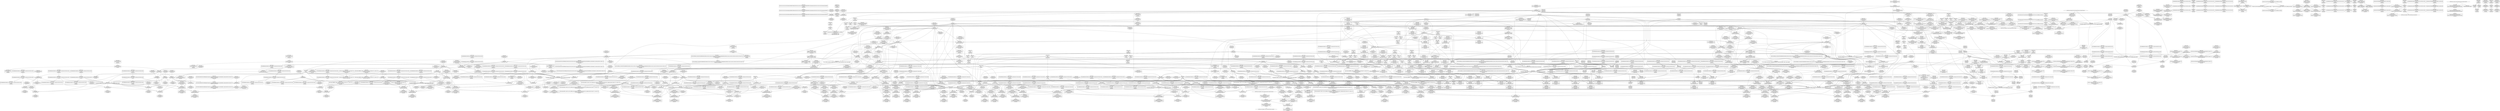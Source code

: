 digraph {
	CE0x54bd880 [shape=record,shape=Mrecord,label="{CE0x54bd880|GLOBAL:rcu_lock_release|*Constant*|*SummSink*}"]
	CE0x54899d0 [shape=record,shape=Mrecord,label="{CE0x54899d0|i64*_getelementptr_inbounds_(_11_x_i64_,_11_x_i64_*___llvm_gcov_ctr127,_i64_0,_i64_10)|*Constant*}"]
	CE0x5463bc0 [shape=record,shape=Mrecord,label="{CE0x5463bc0|task_sid:bb}"]
	CE0x54fcdc0 [shape=record,shape=Mrecord,label="{CE0x54fcdc0|i64*_getelementptr_inbounds_(_4_x_i64_,_4_x_i64_*___llvm_gcov_ctr135,_i64_0,_i64_2)|*Constant*|*SummSource*}"]
	CE0x54e7980 [shape=record,shape=Mrecord,label="{CE0x54e7980|__rcu_read_unlock:tmp5|include/linux/rcupdate.h,244}"]
	CE0x5432f70 [shape=record,shape=Mrecord,label="{CE0x5432f70|_ret_i32_%tmp6,_!dbg_!27716|security/selinux/hooks.c,197|*SummSource*}"]
	CE0x543d630 [shape=record,shape=Mrecord,label="{CE0x543d630|i32_(i32,_i32,_i16,_i32,_%struct.common_audit_data*)*_bitcast_(i32_(i32,_i32,_i16,_i32,_%struct.common_audit_data.495*)*_avc_has_perm_to_i32_(i32,_i32,_i16,_i32,_%struct.common_audit_data*)*)|*Constant*}"]
	CE0x54894e0 [shape=record,shape=Mrecord,label="{CE0x54894e0|rcu_read_lock:tmp20|include/linux/rcupdate.h,882|*SummSink*}"]
	CE0x549d310 [shape=record,shape=Mrecord,label="{CE0x549d310|__preempt_count_sub:tmp7|./arch/x86/include/asm/preempt.h,78|*SummSink*}"]
	CE0x546c490 [shape=record,shape=Mrecord,label="{CE0x546c490|task_sid:if.then|*SummSink*}"]
	CE0x54ad830 [shape=record,shape=Mrecord,label="{CE0x54ad830|rcu_read_unlock:tmp12|include/linux/rcupdate.h,933|*SummSink*}"]
	CE0x54e7210 [shape=record,shape=Mrecord,label="{CE0x54e7210|_call_void_mcount()_#3|*SummSource*}"]
	CE0x546da20 [shape=record,shape=Mrecord,label="{CE0x546da20|get_current:tmp4|./arch/x86/include/asm/current.h,14|*SummSink*}"]
	CE0x546cb20 [shape=record,shape=Mrecord,label="{CE0x546cb20|GLOBAL:__llvm_gcov_ctr126|Global_var:__llvm_gcov_ctr126}"]
	CE0x54762d0 [shape=record,shape=Mrecord,label="{CE0x54762d0|rcu_read_unlock:tmp18|include/linux/rcupdate.h,933|*SummSource*}"]
	CE0x54cae50 [shape=record,shape=Mrecord,label="{CE0x54cae50|__rcu_read_unlock:bb}"]
	CE0x54a1cc0 [shape=record,shape=Mrecord,label="{CE0x54a1cc0|i64*_getelementptr_inbounds_(_4_x_i64_,_4_x_i64_*___llvm_gcov_ctr129,_i64_0,_i64_0)|*Constant*|*SummSink*}"]
	CE0x54ea8a0 [shape=record,shape=Mrecord,label="{CE0x54ea8a0|_call_void_lock_acquire(%struct.lockdep_map*_%map,_i32_0,_i32_0,_i32_2,_i32_0,_%struct.lockdep_map*_null,_i64_ptrtoint_(i8*_blockaddress(_rcu_lock_acquire,_%__here)_to_i64))_#10,_!dbg_!27716|include/linux/rcupdate.h,418}"]
	CE0x546a740 [shape=record,shape=Mrecord,label="{CE0x546a740|task_sid:tmp9|security/selinux/hooks.c,208}"]
	CE0x5418150 [shape=record,shape=Mrecord,label="{CE0x5418150|selinux_kernel_module_request:tmp2|*SummSource*}"]
	CE0x5478ca0 [shape=record,shape=Mrecord,label="{CE0x5478ca0|GLOBAL:rcu_read_lock|*Constant*|*SummSink*}"]
	CE0x54324c0 [shape=record,shape=Mrecord,label="{CE0x54324c0|GLOBAL:cred_sid|*Constant*}"]
	CE0x5472530 [shape=record,shape=Mrecord,label="{CE0x5472530|rcu_read_unlock:entry|*SummSink*}"]
	CE0x5430220 [shape=record,shape=Mrecord,label="{CE0x5430220|rcu_read_lock:tmp1|*SummSink*}"]
	CE0x54baa90 [shape=record,shape=Mrecord,label="{CE0x54baa90|rcu_read_unlock:tmp22|include/linux/rcupdate.h,935|*SummSink*}"]
	CE0x546d190 [shape=record,shape=Mrecord,label="{CE0x546d190|_call_void_mcount()_#3|*SummSink*}"]
	CE0x5492490 [shape=record,shape=Mrecord,label="{CE0x5492490|i64*_getelementptr_inbounds_(_11_x_i64_,_11_x_i64_*___llvm_gcov_ctr132,_i64_0,_i64_8)|*Constant*|*SummSink*}"]
	CE0x54175b0 [shape=record,shape=Mrecord,label="{CE0x54175b0|task_sid:tmp18|security/selinux/hooks.c,208|*SummSink*}"]
	CE0x548f4e0 [shape=record,shape=Mrecord,label="{CE0x548f4e0|rcu_lock_acquire:tmp3|*SummSink*}"]
	CE0x546e180 [shape=record,shape=Mrecord,label="{CE0x546e180|get_current:tmp|*SummSink*}"]
	CE0x544d6b0 [shape=record,shape=Mrecord,label="{CE0x544d6b0|i64*_getelementptr_inbounds_(_13_x_i64_,_13_x_i64_*___llvm_gcov_ctr126,_i64_0,_i64_12)|*Constant*}"]
	CE0x5445270 [shape=record,shape=Mrecord,label="{CE0x5445270|task_sid:tobool1|security/selinux/hooks.c,208|*SummSource*}"]
	CE0x5463010 [shape=record,shape=Mrecord,label="{CE0x5463010|_ret_i32_%tmp6,_!dbg_!27716|security/selinux/hooks.c,197}"]
	CE0x5431af0 [shape=record,shape=Mrecord,label="{CE0x5431af0|i64*_getelementptr_inbounds_(_2_x_i64_,_2_x_i64_*___llvm_gcov_ctr131,_i64_0,_i64_0)|*Constant*|*SummSink*}"]
	CE0x5462bd0 [shape=record,shape=Mrecord,label="{CE0x5462bd0|cred_sid:entry|*SummSink*}"]
	CE0x54abd50 [shape=record,shape=Mrecord,label="{CE0x54abd50|_call_void_mcount()_#3|*SummSink*}"]
	CE0x54d5cf0 [shape=record,shape=Mrecord,label="{CE0x54d5cf0|rcu_lock_release:tmp7|*SummSource*}"]
	CE0x5469900 [shape=record,shape=Mrecord,label="{CE0x5469900|task_sid:tmp2}"]
	CE0x5438b90 [shape=record,shape=Mrecord,label="{CE0x5438b90|_call_void_rcu_read_lock()_#10,_!dbg_!27712|security/selinux/hooks.c,207|*SummSource*}"]
	CE0x5505cd0 [shape=record,shape=Mrecord,label="{CE0x5505cd0|_ret_void,_!dbg_!27720|./arch/x86/include/asm/preempt.h,78|*SummSink*}"]
	CE0x54caee0 [shape=record,shape=Mrecord,label="{CE0x54caee0|__rcu_read_unlock:bb|*SummSource*}"]
	CE0x54738a0 [shape=record,shape=Mrecord,label="{CE0x54738a0|i64_0|*Constant*}"]
	CE0x541f200 [shape=record,shape=Mrecord,label="{CE0x541f200|i64_7|*Constant*}"]
	CE0x544a990 [shape=record,shape=Mrecord,label="{CE0x544a990|rcu_read_lock:if.end|*SummSink*}"]
	CE0x5448250 [shape=record,shape=Mrecord,label="{CE0x5448250|i32_22|*Constant*|*SummSink*}"]
	CE0x543c3a0 [shape=record,shape=Mrecord,label="{CE0x543c3a0|selinux_kernel_module_request:bb|*SummSource*}"]
	CE0x544bdb0 [shape=record,shape=Mrecord,label="{CE0x544bdb0|rcu_read_unlock:tmp19|include/linux/rcupdate.h,933|*SummSink*}"]
	CE0x54cd070 [shape=record,shape=Mrecord,label="{CE0x54cd070|rcu_lock_acquire:tmp7|*SummSink*}"]
	CE0x5431c60 [shape=record,shape=Mrecord,label="{CE0x5431c60|i64*_getelementptr_inbounds_(_13_x_i64_,_13_x_i64_*___llvm_gcov_ctr126,_i64_0,_i64_12)|*Constant*|*SummSource*}"]
	CE0x546fde0 [shape=record,shape=Mrecord,label="{CE0x546fde0|i64*_getelementptr_inbounds_(_11_x_i64_,_11_x_i64_*___llvm_gcov_ctr127,_i64_0,_i64_1)|*Constant*|*SummSource*}"]
	CE0x548a6b0 [shape=record,shape=Mrecord,label="{CE0x548a6b0|rcu_read_lock:tmp22|include/linux/rcupdate.h,884|*SummSink*}"]
	CE0x546e0f0 [shape=record,shape=Mrecord,label="{CE0x546e0f0|COLLAPSED:_GCMRE___llvm_gcov_ctr98_internal_global_2_x_i64_zeroinitializer:_elem_0:default:}"]
	CE0x546bc00 [shape=record,shape=Mrecord,label="{CE0x546bc00|cred_sid:tmp2}"]
	CE0x54ce440 [shape=record,shape=Mrecord,label="{CE0x54ce440|i64*_getelementptr_inbounds_(_4_x_i64_,_4_x_i64_*___llvm_gcov_ctr133,_i64_0,_i64_0)|*Constant*|*SummSource*}"]
	CE0x548f740 [shape=record,shape=Mrecord,label="{CE0x548f740|_call_void___preempt_count_sub(i32_1)_#10,_!dbg_!27715|include/linux/rcupdate.h,244|*SummSource*}"]
	CE0x54b0710 [shape=record,shape=Mrecord,label="{CE0x54b0710|rcu_read_unlock:tmp5|include/linux/rcupdate.h,933}"]
	CE0x54c86f0 [shape=record,shape=Mrecord,label="{CE0x54c86f0|_call_void_lock_release(%struct.lockdep_map*_%map,_i32_1,_i64_ptrtoint_(i8*_blockaddress(_rcu_lock_release,_%__here)_to_i64))_#10,_!dbg_!27716|include/linux/rcupdate.h,423}"]
	CE0x54615c0 [shape=record,shape=Mrecord,label="{CE0x54615c0|_ret_void,_!dbg_!27735|include/linux/rcupdate.h,884}"]
	CE0x543f920 [shape=record,shape=Mrecord,label="{CE0x543f920|i64*_getelementptr_inbounds_(_4_x_i64_,_4_x_i64_*___llvm_gcov_ctr128,_i64_0,_i64_2)|*Constant*}"]
	CE0x5420d20 [shape=record,shape=Mrecord,label="{CE0x5420d20|i32_1|*Constant*|*SummSource*}"]
	CE0x54645c0 [shape=record,shape=Mrecord,label="{CE0x54645c0|task_sid:tmp6|security/selinux/hooks.c,208|*SummSink*}"]
	CE0x54cc6d0 [shape=record,shape=Mrecord,label="{CE0x54cc6d0|i64*_getelementptr_inbounds_(_4_x_i64_,_4_x_i64_*___llvm_gcov_ctr133,_i64_0,_i64_0)|*Constant*|*SummSink*}"]
	CE0x54ef390 [shape=record,shape=Mrecord,label="{CE0x54ef390|__preempt_count_add:tmp2|*SummSource*}"]
	CE0x54d5ad0 [shape=record,shape=Mrecord,label="{CE0x54d5ad0|rcu_lock_release:tmp7}"]
	CE0x5485ea0 [shape=record,shape=Mrecord,label="{CE0x5485ea0|i8*_getelementptr_inbounds_(_25_x_i8_,_25_x_i8_*_.str45,_i32_0,_i32_0)|*Constant*}"]
	CE0x5494090 [shape=record,shape=Mrecord,label="{CE0x5494090|rcu_read_lock:tmp9|include/linux/rcupdate.h,882|*SummSink*}"]
	CE0x54b0eb0 [shape=record,shape=Mrecord,label="{CE0x54b0eb0|rcu_read_unlock:tmp}"]
	CE0x54866e0 [shape=record,shape=Mrecord,label="{CE0x54866e0|i32_883|*Constant*|*SummSource*}"]
	CE0x5464550 [shape=record,shape=Mrecord,label="{CE0x5464550|__rcu_read_lock:tmp}"]
	CE0x54d1f30 [shape=record,shape=Mrecord,label="{CE0x54d1f30|__rcu_read_unlock:tmp1|*SummSource*}"]
	CE0x5447890 [shape=record,shape=Mrecord,label="{CE0x5447890|i8*_getelementptr_inbounds_(_41_x_i8_,_41_x_i8_*_.str44,_i32_0,_i32_0)|*Constant*}"]
	CE0x54b3cb0 [shape=record,shape=Mrecord,label="{CE0x54b3cb0|__preempt_count_sub:tmp6|./arch/x86/include/asm/preempt.h,78|*SummSource*}"]
	CE0x5417760 [shape=record,shape=Mrecord,label="{CE0x5417760|i8_1|*Constant*}"]
	CE0x55054e0 [shape=record,shape=Mrecord,label="{CE0x55054e0|i64*_getelementptr_inbounds_(_4_x_i64_,_4_x_i64_*___llvm_gcov_ctr129,_i64_0,_i64_2)|*Constant*|*SummSink*}"]
	CE0x54d02f0 [shape=record,shape=Mrecord,label="{CE0x54d02f0|__preempt_count_sub:tmp3|*SummSource*}"]
	CE0x5469810 [shape=record,shape=Mrecord,label="{CE0x5469810|i8*_getelementptr_inbounds_(_44_x_i8_,_44_x_i8_*_.str47,_i32_0,_i32_0)|*Constant*|*SummSource*}"]
	CE0x54487b0 [shape=record,shape=Mrecord,label="{CE0x54487b0|rcu_read_lock:tmp|*SummSource*}"]
	CE0x54db810 [shape=record,shape=Mrecord,label="{CE0x54db810|GLOBAL:__preempt_count_sub|*Constant*|*SummSource*}"]
	CE0x54b5730 [shape=record,shape=Mrecord,label="{CE0x54b5730|rcu_read_unlock:tmp13|include/linux/rcupdate.h,933|*SummSink*}"]
	CE0x5477b00 [shape=record,shape=Mrecord,label="{CE0x5477b00|rcu_read_lock:land.lhs.true|*SummSource*}"]
	CE0x54486d0 [shape=record,shape=Mrecord,label="{CE0x54486d0|rcu_read_lock:tmp}"]
	CE0x546a890 [shape=record,shape=Mrecord,label="{CE0x546a890|rcu_read_lock:tmp1}"]
	CE0x54acde0 [shape=record,shape=Mrecord,label="{CE0x54acde0|i64*_getelementptr_inbounds_(_4_x_i64_,_4_x_i64_*___llvm_gcov_ctr128,_i64_0,_i64_3)|*Constant*}"]
	CE0x54cd000 [shape=record,shape=Mrecord,label="{CE0x54cd000|rcu_lock_acquire:tmp7|*SummSource*}"]
	CE0x54d28d0 [shape=record,shape=Mrecord,label="{CE0x54d28d0|__rcu_read_unlock:do.end}"]
	CE0x54be7d0 [shape=record,shape=Mrecord,label="{CE0x54be7d0|_call_void___rcu_read_unlock()_#10,_!dbg_!27734|include/linux/rcupdate.h,937}"]
	CE0x5434020 [shape=record,shape=Mrecord,label="{CE0x5434020|_call_void_asm_sideeffect_,_memory_,_dirflag_,_fpsr_,_flags_()_#3,_!dbg_!27714,_!srcloc_!27715|include/linux/rcupdate.h,239|*SummSource*}"]
	CE0x54c9740 [shape=record,shape=Mrecord,label="{CE0x54c9740|i64*_getelementptr_inbounds_(_4_x_i64_,_4_x_i64_*___llvm_gcov_ctr134,_i64_0,_i64_1)|*Constant*}"]
	CE0x5426de0 [shape=record,shape=Mrecord,label="{CE0x5426de0|_call_void_mcount()_#3}"]
	CE0x541a930 [shape=record,shape=Mrecord,label="{CE0x541a930|GLOBAL:lockdep_rcu_suspicious|*Constant*}"]
	CE0x54e9490 [shape=record,shape=Mrecord,label="{CE0x54e9490|rcu_lock_release:tmp|*SummSink*}"]
	CE0x54edc30 [shape=record,shape=Mrecord,label="{CE0x54edc30|rcu_lock_acquire:tmp7}"]
	CE0x54aeb30 [shape=record,shape=Mrecord,label="{CE0x54aeb30|__rcu_read_lock:tmp4|include/linux/rcupdate.h,239}"]
	CE0x5463d90 [shape=record,shape=Mrecord,label="{CE0x5463d90|task_sid:tmp12|security/selinux/hooks.c,208|*SummSink*}"]
	CE0x54bae60 [shape=record,shape=Mrecord,label="{CE0x54bae60|_call_void_rcu_lock_release(%struct.lockdep_map*_rcu_lock_map)_#10,_!dbg_!27733|include/linux/rcupdate.h,935}"]
	CE0x54c7bd0 [shape=record,shape=Mrecord,label="{CE0x54c7bd0|rcu_lock_release:tmp4|include/linux/rcupdate.h,423|*SummSink*}"]
	CE0x54ac520 [shape=record,shape=Mrecord,label="{CE0x54ac520|rcu_lock_acquire:__here|*SummSink*}"]
	CE0x54ea520 [shape=record,shape=Mrecord,label="{CE0x54ea520|COLLAPSED:_GCMRE___llvm_gcov_ctr134_internal_global_4_x_i64_zeroinitializer:_elem_0:default:}"]
	CE0x54649c0 [shape=record,shape=Mrecord,label="{CE0x54649c0|rcu_read_lock:tmp11|include/linux/rcupdate.h,882|*SummSink*}"]
	CE0x546ff90 [shape=record,shape=Mrecord,label="{CE0x546ff90|i64*_getelementptr_inbounds_(_11_x_i64_,_11_x_i64_*___llvm_gcov_ctr127,_i64_0,_i64_1)|*Constant*|*SummSink*}"]
	CE0x54ff680 [shape=record,shape=Mrecord,label="{CE0x54ff680|i64*_getelementptr_inbounds_(_4_x_i64_,_4_x_i64_*___llvm_gcov_ctr129,_i64_0,_i64_1)|*Constant*|*SummSink*}"]
	CE0x54ec330 [shape=record,shape=Mrecord,label="{CE0x54ec330|void_(i32*,_i32,_i32*)*_asm_addl_$1,_%gs:$0_,_*m,ri,*m,_dirflag_,_fpsr_,_flags_}"]
	CE0x5425850 [shape=record,shape=Mrecord,label="{CE0x5425850|task_sid:call|security/selinux/hooks.c,208|*SummSource*}"]
	CE0x545ffa0 [shape=record,shape=Mrecord,label="{CE0x545ffa0|rcu_read_lock:tmp7|include/linux/rcupdate.h,882|*SummSource*}"]
	CE0x5489eb0 [shape=record,shape=Mrecord,label="{CE0x5489eb0|rcu_read_lock:tmp21|include/linux/rcupdate.h,884|*SummSink*}"]
	CE0x54afa40 [shape=record,shape=Mrecord,label="{CE0x54afa40|GLOBAL:__preempt_count_add|*Constant*}"]
	CE0x543db80 [shape=record,shape=Mrecord,label="{CE0x543db80|avc_has_perm:entry}"]
	CE0x5479600 [shape=record,shape=Mrecord,label="{CE0x5479600|COLLAPSED:_GCMRE___llvm_gcov_ctr126_internal_global_13_x_i64_zeroinitializer:_elem_0:default:}"]
	CE0x5461290 [shape=record,shape=Mrecord,label="{CE0x5461290|0:_i8,_:_GCMR_rcu_read_lock.__warned_internal_global_i8_0,_section_.data.unlikely_,_align_1:_elem_0:default:}"]
	CE0x54178c0 [shape=record,shape=Mrecord,label="{CE0x54178c0|task_sid:tmp19|security/selinux/hooks.c,208|*SummSource*}"]
	CE0x5486180 [shape=record,shape=Mrecord,label="{CE0x5486180|i8*_getelementptr_inbounds_(_25_x_i8_,_25_x_i8_*_.str45,_i32_0,_i32_0)|*Constant*|*SummSink*}"]
	CE0x54b78d0 [shape=record,shape=Mrecord,label="{CE0x54b78d0|rcu_read_unlock:tmp7|include/linux/rcupdate.h,933|*SummSource*}"]
	CE0x54bddc0 [shape=record,shape=Mrecord,label="{CE0x54bddc0|rcu_lock_release:map|Function::rcu_lock_release&Arg::map::}"]
	CE0x54b4800 [shape=record,shape=Mrecord,label="{CE0x54b4800|rcu_read_unlock:tmp11|include/linux/rcupdate.h,933|*SummSink*}"]
	CE0x543e750 [shape=record,shape=Mrecord,label="{CE0x543e750|i32_0|*Constant*}"]
	CE0x5441420 [shape=record,shape=Mrecord,label="{CE0x5441420|task_sid:land.lhs.true}"]
	CE0x54c9aa0 [shape=record,shape=Mrecord,label="{CE0x54c9aa0|__rcu_read_lock:tmp2|*SummSource*}"]
	CE0x54e9590 [shape=record,shape=Mrecord,label="{CE0x54e9590|rcu_lock_release:tmp1}"]
	CE0x54ec4f0 [shape=record,shape=Mrecord,label="{CE0x54ec4f0|rcu_lock_release:__here|*SummSink*}"]
	CE0x54b7e50 [shape=record,shape=Mrecord,label="{CE0x54b7e50|rcu_lock_release:tmp2|*SummSource*}"]
	CE0x54208a0 [shape=record,shape=Mrecord,label="{CE0x54208a0|task_sid:entry|*SummSink*}"]
	CE0x546beb0 [shape=record,shape=Mrecord,label="{CE0x546beb0|i64*_getelementptr_inbounds_(_13_x_i64_,_13_x_i64_*___llvm_gcov_ctr126,_i64_0,_i64_1)|*Constant*|*SummSource*}"]
	CE0x54c9d00 [shape=record,shape=Mrecord,label="{CE0x54c9d00|i64*_getelementptr_inbounds_(_4_x_i64_,_4_x_i64_*___llvm_gcov_ctr133,_i64_0,_i64_3)|*Constant*}"]
	CE0x54fefd0 [shape=record,shape=Mrecord,label="{CE0x54fefd0|__preempt_count_add:tmp5|./arch/x86/include/asm/preempt.h,72}"]
	CE0x5412670 [shape=record,shape=Mrecord,label="{CE0x5412670|task_sid:do.end6|*SummSink*}"]
	CE0x54202c0 [shape=record,shape=Mrecord,label="{CE0x54202c0|task_sid:tmp4|*LoadInst*|security/selinux/hooks.c,208|*SummSource*}"]
	CE0x546b860 [shape=record,shape=Mrecord,label="{CE0x546b860|i64*_getelementptr_inbounds_(_2_x_i64_,_2_x_i64_*___llvm_gcov_ctr131,_i64_0,_i64_1)|*Constant*|*SummSink*}"]
	CE0x54600f0 [shape=record,shape=Mrecord,label="{CE0x54600f0|i32_1|*Constant*}"]
	CE0x548ef50 [shape=record,shape=Mrecord,label="{CE0x548ef50|rcu_read_lock:tobool|include/linux/rcupdate.h,882|*SummSink*}"]
	CE0x54cee90 [shape=record,shape=Mrecord,label="{CE0x54cee90|__rcu_read_lock:tmp1|*SummSink*}"]
	CE0x5446140 [shape=record,shape=Mrecord,label="{CE0x5446140|i64*_getelementptr_inbounds_(_13_x_i64_,_13_x_i64_*___llvm_gcov_ctr126,_i64_0,_i64_10)|*Constant*|*SummSource*}"]
	CE0x54d9750 [shape=record,shape=Mrecord,label="{CE0x54d9750|rcu_lock_acquire:tmp5|include/linux/rcupdate.h,418|*SummSink*}"]
	CE0x542bde0 [shape=record,shape=Mrecord,label="{CE0x542bde0|_ret_%struct.task_struct*_%tmp4,_!dbg_!27714|./arch/x86/include/asm/current.h,14|*SummSink*}"]
	CE0x5444350 [shape=record,shape=Mrecord,label="{CE0x5444350|i64*_getelementptr_inbounds_(_13_x_i64_,_13_x_i64_*___llvm_gcov_ctr126,_i64_0,_i64_9)|*Constant*|*SummSink*}"]
	CE0x54bd230 [shape=record,shape=Mrecord,label="{CE0x54bd230|i32_2|*Constant*}"]
	CE0x54dd290 [shape=record,shape=Mrecord,label="{CE0x54dd290|_call_void_mcount()_#3|*SummSource*}"]
	CE0x5488550 [shape=record,shape=Mrecord,label="{CE0x5488550|rcu_read_lock:tmp18|include/linux/rcupdate.h,882|*SummSource*}"]
	CE0x54c7610 [shape=record,shape=Mrecord,label="{CE0x54c7610|rcu_lock_acquire:indirectgoto|*SummSink*}"]
	CE0x5477a50 [shape=record,shape=Mrecord,label="{CE0x5477a50|rcu_read_unlock:if.end}"]
	CE0x5420e10 [shape=record,shape=Mrecord,label="{CE0x5420e10|i32_1|*Constant*|*SummSink*}"]
	CE0x546cbb0 [shape=record,shape=Mrecord,label="{CE0x546cbb0|GLOBAL:__llvm_gcov_ctr126|Global_var:__llvm_gcov_ctr126|*SummSink*}"]
	CE0x54ef400 [shape=record,shape=Mrecord,label="{CE0x54ef400|__preempt_count_add:tmp2|*SummSink*}"]
	CE0x5433d60 [shape=record,shape=Mrecord,label="{CE0x5433d60|rcu_read_unlock:tobool|include/linux/rcupdate.h,933|*SummSource*}"]
	CE0x5441e60 [shape=record,shape=Mrecord,label="{CE0x5441e60|i32_0|*Constant*}"]
	CE0x54a19d0 [shape=record,shape=Mrecord,label="{CE0x54a19d0|__preempt_count_sub:tmp|*SummSource*}"]
	CE0x5479b80 [shape=record,shape=Mrecord,label="{CE0x5479b80|_call_void_lockdep_rcu_suspicious(i8*_getelementptr_inbounds_(_25_x_i8_,_25_x_i8_*_.str3,_i32_0,_i32_0),_i32_208,_i8*_getelementptr_inbounds_(_41_x_i8_,_41_x_i8_*_.str44,_i32_0,_i32_0))_#10,_!dbg_!27732|security/selinux/hooks.c,208|*SummSink*}"]
	CE0x548a0a0 [shape=record,shape=Mrecord,label="{CE0x548a0a0|rcu_read_lock:tmp22|include/linux/rcupdate.h,884}"]
	CE0x54ed540 [shape=record,shape=Mrecord,label="{CE0x54ed540|i64*_getelementptr_inbounds_(_4_x_i64_,_4_x_i64_*___llvm_gcov_ctr129,_i64_0,_i64_3)|*Constant*}"]
	CE0x54add20 [shape=record,shape=Mrecord,label="{CE0x54add20|rcu_read_unlock:if.then|*SummSource*}"]
	CE0x547a3b0 [shape=record,shape=Mrecord,label="{CE0x547a3b0|i8*_getelementptr_inbounds_(_25_x_i8_,_25_x_i8_*_.str3,_i32_0,_i32_0)|*Constant*|*SummSource*}"]
	CE0x5487c00 [shape=record,shape=Mrecord,label="{CE0x5487c00|rcu_read_lock:tmp20|include/linux/rcupdate.h,882}"]
	CE0x54b2cb0 [shape=record,shape=Mrecord,label="{CE0x54b2cb0|rcu_read_unlock:tmp8|include/linux/rcupdate.h,933}"]
	CE0x544b4c0 [shape=record,shape=Mrecord,label="{CE0x544b4c0|i64*_getelementptr_inbounds_(_11_x_i64_,_11_x_i64_*___llvm_gcov_ctr132,_i64_0,_i64_9)|*Constant*}"]
	CE0x54b8ba0 [shape=record,shape=Mrecord,label="{CE0x54b8ba0|__rcu_read_lock:tmp6|include/linux/rcupdate.h,240}"]
	CE0x545f040 [shape=record,shape=Mrecord,label="{CE0x545f040|_ret_void,_!dbg_!27719|./arch/x86/include/asm/preempt.h,73|*SummSource*}"]
	CE0x54b50e0 [shape=record,shape=Mrecord,label="{CE0x54b50e0|rcu_lock_acquire:tmp|*SummSink*}"]
	CE0x5441b80 [shape=record,shape=Mrecord,label="{CE0x5441b80|rcu_read_unlock:if.end|*SummSink*}"]
	CE0x54bcba0 [shape=record,shape=Mrecord,label="{CE0x54bcba0|rcu_lock_release:tmp3}"]
	CE0x5434af0 [shape=record,shape=Mrecord,label="{CE0x5434af0|i64*_getelementptr_inbounds_(_11_x_i64_,_11_x_i64_*___llvm_gcov_ctr132,_i64_0,_i64_8)|*Constant*}"]
	CE0x5503570 [shape=record,shape=Mrecord,label="{CE0x5503570|__preempt_count_sub:tmp1}"]
	CE0x54db550 [shape=record,shape=Mrecord,label="{CE0x54db550|__preempt_count_add:tmp4|./arch/x86/include/asm/preempt.h,72|*SummSource*}"]
	CE0x54780c0 [shape=record,shape=Mrecord,label="{CE0x54780c0|0:_i32,_4:_i32,_8:_i32,_12:_i32,_:_CMRE_4,8_|*MultipleSource*|security/selinux/hooks.c,196|security/selinux/hooks.c,197|*LoadInst*|security/selinux/hooks.c,196}"]
	CE0x5470470 [shape=record,shape=Mrecord,label="{CE0x5470470|rcu_read_unlock:tmp6|include/linux/rcupdate.h,933|*SummSource*}"]
	CE0x542f660 [shape=record,shape=Mrecord,label="{CE0x542f660|get_current:tmp3|*SummSink*}"]
	CE0x5463e20 [shape=record,shape=Mrecord,label="{CE0x5463e20|task_sid:call3|security/selinux/hooks.c,208}"]
	CE0x54b8520 [shape=record,shape=Mrecord,label="{CE0x54b8520|GLOBAL:rcu_read_unlock.__warned|Global_var:rcu_read_unlock.__warned}"]
	CE0x5419fc0 [shape=record,shape=Mrecord,label="{CE0x5419fc0|task_sid:tmp4|*LoadInst*|security/selinux/hooks.c,208|*SummSink*}"]
	CE0x5505c60 [shape=record,shape=Mrecord,label="{CE0x5505c60|_ret_void,_!dbg_!27720|./arch/x86/include/asm/preempt.h,78|*SummSource*}"]
	CE0x5443250 [shape=record,shape=Mrecord,label="{CE0x5443250|rcu_read_lock:entry|*SummSink*}"]
	CE0x546a820 [shape=record,shape=Mrecord,label="{CE0x546a820|i64_1|*Constant*}"]
	CE0x54e9f20 [shape=record,shape=Mrecord,label="{CE0x54e9f20|__rcu_read_lock:do.body|*SummSource*}"]
	CE0x546f760 [shape=record,shape=Mrecord,label="{CE0x546f760|rcu_read_lock:call|include/linux/rcupdate.h,882}"]
	CE0x5478fe0 [shape=record,shape=Mrecord,label="{CE0x5478fe0|GLOBAL:rcu_lock_map|Global_var:rcu_lock_map|*SummSink*}"]
	CE0x54bc410 [shape=record,shape=Mrecord,label="{CE0x54bc410|__rcu_read_lock:bb|*SummSource*}"]
	CE0x54da740 [shape=record,shape=Mrecord,label="{CE0x54da740|__rcu_read_unlock:tmp6|include/linux/rcupdate.h,245|*SummSource*}"]
	CE0x5491f10 [shape=record,shape=Mrecord,label="{CE0x5491f10|i64_7|*Constant*}"]
	CE0x54b2260 [shape=record,shape=Mrecord,label="{CE0x54b2260|rcu_read_unlock:do.body}"]
	CE0x5505eb0 [shape=record,shape=Mrecord,label="{CE0x5505eb0|i64*_getelementptr_inbounds_(_4_x_i64_,_4_x_i64_*___llvm_gcov_ctr134,_i64_0,_i64_3)|*Constant*}"]
	CE0x54d9310 [shape=record,shape=Mrecord,label="{CE0x54d9310|i64*_getelementptr_inbounds_(_4_x_i64_,_4_x_i64_*___llvm_gcov_ctr134,_i64_0,_i64_2)|*Constant*|*SummSink*}"]
	CE0x54db030 [shape=record,shape=Mrecord,label="{CE0x54db030|__preempt_count_add:tmp1}"]
	CE0x548e7e0 [shape=record,shape=Mrecord,label="{CE0x548e7e0|rcu_read_lock:tmp4|include/linux/rcupdate.h,882|*SummSink*}"]
	CE0x5493110 [shape=record,shape=Mrecord,label="{CE0x5493110|rcu_read_lock:tmp15|include/linux/rcupdate.h,882}"]
	CE0x5425da0 [shape=record,shape=Mrecord,label="{CE0x5425da0|task_sid:do.body5}"]
	CE0x54d2e70 [shape=record,shape=Mrecord,label="{CE0x54d2e70|rcu_lock_release:tmp3|*SummSource*}"]
	CE0x5477ba0 [shape=record,shape=Mrecord,label="{CE0x5477ba0|rcu_read_lock:land.lhs.true|*SummSink*}"]
	CE0x5440ac0 [shape=record,shape=Mrecord,label="{CE0x5440ac0|task_sid:tmp16|security/selinux/hooks.c,208|*SummSink*}"]
	CE0x5479240 [shape=record,shape=Mrecord,label="{CE0x5479240|rcu_lock_acquire:map|Function::rcu_lock_acquire&Arg::map::|*SummSource*}"]
	CE0x54b3040 [shape=record,shape=Mrecord,label="{CE0x54b3040|i64*_getelementptr_inbounds_(_4_x_i64_,_4_x_i64_*___llvm_gcov_ctr130,_i64_0,_i64_1)|*Constant*|*SummSink*}"]
	CE0x54dc070 [shape=record,shape=Mrecord,label="{CE0x54dc070|__preempt_count_sub:do.body|*SummSink*}"]
	CE0x54ea4b0 [shape=record,shape=Mrecord,label="{CE0x54ea4b0|__rcu_read_unlock:tmp}"]
	CE0x546dbf0 [shape=record,shape=Mrecord,label="{CE0x546dbf0|%struct.task_struct*_(%struct.task_struct**)*_asm_movq_%gs:$_1:P_,$0_,_r,im,_dirflag_,_fpsr_,_flags_|*SummSink*}"]
	CE0x54498b0 [shape=record,shape=Mrecord,label="{CE0x54498b0|_call_void_mcount()_#3|*SummSource*}"]
	CE0x54ef470 [shape=record,shape=Mrecord,label="{CE0x54ef470|__preempt_count_add:tmp3}"]
	CE0x54ac8f0 [shape=record,shape=Mrecord,label="{CE0x54ac8f0|rcu_read_unlock:land.lhs.true|*SummSink*}"]
	CE0x54cb4a0 [shape=record,shape=Mrecord,label="{CE0x54cb4a0|i64*_getelementptr_inbounds_(_4_x_i64_,_4_x_i64_*___llvm_gcov_ctr134,_i64_0,_i64_0)|*Constant*}"]
	CE0x5440720 [shape=record,shape=Mrecord,label="{CE0x5440720|task_sid:tmp14|security/selinux/hooks.c,208}"]
	CE0x54e7910 [shape=record,shape=Mrecord,label="{CE0x54e7910|_call_void_asm_sideeffect_,_memory_,_dirflag_,_fpsr_,_flags_()_#3,_!dbg_!27711,_!srcloc_!27714|include/linux/rcupdate.h,244}"]
	CE0x54b3d20 [shape=record,shape=Mrecord,label="{CE0x54b3d20|__preempt_count_sub:tmp6|./arch/x86/include/asm/preempt.h,78|*SummSink*}"]
	CE0x54b9560 [shape=record,shape=Mrecord,label="{CE0x54b9560|rcu_read_unlock:tmp20|include/linux/rcupdate.h,933|*SummSource*}"]
	CE0x54287a0 [shape=record,shape=Mrecord,label="{CE0x54287a0|i64*_getelementptr_inbounds_(_2_x_i64_,_2_x_i64_*___llvm_gcov_ctr278,_i64_0,_i64_0)|*Constant*|*SummSource*}"]
	CE0x541f2e0 [shape=record,shape=Mrecord,label="{CE0x541f2e0|i64_7|*Constant*|*SummSink*}"]
	CE0x546ce20 [shape=record,shape=Mrecord,label="{CE0x546ce20|i64_0|*Constant*|*SummSink*}"]
	CE0x5434610 [shape=record,shape=Mrecord,label="{CE0x5434610|rcu_read_unlock:tmp16|include/linux/rcupdate.h,933}"]
	CE0x54bc030 [shape=record,shape=Mrecord,label="{CE0x54bc030|__rcu_read_lock:do.end}"]
	CE0x5477cb0 [shape=record,shape=Mrecord,label="{CE0x5477cb0|rcu_read_lock:bb}"]
	CE0x54635e0 [shape=record,shape=Mrecord,label="{CE0x54635e0|GLOBAL:__rcu_read_lock|*Constant*|*SummSource*}"]
	CE0x546a1f0 [shape=record,shape=Mrecord,label="{CE0x546a1f0|task_sid:tmp5|security/selinux/hooks.c,208|*SummSink*}"]
	CE0x54493e0 [shape=record,shape=Mrecord,label="{CE0x54493e0|cred_sid:tmp4|*LoadInst*|security/selinux/hooks.c,196|*SummSource*}"]
	CE0x541baf0 [shape=record,shape=Mrecord,label="{CE0x541baf0|_call_void_mcount()_#3|*SummSink*}"]
	CE0x544b720 [shape=record,shape=Mrecord,label="{CE0x544b720|i64*_getelementptr_inbounds_(_11_x_i64_,_11_x_i64_*___llvm_gcov_ctr132,_i64_0,_i64_9)|*Constant*|*SummSink*}"]
	CE0x54b5000 [shape=record,shape=Mrecord,label="{CE0x54b5000|__preempt_count_add:tmp6|./arch/x86/include/asm/preempt.h,73}"]
	CE0x5432d70 [shape=record,shape=Mrecord,label="{CE0x5432d70|GLOBAL:cred_sid|*Constant*|*SummSink*}"]
	CE0x5464f50 [shape=record,shape=Mrecord,label="{CE0x5464f50|rcu_read_lock:call3|include/linux/rcupdate.h,882}"]
	CE0x542c030 [shape=record,shape=Mrecord,label="{CE0x542c030|cred_sid:tmp2|*SummSource*}"]
	CE0x546d900 [shape=record,shape=Mrecord,label="{CE0x546d900|get_current:tmp}"]
	CE0x54e7e30 [shape=record,shape=Mrecord,label="{CE0x54e7e30|i64*_getelementptr_inbounds_(_4_x_i64_,_4_x_i64_*___llvm_gcov_ctr130,_i64_0,_i64_3)|*Constant*}"]
	CE0x548f620 [shape=record,shape=Mrecord,label="{CE0x548f620|_call_void___preempt_count_sub(i32_1)_#10,_!dbg_!27715|include/linux/rcupdate.h,244}"]
	CE0x54e8330 [shape=record,shape=Mrecord,label="{CE0x54e8330|%struct.lockdep_map*_null|*Constant*}"]
	CE0x54181c0 [shape=record,shape=Mrecord,label="{CE0x54181c0|selinux_kernel_module_request:tmp2|*SummSink*}"]
	CE0x5431e40 [shape=record,shape=Mrecord,label="{CE0x5431e40|task_sid:tmp26|security/selinux/hooks.c,208|*SummSink*}"]
	CE0x548f470 [shape=record,shape=Mrecord,label="{CE0x548f470|rcu_lock_acquire:tmp3|*SummSource*}"]
	CE0x546e360 [shape=record,shape=Mrecord,label="{CE0x546e360|get_current:tmp4|./arch/x86/include/asm/current.h,14|*SummSource*}"]
	CE0x548ed00 [shape=record,shape=Mrecord,label="{CE0x548ed00|rcu_read_unlock:tmp7|include/linux/rcupdate.h,933}"]
	CE0x54b9e60 [shape=record,shape=Mrecord,label="{CE0x54b9e60|rcu_read_unlock:tmp21|include/linux/rcupdate.h,935|*SummSource*}"]
	CE0x68a2a50 [shape=record,shape=Mrecord,label="{CE0x68a2a50|selinux_kernel_module_request:call|security/selinux/hooks.c,3563|*SummSource*}"]
	CE0x54734d0 [shape=record,shape=Mrecord,label="{CE0x54734d0|cred_sid:tmp6|security/selinux/hooks.c,197|*SummSink*}"]
	CE0x5441350 [shape=record,shape=Mrecord,label="{CE0x5441350|task_sid:if.then|*SummSource*}"]
	CE0x541dec0 [shape=record,shape=Mrecord,label="{CE0x541dec0|GLOBAL:current_task|Global_var:current_task|*SummSink*}"]
	CE0x541a320 [shape=record,shape=Mrecord,label="{CE0x541a320|task_sid:do.end|*SummSource*}"]
	CE0x54794f0 [shape=record,shape=Mrecord,label="{CE0x54794f0|i64*_getelementptr_inbounds_(_13_x_i64_,_13_x_i64_*___llvm_gcov_ctr126,_i64_0,_i64_0)|*Constant*|*SummSink*}"]
	CE0x5478590 [shape=record,shape=Mrecord,label="{CE0x5478590|rcu_read_lock:land.lhs.true}"]
	CE0x5449fc0 [shape=record,shape=Mrecord,label="{CE0x5449fc0|rcu_read_lock:tmp7|include/linux/rcupdate.h,882|*SummSink*}"]
	CE0x54943e0 [shape=record,shape=Mrecord,label="{CE0x54943e0|rcu_read_lock:tmp10|include/linux/rcupdate.h,882|*SummSource*}"]
	CE0x5444d30 [shape=record,shape=Mrecord,label="{CE0x5444d30|task_sid:tmp21|security/selinux/hooks.c,208|*SummSource*}"]
	CE0x548d1a0 [shape=record,shape=Mrecord,label="{CE0x548d1a0|rcu_read_unlock:tmp13|include/linux/rcupdate.h,933}"]
	CE0x54ce250 [shape=record,shape=Mrecord,label="{CE0x54ce250|rcu_lock_release:indirectgoto|*SummSink*}"]
	CE0x541d3d0 [shape=record,shape=Mrecord,label="{CE0x541d3d0|task_sid:tmp10|security/selinux/hooks.c,208|*SummSink*}"]
	CE0x546ec10 [shape=record,shape=Mrecord,label="{CE0x546ec10|rcu_lock_acquire:entry|*SummSource*}"]
	CE0x5478430 [shape=record,shape=Mrecord,label="{CE0x5478430|rcu_read_lock:do.end|*SummSource*}"]
	CE0x54654d0 [shape=record,shape=Mrecord,label="{CE0x54654d0|i64_6|*Constant*}"]
	CE0x54adf50 [shape=record,shape=Mrecord,label="{CE0x54adf50|i64*_getelementptr_inbounds_(_4_x_i64_,_4_x_i64_*___llvm_gcov_ctr128,_i64_0,_i64_3)|*Constant*|*SummSource*}"]
	CE0x5435790 [shape=record,shape=Mrecord,label="{CE0x5435790|GLOBAL:task_sid|*Constant*}"]
	CE0x54185c0 [shape=record,shape=Mrecord,label="{CE0x54185c0|selinux_kernel_module_request:bb}"]
	CE0x54cf000 [shape=record,shape=Mrecord,label="{CE0x54cf000|i64*_getelementptr_inbounds_(_4_x_i64_,_4_x_i64_*___llvm_gcov_ctr128,_i64_0,_i64_1)|*Constant*|*SummSource*}"]
	CE0x5463650 [shape=record,shape=Mrecord,label="{CE0x5463650|GLOBAL:__rcu_read_lock|*Constant*|*SummSink*}"]
	CE0x541e140 [shape=record,shape=Mrecord,label="{CE0x541e140|_ret_i32_%retval.0,_!dbg_!27728|security/selinux/avc.c,775|*SummSink*}"]
	CE0x54db8e0 [shape=record,shape=Mrecord,label="{CE0x54db8e0|__preempt_count_sub:entry|*SummSource*}"]
	CE0x5441710 [shape=record,shape=Mrecord,label="{CE0x5441710|rcu_read_lock:tmp2}"]
	CE0x5436f00 [shape=record,shape=Mrecord,label="{CE0x5436f00|task_sid:task|Function::task_sid&Arg::task::|*SummSink*}"]
	CE0x54b33c0 [shape=record,shape=Mrecord,label="{CE0x54b33c0|rcu_read_unlock:tmp14|include/linux/rcupdate.h,933|*SummSource*}"]
	CE0x54c8760 [shape=record,shape=Mrecord,label="{CE0x54c8760|_call_void_lock_release(%struct.lockdep_map*_%map,_i32_1,_i64_ptrtoint_(i8*_blockaddress(_rcu_lock_release,_%__here)_to_i64))_#10,_!dbg_!27716|include/linux/rcupdate.h,423|*SummSource*}"]
	CE0x546cf30 [shape=record,shape=Mrecord,label="{CE0x546cf30|task_sid:tmp7|security/selinux/hooks.c,208}"]
	CE0x5432900 [shape=record,shape=Mrecord,label="{CE0x5432900|task_sid:call7|security/selinux/hooks.c,208|*SummSink*}"]
	CE0x54265e0 [shape=record,shape=Mrecord,label="{CE0x54265e0|i64_1|*Constant*|*SummSink*}"]
	CE0x541c790 [shape=record,shape=Mrecord,label="{CE0x541c790|task_sid:if.end}"]
	CE0x5501ce0 [shape=record,shape=Mrecord,label="{CE0x5501ce0|i64*_getelementptr_inbounds_(_4_x_i64_,_4_x_i64_*___llvm_gcov_ctr135,_i64_0,_i64_1)|*Constant*}"]
	CE0x54b0380 [shape=record,shape=Mrecord,label="{CE0x54b0380|_call_void_mcount()_#3|*SummSource*}"]
	CE0x5430590 [shape=record,shape=Mrecord,label="{CE0x5430590|task_sid:real_cred|security/selinux/hooks.c,208|*SummSource*}"]
	CE0x54ba140 [shape=record,shape=Mrecord,label="{CE0x54ba140|i64*_getelementptr_inbounds_(_11_x_i64_,_11_x_i64_*___llvm_gcov_ctr132,_i64_0,_i64_10)|*Constant*|*SummSource*}"]
	CE0x546b400 [shape=record,shape=Mrecord,label="{CE0x546b400|i64_4|*Constant*}"]
	CE0x54797e0 [shape=record,shape=Mrecord,label="{CE0x54797e0|cred_sid:tmp1|*SummSink*}"]
	CE0x545e820 [shape=record,shape=Mrecord,label="{CE0x545e820|_call_void_lockdep_rcu_suspicious(i8*_getelementptr_inbounds_(_25_x_i8_,_25_x_i8_*_.str45,_i32_0,_i32_0),_i32_934,_i8*_getelementptr_inbounds_(_44_x_i8_,_44_x_i8_*_.str47,_i32_0,_i32_0))_#10,_!dbg_!27726|include/linux/rcupdate.h,933}"]
	CE0x542c0a0 [shape=record,shape=Mrecord,label="{CE0x542c0a0|cred_sid:tmp2|*SummSink*}"]
	CE0x54b2ef0 [shape=record,shape=Mrecord,label="{CE0x54b2ef0|i64*_getelementptr_inbounds_(_4_x_i64_,_4_x_i64_*___llvm_gcov_ctr130,_i64_0,_i64_1)|*Constant*|*SummSource*}"]
	CE0x54ae320 [shape=record,shape=Mrecord,label="{CE0x54ae320|rcu_read_unlock:do.end|*SummSink*}"]
	CE0x5474470 [shape=record,shape=Mrecord,label="{CE0x5474470|cred_sid:sid|security/selinux/hooks.c,197}"]
	CE0x54bb540 [shape=record,shape=Mrecord,label="{CE0x54bb540|GLOBAL:__rcu_read_unlock|*Constant*|*SummSink*}"]
	CE0x5470e20 [shape=record,shape=Mrecord,label="{CE0x5470e20|task_sid:do.end6}"]
	CE0x5440850 [shape=record,shape=Mrecord,label="{CE0x5440850|task_sid:tmp15|security/selinux/hooks.c,208}"]
	CE0x54b46d0 [shape=record,shape=Mrecord,label="{CE0x54b46d0|rcu_read_unlock:tmp11|include/linux/rcupdate.h,933}"]
	CE0x54331a0 [shape=record,shape=Mrecord,label="{CE0x54331a0|GLOBAL:rcu_read_unlock|*Constant*}"]
	CE0x54eaa40 [shape=record,shape=Mrecord,label="{CE0x54eaa40|_call_void_lock_acquire(%struct.lockdep_map*_%map,_i32_0,_i32_0,_i32_2,_i32_0,_%struct.lockdep_map*_null,_i64_ptrtoint_(i8*_blockaddress(_rcu_lock_acquire,_%__here)_to_i64))_#10,_!dbg_!27716|include/linux/rcupdate.h,418|*SummSink*}"]
	CE0x54ff190 [shape=record,shape=Mrecord,label="{CE0x54ff190|__preempt_count_add:tmp5|./arch/x86/include/asm/preempt.h,72|*SummSource*}"]
	CE0x5420940 [shape=record,shape=Mrecord,label="{CE0x5420940|task_sid:task|Function::task_sid&Arg::task::}"]
	CE0x542c6e0 [shape=record,shape=Mrecord,label="{CE0x542c6e0|avc_has_perm:ssid|Function::avc_has_perm&Arg::ssid::|*SummSink*}"]
	CE0x54be020 [shape=record,shape=Mrecord,label="{CE0x54be020|rcu_lock_release:map|Function::rcu_lock_release&Arg::map::|*SummSource*}"]
	CE0x54692e0 [shape=record,shape=Mrecord,label="{CE0x54692e0|i32_934|*Constant*|*SummSink*}"]
	CE0x5446320 [shape=record,shape=Mrecord,label="{CE0x5446320|task_sid:tmp22|security/selinux/hooks.c,208|*SummSink*}"]
	CE0x54763b0 [shape=record,shape=Mrecord,label="{CE0x54763b0|rcu_read_unlock:tmp18|include/linux/rcupdate.h,933|*SummSink*}"]
	CE0x54c7b60 [shape=record,shape=Mrecord,label="{CE0x54c7b60|rcu_lock_release:tmp4|include/linux/rcupdate.h,423|*SummSource*}"]
	CE0x5489b40 [shape=record,shape=Mrecord,label="{CE0x5489b40|rcu_read_lock:tmp21|include/linux/rcupdate.h,884|*SummSource*}"]
	CE0x54ecc00 [shape=record,shape=Mrecord,label="{CE0x54ecc00|GLOBAL:__preempt_count|Global_var:__preempt_count|*SummSink*}"]
	CE0x5442a80 [shape=record,shape=Mrecord,label="{CE0x5442a80|get_current:bb}"]
	CE0x5489650 [shape=record,shape=Mrecord,label="{CE0x5489650|rcu_read_lock:tmp21|include/linux/rcupdate.h,884}"]
	CE0x549dee0 [shape=record,shape=Mrecord,label="{CE0x549dee0|i64*_getelementptr_inbounds_(_4_x_i64_,_4_x_i64_*___llvm_gcov_ctr135,_i64_0,_i64_0)|*Constant*|*SummSource*}"]
	CE0x5462a20 [shape=record,shape=Mrecord,label="{CE0x5462a20|rcu_read_lock:tmp3|*SummSink*}"]
	CE0x54735b0 [shape=record,shape=Mrecord,label="{CE0x54735b0|i64_2|*Constant*}"]
	CE0x5476450 [shape=record,shape=Mrecord,label="{CE0x5476450|rcu_read_lock:do.body|*SummSource*}"]
	CE0x54ab1d0 [shape=record,shape=Mrecord,label="{CE0x54ab1d0|__preempt_count_add:entry}"]
	CE0x543fd90 [shape=record,shape=Mrecord,label="{CE0x543fd90|selinux_kernel_module_request:u|security/selinux/hooks.c,3566|*SummSink*}"]
	CE0x54e89b0 [shape=record,shape=Mrecord,label="{CE0x54e89b0|i64_ptrtoint_(i8*_blockaddress(_rcu_lock_acquire,_%__here)_to_i64)|*Constant*|*SummSource*}"]
	CE0x541c860 [shape=record,shape=Mrecord,label="{CE0x541c860|task_sid:if.end|*SummSink*}"]
	CE0x5425620 [shape=record,shape=Mrecord,label="{CE0x5425620|_call_void_mcount()_#3|*SummSource*}"]
	CE0x5437730 [shape=record,shape=Mrecord,label="{CE0x5437730|i64*_getelementptr_inbounds_(_2_x_i64_,_2_x_i64_*___llvm_gcov_ctr278,_i64_0,_i64_1)|*Constant*|*SummSource*}"]
	CE0x5460b00 [shape=record,shape=Mrecord,label="{CE0x5460b00|GLOBAL:__preempt_count_add|*Constant*|*SummSource*}"]
	CE0x54a20f0 [shape=record,shape=Mrecord,label="{CE0x54a20f0|i64*_getelementptr_inbounds_(_4_x_i64_,_4_x_i64_*___llvm_gcov_ctr129,_i64_0,_i64_1)|*Constant*}"]
	CE0x549a200 [shape=record,shape=Mrecord,label="{CE0x549a200|_call_void_mcount()_#3}"]
	CE0x541d120 [shape=record,shape=Mrecord,label="{CE0x541d120|i64_4|*Constant*}"]
	CE0x545eb30 [shape=record,shape=Mrecord,label="{CE0x545eb30|_call_void_lockdep_rcu_suspicious(i8*_getelementptr_inbounds_(_25_x_i8_,_25_x_i8_*_.str45,_i32_0,_i32_0),_i32_934,_i8*_getelementptr_inbounds_(_44_x_i8_,_44_x_i8_*_.str47,_i32_0,_i32_0))_#10,_!dbg_!27726|include/linux/rcupdate.h,933|*SummSource*}"]
	CE0x543fc10 [shape=record,shape=Mrecord,label="{CE0x543fc10|i8_8|*Constant*|*SummSink*}"]
	CE0x54d9150 [shape=record,shape=Mrecord,label="{CE0x54d9150|i64*_getelementptr_inbounds_(_4_x_i64_,_4_x_i64_*___llvm_gcov_ctr134,_i64_0,_i64_2)|*Constant*|*SummSource*}"]
	CE0x54c7510 [shape=record,shape=Mrecord,label="{CE0x54c7510|i64*_getelementptr_inbounds_(_4_x_i64_,_4_x_i64_*___llvm_gcov_ctr130,_i64_0,_i64_0)|*Constant*|*SummSource*}"]
	CE0x54dafc0 [shape=record,shape=Mrecord,label="{CE0x54dafc0|i64_1|*Constant*}"]
	CE0x543bd50 [shape=record,shape=Mrecord,label="{CE0x543bd50|task_sid:tmp1}"]
	CE0x54a1e40 [shape=record,shape=Mrecord,label="{CE0x54a1e40|__preempt_count_add:tmp3|*SummSource*}"]
	CE0x54cc540 [shape=record,shape=Mrecord,label="{CE0x54cc540|GLOBAL:__preempt_count|Global_var:__preempt_count|*SummSource*}"]
	CE0x541ba50 [shape=record,shape=Mrecord,label="{CE0x541ba50|_call_void_mcount()_#3|*SummSource*}"]
	CE0x544bf80 [shape=record,shape=Mrecord,label="{CE0x544bf80|rcu_read_unlock:tmp20|include/linux/rcupdate.h,933}"]
	CE0x54d2d80 [shape=record,shape=Mrecord,label="{CE0x54d2d80|rcu_lock_acquire:__here}"]
	CE0x541b540 [shape=record,shape=Mrecord,label="{CE0x541b540|task_sid:tmp6|security/selinux/hooks.c,208|*SummSource*}"]
	CE0x54b0f90 [shape=record,shape=Mrecord,label="{CE0x54b0f90|rcu_read_unlock:tmp|*SummSource*}"]
	CE0x54b00f0 [shape=record,shape=Mrecord,label="{CE0x54b00f0|_call_void_mcount()_#3}"]
	"CONST[source:0(mediator),value:2(dynamic)][purpose:{subject}][SrcIdx:2]"
	CE0x5421f50 [shape=record,shape=Mrecord,label="{CE0x5421f50|rcu_read_unlock:bb|*SummSource*}"]
	CE0x541d2a0 [shape=record,shape=Mrecord,label="{CE0x541d2a0|i64_4|*Constant*|*SummSink*}"]
	CE0x5441af0 [shape=record,shape=Mrecord,label="{CE0x5441af0|rcu_read_unlock:if.end|*SummSource*}"]
	CE0x543a400 [shape=record,shape=Mrecord,label="{CE0x543a400|avc_has_perm:requested|Function::avc_has_perm&Arg::requested::|*SummSource*}"]
	CE0x54cb1b0 [shape=record,shape=Mrecord,label="{CE0x54cb1b0|__preempt_count_add:tmp}"]
	CE0x544a520 [shape=record,shape=Mrecord,label="{CE0x544a520|_call_void_mcount()_#3}"]
	CE0x54b1d80 [shape=record,shape=Mrecord,label="{CE0x54b1d80|rcu_read_unlock:land.lhs.true2|*SummSource*}"]
	CE0x5449510 [shape=record,shape=Mrecord,label="{CE0x5449510|cred_sid:tmp5|security/selinux/hooks.c,196}"]
	CE0x542c990 [shape=record,shape=Mrecord,label="{CE0x542c990|avc_has_perm:tsid|Function::avc_has_perm&Arg::tsid::|*SummSink*}"]
	CE0x544cb80 [shape=record,shape=Mrecord,label="{CE0x544cb80|i64*_getelementptr_inbounds_(_13_x_i64_,_13_x_i64_*___llvm_gcov_ctr126,_i64_0,_i64_11)|*Constant*|*SummSink*}"]
	CE0x5473bf0 [shape=record,shape=Mrecord,label="{CE0x5473bf0|rcu_read_unlock:tmp3}"]
	CE0x54b9850 [shape=record,shape=Mrecord,label="{CE0x54b9850|rcu_read_unlock:tmp21|include/linux/rcupdate.h,935}"]
	CE0x54abce0 [shape=record,shape=Mrecord,label="{CE0x54abce0|_call_void_mcount()_#3|*SummSource*}"]
	CE0x54790f0 [shape=record,shape=Mrecord,label="{CE0x54790f0|rcu_lock_acquire:map|Function::rcu_lock_acquire&Arg::map::}"]
	CE0x546db80 [shape=record,shape=Mrecord,label="{CE0x546db80|%struct.task_struct*_(%struct.task_struct**)*_asm_movq_%gs:$_1:P_,$0_,_r,im,_dirflag_,_fpsr_,_flags_|*SummSource*}"]
	CE0x542d0b0 [shape=record,shape=Mrecord,label="{CE0x542d0b0|avc_has_perm:tclass|Function::avc_has_perm&Arg::tclass::|*SummSink*}"]
	CE0x5468e10 [shape=record,shape=Mrecord,label="{CE0x5468e10|i32_934|*Constant*}"]
	CE0x54fca00 [shape=record,shape=Mrecord,label="{CE0x54fca00|i64*_getelementptr_inbounds_(_4_x_i64_,_4_x_i64_*___llvm_gcov_ctr135,_i64_0,_i64_0)|*Constant*}"]
	CE0x5477df0 [shape=record,shape=Mrecord,label="{CE0x5477df0|rcu_read_lock:bb|*SummSource*}"]
	CE0x542cc00 [shape=record,shape=Mrecord,label="{CE0x542cc00|i16_3|*Constant*|*SummSource*}"]
	CE0x5443420 [shape=record,shape=Mrecord,label="{CE0x5443420|_call_void___rcu_read_lock()_#10,_!dbg_!27710|include/linux/rcupdate.h,879|*SummSink*}"]
	CE0x548ee00 [shape=record,shape=Mrecord,label="{CE0x548ee00|rcu_read_lock:tobool|include/linux/rcupdate.h,882}"]
	CE0x542f770 [shape=record,shape=Mrecord,label="{CE0x542f770|task_sid:tmp3|*SummSource*}"]
	CE0x54eb7f0 [shape=record,shape=Mrecord,label="{CE0x54eb7f0|__preempt_count_add:tmp5|./arch/x86/include/asm/preempt.h,72|*SummSink*}"]
	CE0x542cd30 [shape=record,shape=Mrecord,label="{CE0x542cd30|i16_3|*Constant*|*SummSink*}"]
	CE0x542c440 [shape=record,shape=Mrecord,label="{CE0x542c440|avc_has_perm:ssid|Function::avc_has_perm&Arg::ssid::}"]
	CE0x54f5130 [shape=record,shape=Mrecord,label="{CE0x54f5130|__preempt_count_add:tmp7|./arch/x86/include/asm/preempt.h,73|*SummSink*}"]
	CE0x677ffd0 [shape=record,shape=Mrecord,label="{CE0x677ffd0|COLLAPSED:_GCMRE___llvm_gcov_ctr278_internal_global_2_x_i64_zeroinitializer:_elem_0:default:}"]
	CE0x54b4970 [shape=record,shape=Mrecord,label="{CE0x54b4970|rcu_read_unlock:tmp12|include/linux/rcupdate.h,933}"]
	CE0x54e8b10 [shape=record,shape=Mrecord,label="{CE0x54e8b10|i64_ptrtoint_(i8*_blockaddress(_rcu_lock_acquire,_%__here)_to_i64)|*Constant*|*SummSink*}"]
	CE0x54ca8a0 [shape=record,shape=Mrecord,label="{CE0x54ca8a0|__rcu_read_unlock:do.body|*SummSink*}"]
	CE0x54ea320 [shape=record,shape=Mrecord,label="{CE0x54ea320|i64*_getelementptr_inbounds_(_4_x_i64_,_4_x_i64_*___llvm_gcov_ctr134,_i64_0,_i64_0)|*Constant*|*SummSink*}"]
	CE0x5462980 [shape=record,shape=Mrecord,label="{CE0x5462980|rcu_read_lock:tmp3|*SummSource*}"]
	CE0x5485990 [shape=record,shape=Mrecord,label="{CE0x5485990|i64*_getelementptr_inbounds_(_11_x_i64_,_11_x_i64_*___llvm_gcov_ctr127,_i64_0,_i64_8)|*Constant*|*SummSource*}"]
	CE0x54f12d0 [shape=record,shape=Mrecord,label="{CE0x54f12d0|_call_void_mcount()_#3}"]
	CE0x546c580 [shape=record,shape=Mrecord,label="{CE0x546c580|task_sid:land.lhs.true|*SummSource*}"]
	CE0x5488080 [shape=record,shape=Mrecord,label="{CE0x5488080|rcu_read_lock:tmp17|include/linux/rcupdate.h,882|*SummSource*}"]
	CE0x54bf230 [shape=record,shape=Mrecord,label="{CE0x54bf230|i64*_getelementptr_inbounds_(_4_x_i64_,_4_x_i64_*___llvm_gcov_ctr130,_i64_0,_i64_1)|*Constant*}"]
	CE0x541b220 [shape=record,shape=Mrecord,label="{CE0x541b220|get_current:tmp2}"]
	CE0x544adf0 [shape=record,shape=Mrecord,label="{CE0x544adf0|i64*_getelementptr_inbounds_(_13_x_i64_,_13_x_i64_*___llvm_gcov_ctr126,_i64_0,_i64_0)|*Constant*}"]
	CE0x541c560 [shape=record,shape=Mrecord,label="{CE0x541c560|task_sid:bb|*SummSource*}"]
	CE0x54ef6b0 [shape=record,shape=Mrecord,label="{CE0x54ef6b0|__rcu_read_unlock:tmp7|include/linux/rcupdate.h,245|*SummSource*}"]
	CE0x5479ef0 [shape=record,shape=Mrecord,label="{CE0x5479ef0|i8*_getelementptr_inbounds_(_25_x_i8_,_25_x_i8_*_.str3,_i32_0,_i32_0)|*Constant*|*SummSink*}"]
	CE0x546e6c0 [shape=record,shape=Mrecord,label="{CE0x546e6c0|cred_sid:tmp5|security/selinux/hooks.c,196|*SummSource*}"]
	CE0x5486df0 [shape=record,shape=Mrecord,label="{CE0x5486df0|i8*_getelementptr_inbounds_(_42_x_i8_,_42_x_i8_*_.str46,_i32_0,_i32_0)|*Constant*|*SummSource*}"]
	CE0x546a6b0 [shape=record,shape=Mrecord,label="{CE0x546a6b0|task_sid:tmp8|security/selinux/hooks.c,208|*SummSink*}"]
	CE0x5448d60 [shape=record,shape=Mrecord,label="{CE0x5448d60|cred_sid:tmp4|*LoadInst*|security/selinux/hooks.c,196}"]
	CE0x54b22f0 [shape=record,shape=Mrecord,label="{CE0x54b22f0|rcu_read_unlock:do.body|*SummSource*}"]
	CE0x54ab660 [shape=record,shape=Mrecord,label="{CE0x54ab660|rcu_lock_acquire:tmp4|include/linux/rcupdate.h,418}"]
	CE0x54289f0 [shape=record,shape=Mrecord,label="{CE0x54289f0|i64*_getelementptr_inbounds_(_2_x_i64_,_2_x_i64_*___llvm_gcov_ctr278,_i64_0,_i64_0)|*Constant*}"]
	CE0x54365a0 [shape=record,shape=Mrecord,label="{CE0x54365a0|i64*_getelementptr_inbounds_(_13_x_i64_,_13_x_i64_*___llvm_gcov_ctr126,_i64_0,_i64_8)|*Constant*|*SummSource*}"]
	CE0x54411f0 [shape=record,shape=Mrecord,label="{CE0x54411f0|GLOBAL:__llvm_gcov_ctr127|Global_var:__llvm_gcov_ctr127|*SummSink*}"]
	CE0x5478c30 [shape=record,shape=Mrecord,label="{CE0x5478c30|GLOBAL:rcu_read_lock|*Constant*|*SummSource*}"]
	CE0x54ac9e0 [shape=record,shape=Mrecord,label="{CE0x54ac9e0|rcu_read_unlock:land.lhs.true2}"]
	CE0x54b64c0 [shape=record,shape=Mrecord,label="{CE0x54b64c0|rcu_lock_acquire:tmp2|*SummSink*}"]
	CE0x546dae0 [shape=record,shape=Mrecord,label="{CE0x546dae0|%struct.task_struct*_(%struct.task_struct**)*_asm_movq_%gs:$_1:P_,$0_,_r,im,_dirflag_,_fpsr_,_flags_}"]
	CE0x54acf70 [shape=record,shape=Mrecord,label="{CE0x54acf70|rcu_read_unlock:tmp|*SummSink*}"]
	CE0x54701f0 [shape=record,shape=Mrecord,label="{CE0x54701f0|rcu_read_unlock:tmp5|include/linux/rcupdate.h,933|*SummSink*}"]
	CE0x546e820 [shape=record,shape=Mrecord,label="{CE0x546e820|cred_sid:tmp5|security/selinux/hooks.c,196|*SummSink*}"]
	CE0x54b5600 [shape=record,shape=Mrecord,label="{CE0x54b5600|rcu_read_unlock:tmp13|include/linux/rcupdate.h,933|*SummSource*}"]
	CE0x54cf480 [shape=record,shape=Mrecord,label="{CE0x54cf480|__preempt_count_sub:sub|./arch/x86/include/asm/preempt.h,77|*SummSource*}"]
	CE0x5448630 [shape=record,shape=Mrecord,label="{CE0x5448630|i64*_getelementptr_inbounds_(_11_x_i64_,_11_x_i64_*___llvm_gcov_ctr127,_i64_0,_i64_0)|*Constant*|*SummSink*}"]
	CE0x5434980 [shape=record,shape=Mrecord,label="{CE0x5434980|rcu_read_unlock:tmp16|include/linux/rcupdate.h,933|*SummSink*}"]
	CE0x54bbf30 [shape=record,shape=Mrecord,label="{CE0x54bbf30|_ret_void,_!dbg_!27717|include/linux/rcupdate.h,245|*SummSink*}"]
	CE0x54b5170 [shape=record,shape=Mrecord,label="{CE0x54b5170|rcu_lock_acquire:tmp1}"]
	CE0x5464890 [shape=record,shape=Mrecord,label="{CE0x5464890|rcu_read_lock:tmp11|include/linux/rcupdate.h,882|*SummSource*}"]
	CE0x549d050 [shape=record,shape=Mrecord,label="{CE0x549d050|__preempt_count_add:tmp3|*SummSink*}"]
	CE0x54631c0 [shape=record,shape=Mrecord,label="{CE0x54631c0|_ret_i32_%tmp6,_!dbg_!27716|security/selinux/hooks.c,197|*SummSink*}"]
	CE0x54b7fd0 [shape=record,shape=Mrecord,label="{CE0x54b7fd0|rcu_read_unlock:tmp10|include/linux/rcupdate.h,933|*SummSink*}"]
	CE0x54b96e0 [shape=record,shape=Mrecord,label="{CE0x54b96e0|rcu_read_unlock:tmp20|include/linux/rcupdate.h,933|*SummSink*}"]
	CE0x5494680 [shape=record,shape=Mrecord,label="{CE0x5494680|rcu_read_lock:tmp11|include/linux/rcupdate.h,882}"]
	CE0x54dacc0 [shape=record,shape=Mrecord,label="{CE0x54dacc0|__rcu_read_unlock:tmp1|*SummSink*}"]
	CE0x5428c80 [shape=record,shape=Mrecord,label="{CE0x5428c80|get_current:tmp1|*SummSink*}"]
	CE0x54419e0 [shape=record,shape=Mrecord,label="{CE0x54419e0|rcu_read_lock:tmp3}"]
	CE0x54b8190 [shape=record,shape=Mrecord,label="{CE0x54b8190|rcu_read_unlock:tmp11|include/linux/rcupdate.h,933|*SummSource*}"]
	CE0x5489090 [shape=record,shape=Mrecord,label="{CE0x5489090|_call_void_lockdep_rcu_suspicious(i8*_getelementptr_inbounds_(_25_x_i8_,_25_x_i8_*_.str45,_i32_0,_i32_0),_i32_883,_i8*_getelementptr_inbounds_(_42_x_i8_,_42_x_i8_*_.str46,_i32_0,_i32_0))_#10,_!dbg_!27728|include/linux/rcupdate.h,882|*SummSink*}"]
	CE0x54ea5c0 [shape=record,shape=Mrecord,label="{CE0x54ea5c0|i64*_getelementptr_inbounds_(_4_x_i64_,_4_x_i64_*___llvm_gcov_ctr128,_i64_0,_i64_0)|*Constant*}"]
	CE0x54aa6c0 [shape=record,shape=Mrecord,label="{CE0x54aa6c0|i64*_getelementptr_inbounds_(_11_x_i64_,_11_x_i64_*___llvm_gcov_ctr132,_i64_0,_i64_1)|*Constant*|*SummSource*}"]
	CE0x55031e0 [shape=record,shape=Mrecord,label="{CE0x55031e0|__preempt_count_sub:tmp4|./arch/x86/include/asm/preempt.h,77|*SummSink*}"]
	CE0x5450f20 [shape=record,shape=Mrecord,label="{CE0x5450f20|rcu_read_unlock:land.lhs.true|*SummSource*}"]
	CE0x54b05e0 [shape=record,shape=Mrecord,label="{CE0x54b05e0|rcu_read_unlock:tmp4|include/linux/rcupdate.h,933|*SummSink*}"]
	CE0x543be30 [shape=record,shape=Mrecord,label="{CE0x543be30|task_sid:tmp1|*SummSink*}"]
	CE0x54872e0 [shape=record,shape=Mrecord,label="{CE0x54872e0|i64*_getelementptr_inbounds_(_11_x_i64_,_11_x_i64_*___llvm_gcov_ctr127,_i64_0,_i64_9)|*Constant*|*SummSource*}"]
	CE0x547a800 [shape=record,shape=Mrecord,label="{CE0x547a800|task_sid:tmp5|security/selinux/hooks.c,208}"]
	CE0x5478320 [shape=record,shape=Mrecord,label="{CE0x5478320|rcu_read_lock:do.end}"]
	CE0x54ae600 [shape=record,shape=Mrecord,label="{CE0x54ae600|rcu_read_unlock:tmp10|include/linux/rcupdate.h,933}"]
	CE0x54e9240 [shape=record,shape=Mrecord,label="{CE0x54e9240|i64*_getelementptr_inbounds_(_4_x_i64_,_4_x_i64_*___llvm_gcov_ctr130,_i64_0,_i64_0)|*Constant*|*SummSink*}"]
	CE0x5445cc0 [shape=record,shape=Mrecord,label="{CE0x5445cc0|task_sid:tmp7|security/selinux/hooks.c,208|*SummSink*}"]
	CE0x546b290 [shape=record,shape=Mrecord,label="{CE0x546b290|rcu_read_lock:tobool1|include/linux/rcupdate.h,882|*SummSink*}"]
	CE0x5470970 [shape=record,shape=Mrecord,label="{CE0x5470970|__rcu_read_lock:tmp|*SummSource*}"]
	CE0x54786c0 [shape=record,shape=Mrecord,label="{CE0x54786c0|i64*_getelementptr_inbounds_(_2_x_i64_,_2_x_i64_*___llvm_gcov_ctr131,_i64_0,_i64_1)|*Constant*}"]
	CE0x5450920 [shape=record,shape=Mrecord,label="{CE0x5450920|i64*_getelementptr_inbounds_(_4_x_i64_,_4_x_i64_*___llvm_gcov_ctr128,_i64_0,_i64_1)|*Constant*|*SummSink*}"]
	CE0x54ca780 [shape=record,shape=Mrecord,label="{CE0x54ca780|__rcu_read_unlock:do.body}"]
	CE0x541d540 [shape=record,shape=Mrecord,label="{CE0x541d540|i64_5|*Constant*|*SummSource*}"]
	CE0x54dc210 [shape=record,shape=Mrecord,label="{CE0x54dc210|__preempt_count_sub:bb}"]
	CE0x54ccc20 [shape=record,shape=Mrecord,label="{CE0x54ccc20|i64*_getelementptr_inbounds_(_4_x_i64_,_4_x_i64_*___llvm_gcov_ctr128,_i64_0,_i64_1)|*Constant*}"]
	CE0x547a760 [shape=record,shape=Mrecord,label="{CE0x547a760|i64_2|*Constant*|*SummSink*}"]
	CE0x54729a0 [shape=record,shape=Mrecord,label="{CE0x54729a0|_ret_void,_!dbg_!27735|include/linux/rcupdate.h,938|*SummSource*}"]
	CE0x54bb6d0 [shape=record,shape=Mrecord,label="{CE0x54bb6d0|__rcu_read_unlock:entry}"]
	CE0x54ea070 [shape=record,shape=Mrecord,label="{CE0x54ea070|__rcu_read_unlock:tmp|*SummSource*}"]
	CE0x54e9600 [shape=record,shape=Mrecord,label="{CE0x54e9600|rcu_lock_release:tmp1|*SummSource*}"]
	CE0x5444760 [shape=record,shape=Mrecord,label="{CE0x5444760|task_sid:tmp21|security/selinux/hooks.c,208}"]
	CE0x54740e0 [shape=record,shape=Mrecord,label="{CE0x54740e0|__rcu_read_lock:tmp7|include/linux/rcupdate.h,240|*SummSource*}"]
	CE0x5486750 [shape=record,shape=Mrecord,label="{CE0x5486750|i32_883|*Constant*|*SummSink*}"]
	CE0x54e7b00 [shape=record,shape=Mrecord,label="{CE0x54e7b00|__rcu_read_unlock:tmp5|include/linux/rcupdate.h,244|*SummSource*}"]
	CE0x54459b0 [shape=record,shape=Mrecord,label="{CE0x54459b0|_call_void_mcount()_#3}"]
	CE0x5426ed0 [shape=record,shape=Mrecord,label="{CE0x5426ed0|_call_void_mcount()_#3|*SummSink*}"]
	CE0x54be0e0 [shape=record,shape=Mrecord,label="{CE0x54be0e0|rcu_lock_release:map|Function::rcu_lock_release&Arg::map::|*SummSink*}"]
	CE0x54ca4f0 [shape=record,shape=Mrecord,label="{CE0x54ca4f0|i64*_getelementptr_inbounds_(_4_x_i64_,_4_x_i64_*___llvm_gcov_ctr133,_i64_0,_i64_3)|*Constant*|*SummSource*}"]
	CE0x54220f0 [shape=record,shape=Mrecord,label="{CE0x54220f0|i64*_getelementptr_inbounds_(_11_x_i64_,_11_x_i64_*___llvm_gcov_ctr132,_i64_0,_i64_0)|*Constant*}"]
	CE0x5437c10 [shape=record,shape=Mrecord,label="{CE0x5437c10|task_sid:real_cred|security/selinux/hooks.c,208}"]
	CE0x542bd40 [shape=record,shape=Mrecord,label="{CE0x542bd40|_ret_%struct.task_struct*_%tmp4,_!dbg_!27714|./arch/x86/include/asm/current.h,14}"]
	CE0x543bdc0 [shape=record,shape=Mrecord,label="{CE0x543bdc0|task_sid:tmp1|*SummSource*}"]
	CE0x5464230 [shape=record,shape=Mrecord,label="{CE0x5464230|task_sid:tobool4|security/selinux/hooks.c,208}"]
	CE0x541b290 [shape=record,shape=Mrecord,label="{CE0x541b290|get_current:tmp2|*SummSource*}"]
	CE0x541bcb0 [shape=record,shape=Mrecord,label="{CE0x541bcb0|i8_1|*Constant*|*SummSource*}"]
	CE0x544cf80 [shape=record,shape=Mrecord,label="{CE0x544cf80|task_sid:tmp25|security/selinux/hooks.c,208|*SummSource*}"]
	CE0x54ae890 [shape=record,shape=Mrecord,label="{CE0x54ae890|i64*_getelementptr_inbounds_(_4_x_i64_,_4_x_i64_*___llvm_gcov_ctr128,_i64_0,_i64_2)|*Constant*|*SummSource*}"]
	CE0x54b76a0 [shape=record,shape=Mrecord,label="{CE0x54b76a0|__rcu_read_unlock:tmp4|include/linux/rcupdate.h,244|*SummSource*}"]
	CE0x54998b0 [shape=record,shape=Mrecord,label="{CE0x54998b0|__preempt_count_sub:tmp1|*SummSink*}"]
	CE0x542c3b0 [shape=record,shape=Mrecord,label="{CE0x542c3b0|cred_sid:tmp3}"]
	CE0x548e710 [shape=record,shape=Mrecord,label="{CE0x548e710|rcu_read_lock:tmp4|include/linux/rcupdate.h,882|*SummSource*}"]
	CE0x5472f20 [shape=record,shape=Mrecord,label="{CE0x5472f20|rcu_read_lock:if.then|*SummSink*}"]
	CE0x54b4100 [shape=record,shape=Mrecord,label="{CE0x54b4100|i64*_getelementptr_inbounds_(_4_x_i64_,_4_x_i64_*___llvm_gcov_ctr130,_i64_0,_i64_0)|*Constant*}"]
	CE0x5470720 [shape=record,shape=Mrecord,label="{CE0x5470720|_ret_void,_!dbg_!27717|include/linux/rcupdate.h,240|*SummSink*}"]
	CE0x54921f0 [shape=record,shape=Mrecord,label="{CE0x54921f0|i64*_getelementptr_inbounds_(_11_x_i64_,_11_x_i64_*___llvm_gcov_ctr132,_i64_0,_i64_8)|*Constant*|*SummSource*}"]
	CE0x5477120 [shape=record,shape=Mrecord,label="{CE0x5477120|__rcu_read_lock:tmp1}"]
	CE0x6780040 [shape=record,shape=Mrecord,label="{CE0x6780040|selinux_kernel_module_request:tmp|*SummSource*}"]
	CE0x5461f40 [shape=record,shape=Mrecord,label="{CE0x5461f40|task_sid:tmp12|security/selinux/hooks.c,208}"]
	CE0x54749d0 [shape=record,shape=Mrecord,label="{CE0x54749d0|i64*_getelementptr_inbounds_(_11_x_i64_,_11_x_i64_*___llvm_gcov_ctr127,_i64_0,_i64_0)|*Constant*|*SummSource*}"]
	CE0x5433c80 [shape=record,shape=Mrecord,label="{CE0x5433c80|rcu_read_unlock:tobool|include/linux/rcupdate.h,933}"]
	CE0x543ed20 [shape=record,shape=Mrecord,label="{CE0x543ed20|selinux_kernel_module_request:type|security/selinux/hooks.c,3565|*SummSource*}"]
	CE0x5449aa0 [shape=record,shape=Mrecord,label="{CE0x5449aa0|rcu_read_unlock:tobool1|include/linux/rcupdate.h,933|*SummSource*}"]
	CE0x5475e00 [shape=record,shape=Mrecord,label="{CE0x5475e00|rcu_read_unlock:tmp17|include/linux/rcupdate.h,933|*SummSource*}"]
	CE0x543c330 [shape=record,shape=Mrecord,label="{CE0x543c330|selinux_kernel_module_request:entry|*SummSink*}"]
	CE0x544a650 [shape=record,shape=Mrecord,label="{CE0x544a650|i32_22|*Constant*}"]
	CE0x5503170 [shape=record,shape=Mrecord,label="{CE0x5503170|__preempt_count_sub:tmp4|./arch/x86/include/asm/preempt.h,77|*SummSource*}"]
	CE0x5442380 [shape=record,shape=Mrecord,label="{CE0x5442380|task_sid:do.body|*SummSource*}"]
	CE0x5430410 [shape=record,shape=Mrecord,label="{CE0x5430410|i32_77|*Constant*|*SummSink*}"]
	CE0x54ad0e0 [shape=record,shape=Mrecord,label="{CE0x54ad0e0|rcu_read_unlock:tmp1|*SummSink*}"]
	CE0x543a360 [shape=record,shape=Mrecord,label="{CE0x543a360|avc_has_perm:requested|Function::avc_has_perm&Arg::requested::}"]
	CE0x545ef40 [shape=record,shape=Mrecord,label="{CE0x545ef40|_ret_void,_!dbg_!27719|./arch/x86/include/asm/preempt.h,73|*SummSink*}"]
	CE0x54bdd50 [shape=record,shape=Mrecord,label="{CE0x54bdd50|rcu_lock_release:entry|*SummSink*}"]
	CE0x5425b80 [shape=record,shape=Mrecord,label="{CE0x5425b80|task_sid:tobool|security/selinux/hooks.c,208}"]
	CE0x5446990 [shape=record,shape=Mrecord,label="{CE0x5446990|i64*_getelementptr_inbounds_(_2_x_i64_,_2_x_i64_*___llvm_gcov_ctr98,_i64_0,_i64_0)|*Constant*|*SummSource*}"]
	CE0x5485590 [shape=record,shape=Mrecord,label="{CE0x5485590|rcu_read_lock:tmp16|include/linux/rcupdate.h,882|*SummSink*}"]
	CE0x54c9320 [shape=record,shape=Mrecord,label="{CE0x54c9320|i64_ptrtoint_(i8*_blockaddress(_rcu_lock_release,_%__here)_to_i64)|*Constant*|*SummSource*}"]
	CE0x5445390 [shape=record,shape=Mrecord,label="{CE0x5445390|task_sid:tobool1|security/selinux/hooks.c,208|*SummSink*}"]
	"CONST[source:1(input),value:2(dynamic)][purpose:{object}][SrcIdx:0]"
	CE0x5485c80 [shape=record,shape=Mrecord,label="{CE0x5485c80|i64*_getelementptr_inbounds_(_11_x_i64_,_11_x_i64_*___llvm_gcov_ctr127,_i64_0,_i64_8)|*Constant*|*SummSink*}"]
	CE0x5488a70 [shape=record,shape=Mrecord,label="{CE0x5488a70|_call_void_lockdep_rcu_suspicious(i8*_getelementptr_inbounds_(_25_x_i8_,_25_x_i8_*_.str45,_i32_0,_i32_0),_i32_883,_i8*_getelementptr_inbounds_(_42_x_i8_,_42_x_i8_*_.str46,_i32_0,_i32_0))_#10,_!dbg_!27728|include/linux/rcupdate.h,882}"]
	CE0x544b0e0 [shape=record,shape=Mrecord,label="{CE0x544b0e0|i8*_getelementptr_inbounds_(_44_x_i8_,_44_x_i8_*_.str47,_i32_0,_i32_0)|*Constant*|*SummSink*}"]
	CE0x54ce0d0 [shape=record,shape=Mrecord,label="{CE0x54ce0d0|rcu_lock_release:indirectgoto}"]
	CE0x5428210 [shape=record,shape=Mrecord,label="{CE0x5428210|get_current:tmp1|*SummSource*}"]
	CE0x54617e0 [shape=record,shape=Mrecord,label="{CE0x54617e0|GLOBAL:__rcu_read_lock|*Constant*}"]
	CE0x54abad0 [shape=record,shape=Mrecord,label="{CE0x54abad0|_call_void_asm_sideeffect_,_memory_,_dirflag_,_fpsr_,_flags_()_#3,_!dbg_!27711,_!srcloc_!27714|include/linux/rcupdate.h,244|*SummSource*}"]
	CE0x543d440 [shape=record,shape=Mrecord,label="{CE0x543d440|selinux_kernel_module_request:call3|security/selinux/hooks.c,3568|*SummSink*}"]
	CE0x542dab0 [shape=record,shape=Mrecord,label="{CE0x542dab0|task_sid:tmp8|security/selinux/hooks.c,208|*SummSource*}"]
	CE0x5492e20 [shape=record,shape=Mrecord,label="{CE0x5492e20|rcu_read_lock:tmp14|include/linux/rcupdate.h,882|*SummSource*}"]
	CE0x544d720 [shape=record,shape=Mrecord,label="{CE0x544d720|task_sid:tmp27|security/selinux/hooks.c,208}"]
	CE0x541ff20 [shape=record,shape=Mrecord,label="{CE0x541ff20|task_sid:tmp4|*LoadInst*|security/selinux/hooks.c,208}"]
	CE0x5446640 [shape=record,shape=Mrecord,label="{CE0x5446640|task_sid:tmp23|security/selinux/hooks.c,208|*SummSource*}"]
	CE0x5449580 [shape=record,shape=Mrecord,label="{CE0x5449580|cred_sid:tmp4|*LoadInst*|security/selinux/hooks.c,196|*SummSink*}"]
	CE0x541dc90 [shape=record,shape=Mrecord,label="{CE0x541dc90|GLOBAL:task_sid.__warned|Global_var:task_sid.__warned}"]
	CE0x5479770 [shape=record,shape=Mrecord,label="{CE0x5479770|cred_sid:tmp1|*SummSource*}"]
	CE0x5476670 [shape=record,shape=Mrecord,label="{CE0x5476670|rcu_read_lock:land.lhs.true2}"]
	CE0x54334b0 [shape=record,shape=Mrecord,label="{CE0x54334b0|_call_void_rcu_read_unlock()_#10,_!dbg_!27748|security/selinux/hooks.c,209|*SummSource*}"]
	CE0x54c91b0 [shape=record,shape=Mrecord,label="{CE0x54c91b0|i64_ptrtoint_(i8*_blockaddress(_rcu_lock_release,_%__here)_to_i64)|*Constant*}"]
	CE0x54f0f00 [shape=record,shape=Mrecord,label="{CE0x54f0f00|_call_void___preempt_count_sub(i32_1)_#10,_!dbg_!27715|include/linux/rcupdate.h,244|*SummSink*}"]
	CE0x54784d0 [shape=record,shape=Mrecord,label="{CE0x54784d0|rcu_read_lock:do.end|*SummSink*}"]
	CE0x54759b0 [shape=record,shape=Mrecord,label="{CE0x54759b0|__preempt_count_add:val|Function::__preempt_count_add&Arg::val::|*SummSource*}"]
	CE0x54ba1f0 [shape=record,shape=Mrecord,label="{CE0x54ba1f0|i64*_getelementptr_inbounds_(_11_x_i64_,_11_x_i64_*___llvm_gcov_ctr132,_i64_0,_i64_10)|*Constant*|*SummSink*}"]
	CE0x54ae480 [shape=record,shape=Mrecord,label="{CE0x54ae480|rcu_read_unlock:tmp9|include/linux/rcupdate.h,933|*SummSource*}"]
	CE0x5431fc0 [shape=record,shape=Mrecord,label="{CE0x5431fc0|task_sid:call7|security/selinux/hooks.c,208}"]
	CE0x5435620 [shape=record,shape=Mrecord,label="{CE0x5435620|selinux_kernel_module_request:call1|security/selinux/hooks.c,3563|*SummSource*}"]
	CE0x5418320 [shape=record,shape=Mrecord,label="{CE0x5418320|selinux_kernel_module_request:tmp3}"]
	CE0x54e9300 [shape=record,shape=Mrecord,label="{CE0x54e9300|rcu_lock_acquire:tmp}"]
	CE0x54205a0 [shape=record,shape=Mrecord,label="{CE0x54205a0|GLOBAL:task_sid|*Constant*|*SummSink*}"]
	CE0x5436e60 [shape=record,shape=Mrecord,label="{CE0x5436e60|task_sid:task|Function::task_sid&Arg::task::|*SummSource*}"]
	CE0x541c0c0 [shape=record,shape=Mrecord,label="{CE0x541c0c0|_call_void_lockdep_rcu_suspicious(i8*_getelementptr_inbounds_(_25_x_i8_,_25_x_i8_*_.str3,_i32_0,_i32_0),_i32_208,_i8*_getelementptr_inbounds_(_41_x_i8_,_41_x_i8_*_.str44,_i32_0,_i32_0))_#10,_!dbg_!27732|security/selinux/hooks.c,208}"]
	CE0x5474170 [shape=record,shape=Mrecord,label="{CE0x5474170|rcu_read_lock:land.lhs.true2|*SummSource*}"]
	CE0x54b6cc0 [shape=record,shape=Mrecord,label="{CE0x54b6cc0|__rcu_read_lock:tmp5|include/linux/rcupdate.h,239|*SummSource*}"]
	CE0x5472d20 [shape=record,shape=Mrecord,label="{CE0x5472d20|rcu_read_lock:if.then|*SummSource*}"]
	CE0x54330a0 [shape=record,shape=Mrecord,label="{CE0x54330a0|_call_void_rcu_read_unlock()_#10,_!dbg_!27748|security/selinux/hooks.c,209|*SummSink*}"]
	CE0x54ece50 [shape=record,shape=Mrecord,label="{CE0x54ece50|void_(i32*,_i32,_i32*)*_asm_addl_$1,_%gs:$0_,_*m,ri,*m,_dirflag_,_fpsr_,_flags_|*SummSource*}"]
	CE0x543da80 [shape=record,shape=Mrecord,label="{CE0x543da80|avc_has_perm:entry|*SummSource*}"]
	CE0x544a3c0 [shape=record,shape=Mrecord,label="{CE0x544a3c0|GLOBAL:rcu_read_lock.__warned|Global_var:rcu_read_lock.__warned|*SummSource*}"]
	CE0x54d0a80 [shape=record,shape=Mrecord,label="{CE0x54d0a80|i64*_getelementptr_inbounds_(_4_x_i64_,_4_x_i64_*___llvm_gcov_ctr135,_i64_0,_i64_1)|*Constant*|*SummSink*}"]
	CE0x5505660 [shape=record,shape=Mrecord,label="{CE0x5505660|__preempt_count_add:tmp4|./arch/x86/include/asm/preempt.h,72}"]
	CE0x54ea390 [shape=record,shape=Mrecord,label="{CE0x54ea390|__rcu_read_lock:bb|*SummSink*}"]
	CE0x54e7760 [shape=record,shape=Mrecord,label="{CE0x54e7760|i64*_getelementptr_inbounds_(_4_x_i64_,_4_x_i64_*___llvm_gcov_ctr134,_i64_0,_i64_2)|*Constant*}"]
	CE0x546c8b0 [shape=record,shape=Mrecord,label="{CE0x546c8b0|task_sid:do.body5|*SummSink*}"]
	CE0x5440b50 [shape=record,shape=Mrecord,label="{CE0x5440b50|i64*_getelementptr_inbounds_(_13_x_i64_,_13_x_i64_*___llvm_gcov_ctr126,_i64_0,_i64_8)|*Constant*}"]
	CE0x541d4a0 [shape=record,shape=Mrecord,label="{CE0x541d4a0|i64_5|*Constant*}"]
	CE0x54e9520 [shape=record,shape=Mrecord,label="{CE0x54e9520|i64_1|*Constant*}"]
	CE0x541a130 [shape=record,shape=Mrecord,label="{CE0x541a130|task_sid:call|security/selinux/hooks.c,208}"]
	CE0x54cdc60 [shape=record,shape=Mrecord,label="{CE0x54cdc60|i8*_undef|*Constant*|*SummSink*}"]
	CE0x54b2920 [shape=record,shape=Mrecord,label="{CE0x54b2920|rcu_lock_acquire:bb|*SummSink*}"]
	CE0x5435720 [shape=record,shape=Mrecord,label="{CE0x5435720|GLOBAL:task_sid|*Constant*|*SummSource*}"]
	CE0x54fd060 [shape=record,shape=Mrecord,label="{CE0x54fd060|i64*_getelementptr_inbounds_(_4_x_i64_,_4_x_i64_*___llvm_gcov_ctr135,_i64_0,_i64_2)|*Constant*|*SummSink*}"]
	CE0x542cfa0 [shape=record,shape=Mrecord,label="{CE0x542cfa0|avc_has_perm:tclass|Function::avc_has_perm&Arg::tclass::}"]
	CE0x5476f70 [shape=record,shape=Mrecord,label="{CE0x5476f70|i64*_getelementptr_inbounds_(_4_x_i64_,_4_x_i64_*___llvm_gcov_ctr128,_i64_0,_i64_0)|*Constant*|*SummSource*}"]
	CE0x54be520 [shape=record,shape=Mrecord,label="{CE0x54be520|_ret_void,_!dbg_!27717|include/linux/rcupdate.h,424|*SummSource*}"]
	CE0x543b490 [shape=record,shape=Mrecord,label="{CE0x543b490|i8_8|*Constant*|*SummSource*}"]
	CE0x5470f40 [shape=record,shape=Mrecord,label="{CE0x5470f40|task_sid:do.end6|*SummSource*}"]
	CE0x54ef580 [shape=record,shape=Mrecord,label="{CE0x54ef580|__rcu_read_unlock:tmp7|include/linux/rcupdate.h,245}"]
	CE0x542fd50 [shape=record,shape=Mrecord,label="{CE0x542fd50|_call_void_mcount()_#3|*SummSource*}"]
	CE0x54792f0 [shape=record,shape=Mrecord,label="{CE0x54792f0|i64*_getelementptr_inbounds_(_13_x_i64_,_13_x_i64_*___llvm_gcov_ctr126,_i64_0,_i64_0)|*Constant*|*SummSource*}"]
	CE0x54880f0 [shape=record,shape=Mrecord,label="{CE0x54880f0|rcu_read_lock:tmp17|include/linux/rcupdate.h,882|*SummSink*}"]
	CE0x54886d0 [shape=record,shape=Mrecord,label="{CE0x54886d0|rcu_read_lock:tmp18|include/linux/rcupdate.h,882|*SummSink*}"]
	CE0x546f960 [shape=record,shape=Mrecord,label="{CE0x546f960|_ret_void,_!dbg_!27717|include/linux/rcupdate.h,419}"]
	CE0x5425560 [shape=record,shape=Mrecord,label="{CE0x5425560|selinux_kernel_module_request:tmp3|*SummSink*}"]
	CE0x5431dd0 [shape=record,shape=Mrecord,label="{CE0x5431dd0|task_sid:tmp26|security/selinux/hooks.c,208|*SummSource*}"]
	CE0x5505810 [shape=record,shape=Mrecord,label="{CE0x5505810|_ret_void,_!dbg_!27720|./arch/x86/include/asm/preempt.h,78}"]
	CE0x54dbe80 [shape=record,shape=Mrecord,label="{CE0x54dbe80|__preempt_count_sub:do.body|*SummSource*}"]
	CE0x5439e50 [shape=record,shape=Mrecord,label="{CE0x5439e50|task_sid:call3|security/selinux/hooks.c,208|*SummSink*}"]
	CE0x5435350 [shape=record,shape=Mrecord,label="{CE0x5435350|selinux_kernel_module_request:ad|security/selinux/hooks.c, 3561|*SummSink*}"]
	CE0x5479590 [shape=record,shape=Mrecord,label="{CE0x5479590|task_sid:tmp}"]
	CE0x5447900 [shape=record,shape=Mrecord,label="{CE0x5447900|i8*_getelementptr_inbounds_(_41_x_i8_,_41_x_i8_*_.str44,_i32_0,_i32_0)|*Constant*|*SummSource*}"]
	CE0x54ad000 [shape=record,shape=Mrecord,label="{CE0x54ad000|rcu_read_unlock:tmp1}"]
	CE0x54bdae0 [shape=record,shape=Mrecord,label="{CE0x54bdae0|GLOBAL:rcu_lock_release|*Constant*|*SummSource*}"]
	CE0x5505a00 [shape=record,shape=Mrecord,label="{CE0x5505a00|__preempt_count_sub:val|Function::__preempt_count_sub&Arg::val::|*SummSink*}"]
	CE0x544cde0 [shape=record,shape=Mrecord,label="{CE0x544cde0|task_sid:tmp26|security/selinux/hooks.c,208}"]
	CE0x54ebc80 [shape=record,shape=Mrecord,label="{CE0x54ebc80|i64*_getelementptr_inbounds_(_4_x_i64_,_4_x_i64_*___llvm_gcov_ctr133,_i64_0,_i64_2)|*Constant*|*SummSource*}"]
	CE0x544cc60 [shape=record,shape=Mrecord,label="{CE0x544cc60|task_sid:tmp24|security/selinux/hooks.c,208|*SummSink*}"]
	CE0x544a130 [shape=record,shape=Mrecord,label="{CE0x544a130|GLOBAL:rcu_read_lock.__warned|Global_var:rcu_read_lock.__warned}"]
	CE0x548d5f0 [shape=record,shape=Mrecord,label="{CE0x548d5f0|rcu_lock_acquire:entry}"]
	CE0x54c9fb0 [shape=record,shape=Mrecord,label="{CE0x54c9fb0|i64_ptrtoint_(i8*_blockaddress(_rcu_lock_release,_%__here)_to_i64)|*Constant*|*SummSink*}"]
	CE0x54b1fa0 [shape=record,shape=Mrecord,label="{CE0x54b1fa0|rcu_read_unlock:bb}"]
	CE0x54d2250 [shape=record,shape=Mrecord,label="{CE0x54d2250|__rcu_read_unlock:tmp3}"]
	CE0x541e360 [shape=record,shape=Mrecord,label="{CE0x541e360|get_current:bb|*SummSink*}"]
	CE0x546d120 [shape=record,shape=Mrecord,label="{CE0x546d120|_call_void_mcount()_#3|*SummSource*}"]
	CE0x5462ed0 [shape=record,shape=Mrecord,label="{CE0x5462ed0|cred_sid:cred|Function::cred_sid&Arg::cred::|*SummSource*}"]
	CE0x545f4a0 [shape=record,shape=Mrecord,label="{CE0x545f4a0|rcu_read_lock:tmp8|include/linux/rcupdate.h,882|*SummSource*}"]
	CE0x548d030 [shape=record,shape=Mrecord,label="{CE0x548d030|rcu_read_unlock:call3|include/linux/rcupdate.h,933|*SummSink*}"]
	CE0x54d6a80 [shape=record,shape=Mrecord,label="{CE0x54d6a80|__preempt_count_sub:tmp5|./arch/x86/include/asm/preempt.h,77|*SummSource*}"]
	CE0x54d7210 [shape=record,shape=Mrecord,label="{CE0x54d7210|__preempt_count_sub:tmp2|*SummSink*}"]
	CE0x541ec40 [shape=record,shape=Mrecord,label="{CE0x541ec40|i64_6|*Constant*}"]
	CE0x5448540 [shape=record,shape=Mrecord,label="{CE0x5448540|cred_sid:security|security/selinux/hooks.c,196}"]
	CE0x546bfe0 [shape=record,shape=Mrecord,label="{CE0x546bfe0|i64*_getelementptr_inbounds_(_13_x_i64_,_13_x_i64_*___llvm_gcov_ctr126,_i64_0,_i64_1)|*Constant*|*SummSink*}"]
	CE0x54cc800 [shape=record,shape=Mrecord,label="{CE0x54cc800|i64*_getelementptr_inbounds_(_4_x_i64_,_4_x_i64_*___llvm_gcov_ctr130,_i64_0,_i64_2)|*Constant*|*SummSource*}"]
	CE0x54724c0 [shape=record,shape=Mrecord,label="{CE0x54724c0|rcu_read_unlock:entry|*SummSource*}"]
	CE0x542c780 [shape=record,shape=Mrecord,label="{CE0x542c780|avc_has_perm:tsid|Function::avc_has_perm&Arg::tsid::}"]
	CE0x5441080 [shape=record,shape=Mrecord,label="{CE0x5441080|GLOBAL:__llvm_gcov_ctr127|Global_var:__llvm_gcov_ctr127|*SummSource*}"]
	CE0x5472bc0 [shape=record,shape=Mrecord,label="{CE0x5472bc0|rcu_read_lock:if.then}"]
	CE0x54b9370 [shape=record,shape=Mrecord,label="{CE0x54b9370|i64*_getelementptr_inbounds_(_4_x_i64_,_4_x_i64_*___llvm_gcov_ctr133,_i64_0,_i64_1)|*Constant*}"]
	CE0x548cf00 [shape=record,shape=Mrecord,label="{CE0x548cf00|rcu_read_unlock:call3|include/linux/rcupdate.h,933|*SummSource*}"]
	CE0x54d95e0 [shape=record,shape=Mrecord,label="{CE0x54d95e0|rcu_lock_acquire:tmp5|include/linux/rcupdate.h,418|*SummSource*}"]
	CE0x54db730 [shape=record,shape=Mrecord,label="{CE0x54db730|i64*_getelementptr_inbounds_(_4_x_i64_,_4_x_i64_*___llvm_gcov_ctr129,_i64_0,_i64_2)|*Constant*|*SummSource*}"]
	CE0x54b0570 [shape=record,shape=Mrecord,label="{CE0x54b0570|rcu_read_unlock:tmp4|include/linux/rcupdate.h,933|*SummSource*}"]
	CE0x54d6ba0 [shape=record,shape=Mrecord,label="{CE0x54d6ba0|__preempt_count_sub:tmp5|./arch/x86/include/asm/preempt.h,77|*SummSink*}"]
	CE0x546b200 [shape=record,shape=Mrecord,label="{CE0x546b200|rcu_read_lock:tobool1|include/linux/rcupdate.h,882|*SummSource*}"]
	CE0x54b2150 [shape=record,shape=Mrecord,label="{CE0x54b2150|rcu_read_unlock:if.then}"]
	CE0x54be1f0 [shape=record,shape=Mrecord,label="{CE0x54be1f0|GLOBAL:__rcu_read_unlock|*Constant*}"]
	CE0x54bc0a0 [shape=record,shape=Mrecord,label="{CE0x54bc0a0|__rcu_read_lock:do.end|*SummSource*}"]
	CE0x5435ca0 [shape=record,shape=Mrecord,label="{CE0x5435ca0|__preempt_count_add:do.body|*SummSink*}"]
	CE0x54ba260 [shape=record,shape=Mrecord,label="{CE0x54ba260|rcu_read_unlock:tmp21|include/linux/rcupdate.h,935|*SummSink*}"]
	CE0x5488840 [shape=record,shape=Mrecord,label="{CE0x5488840|i8_1|*Constant*}"]
	CE0x54184d0 [shape=record,shape=Mrecord,label="{CE0x54184d0|selinux_kernel_module_request:entry|*SummSource*}"]
	CE0x5443670 [shape=record,shape=Mrecord,label="{CE0x5443670|_call_void___rcu_read_lock()_#10,_!dbg_!27710|include/linux/rcupdate.h,879}"]
	CE0x54b7de0 [shape=record,shape=Mrecord,label="{CE0x54b7de0|rcu_lock_release:tmp2}"]
	CE0x54223b0 [shape=record,shape=Mrecord,label="{CE0x54223b0|task_sid:tmp15|security/selinux/hooks.c,208|*SummSink*}"]
	CE0x546d590 [shape=record,shape=Mrecord,label="{CE0x546d590|task_sid:bb|*SummSink*}"]
	CE0x5479670 [shape=record,shape=Mrecord,label="{CE0x5479670|task_sid:tmp|*SummSource*}"]
	CE0x54699e0 [shape=record,shape=Mrecord,label="{CE0x54699e0|task_sid:tmp2|*SummSink*}"]
	CE0x541b3f0 [shape=record,shape=Mrecord,label="{CE0x541b3f0|task_sid:tmp6|security/selinux/hooks.c,208}"]
	CE0x5474050 [shape=record,shape=Mrecord,label="{CE0x5474050|__rcu_read_lock:tmp7|include/linux/rcupdate.h,240}"]
	CE0x5526640 [shape=record,shape=Mrecord,label="{CE0x5526640|__preempt_count_sub:do.end|*SummSource*}"]
	CE0x54c8e50 [shape=record,shape=Mrecord,label="{CE0x54c8e50|GLOBAL:lock_release|*Constant*|*SummSource*}"]
	CE0x5473540 [shape=record,shape=Mrecord,label="{CE0x5473540|i64_3|*Constant*}"]
	CE0x54b6e30 [shape=record,shape=Mrecord,label="{CE0x54b6e30|__rcu_read_lock:tmp5|include/linux/rcupdate.h,239|*SummSink*}"]
	CE0x54d2fc0 [shape=record,shape=Mrecord,label="{CE0x54d2fc0|_call_void_mcount()_#3}"]
	CE0x5461770 [shape=record,shape=Mrecord,label="{CE0x5461770|_ret_void,_!dbg_!27735|include/linux/rcupdate.h,884|*SummSink*}"]
	CE0x54d8cb0 [shape=record,shape=Mrecord,label="{CE0x54d8cb0|__preempt_count_add:do.end|*SummSink*}"]
	CE0x54d57e0 [shape=record,shape=Mrecord,label="{CE0x54d57e0|rcu_lock_release:tmp6|*SummSource*}"]
	CE0x54215c0 [shape=record,shape=Mrecord,label="{CE0x54215c0|rcu_read_unlock:tmp2|*SummSource*}"]
	CE0x54bb170 [shape=record,shape=Mrecord,label="{CE0x54bb170|rcu_lock_release:entry}"]
	CE0x54ebb50 [shape=record,shape=Mrecord,label="{CE0x54ebb50|_call_void_asm_addl_$1,_%gs:$0_,_*m,ri,*m,_dirflag_,_fpsr_,_flags_(i32*___preempt_count,_i32_%val,_i32*___preempt_count)_#3,_!dbg_!27714,_!srcloc_!27717|./arch/x86/include/asm/preempt.h,72|*SummSource*}"]
	CE0x54e62b0 [shape=record,shape=Mrecord,label="{CE0x54e62b0|i64*_getelementptr_inbounds_(_4_x_i64_,_4_x_i64_*___llvm_gcov_ctr135,_i64_0,_i64_3)|*Constant*|*SummSink*}"]
	CE0x54ce590 [shape=record,shape=Mrecord,label="{CE0x54ce590|i64*_getelementptr_inbounds_(_4_x_i64_,_4_x_i64_*___llvm_gcov_ctr133,_i64_0,_i64_0)|*Constant*}"]
	CE0x54d1090 [shape=record,shape=Mrecord,label="{CE0x54d1090|__preempt_count_add:bb|*SummSource*}"]
	CE0x542eb70 [shape=record,shape=Mrecord,label="{CE0x542eb70|i64*_getelementptr_inbounds_(_2_x_i64_,_2_x_i64_*___llvm_gcov_ctr278,_i64_0,_i64_0)|*Constant*|*SummSink*}"]
	CE0x543cc70 [shape=record,shape=Mrecord,label="{CE0x543cc70|selinux_kernel_module_request:tmp2}"]
	CE0x5431990 [shape=record,shape=Mrecord,label="{CE0x5431990|i64*_getelementptr_inbounds_(_2_x_i64_,_2_x_i64_*___llvm_gcov_ctr131,_i64_0,_i64_0)|*Constant*|*SummSource*}"]
	CE0x544bc00 [shape=record,shape=Mrecord,label="{CE0x544bc00|rcu_read_unlock:tmp19|include/linux/rcupdate.h,933}"]
	CE0x54227f0 [shape=record,shape=Mrecord,label="{CE0x54227f0|GLOBAL:current_task|Global_var:current_task|*SummSource*}"]
	CE0x5493310 [shape=record,shape=Mrecord,label="{CE0x5493310|rcu_read_lock:tmp15|include/linux/rcupdate.h,882|*SummSource*}"]
	CE0x5475820 [shape=record,shape=Mrecord,label="{CE0x5475820|__preempt_count_add:val|Function::__preempt_count_add&Arg::val::|*SummSink*}"]
	CE0x544c6c0 [shape=record,shape=Mrecord,label="{CE0x544c6c0|i64*_getelementptr_inbounds_(_13_x_i64_,_13_x_i64_*___llvm_gcov_ctr126,_i64_0,_i64_11)|*Constant*}"]
	CE0x5432e70 [shape=record,shape=Mrecord,label="{CE0x5432e70|cred_sid:entry|*SummSource*}"]
	CE0x549a0f0 [shape=record,shape=Mrecord,label="{CE0x549a0f0|__preempt_count_sub:tmp3|*SummSink*}"]
	CE0x541daf0 [shape=record,shape=Mrecord,label="{CE0x541daf0|get_current:tmp1}"]
	CE0x542f840 [shape=record,shape=Mrecord,label="{CE0x542f840|task_sid:tmp3|*SummSink*}"]
	CE0x541f040 [shape=record,shape=Mrecord,label="{CE0x541f040|i64_6|*Constant*|*SummSink*}"]
	CE0x541c030 [shape=record,shape=Mrecord,label="{CE0x541c030|_call_void_lockdep_rcu_suspicious(i8*_getelementptr_inbounds_(_25_x_i8_,_25_x_i8_*_.str3,_i32_0,_i32_0),_i32_208,_i8*_getelementptr_inbounds_(_41_x_i8_,_41_x_i8_*_.str44,_i32_0,_i32_0))_#10,_!dbg_!27732|security/selinux/hooks.c,208|*SummSource*}"]
	CE0x54f5470 [shape=record,shape=Mrecord,label="{CE0x54f5470|__preempt_count_sub:do.body}"]
	CE0x54e9160 [shape=record,shape=Mrecord,label="{CE0x54e9160|i64*_getelementptr_inbounds_(_4_x_i64_,_4_x_i64_*___llvm_gcov_ctr130,_i64_0,_i64_3)|*Constant*|*SummSource*}"]
	CE0x546c650 [shape=record,shape=Mrecord,label="{CE0x546c650|task_sid:land.lhs.true|*SummSink*}"]
	CE0x54d35c0 [shape=record,shape=Mrecord,label="{CE0x54d35c0|__rcu_read_lock:bb}"]
	CE0x544bd40 [shape=record,shape=Mrecord,label="{CE0x544bd40|rcu_read_unlock:tmp19|include/linux/rcupdate.h,933|*SummSource*}"]
	CE0x548a9e0 [shape=record,shape=Mrecord,label="{CE0x548a9e0|cred_sid:bb|*SummSource*}"]
	CE0x54aa130 [shape=record,shape=Mrecord,label="{CE0x54aa130|__rcu_read_lock:tmp7|include/linux/rcupdate.h,240|*SummSink*}"]
	CE0x54b51e0 [shape=record,shape=Mrecord,label="{CE0x54b51e0|rcu_lock_acquire:tmp1|*SummSource*}"]
	CE0x54dc350 [shape=record,shape=Mrecord,label="{CE0x54dc350|__preempt_count_sub:do.end}"]
	CE0x5435dd0 [shape=record,shape=Mrecord,label="{CE0x5435dd0|__preempt_count_add:do.end}"]
	CE0x5506030 [shape=record,shape=Mrecord,label="{CE0x5506030|i64*_getelementptr_inbounds_(_4_x_i64_,_4_x_i64_*___llvm_gcov_ctr134,_i64_0,_i64_3)|*Constant*|*SummSource*}"]
	CE0x5432160 [shape=record,shape=Mrecord,label="{CE0x5432160|task_sid:tmp27|security/selinux/hooks.c,208|*SummSource*}"]
	CE0x541ff90 [shape=record,shape=Mrecord,label="{CE0x541ff90|task_sid:real_cred|security/selinux/hooks.c,208|*SummSink*}"]
	CE0x5422450 [shape=record,shape=Mrecord,label="{CE0x5422450|task_sid:tmp17|security/selinux/hooks.c,208}"]
	CE0x543e230 [shape=record,shape=Mrecord,label="{CE0x543e230|GLOBAL:get_current|*Constant*|*SummSource*}"]
	CE0x54d2ee0 [shape=record,shape=Mrecord,label="{CE0x54d2ee0|rcu_lock_release:tmp3|*SummSink*}"]
	CE0x5462f40 [shape=record,shape=Mrecord,label="{CE0x5462f40|cred_sid:cred|Function::cred_sid&Arg::cred::|*SummSink*}"]
	"CONST[source:0(mediator),value:2(dynamic)][purpose:{object}]"
	CE0x546b630 [shape=record,shape=Mrecord,label="{CE0x546b630|i64_5|*Constant*}"]
	CE0x54c78d0 [shape=record,shape=Mrecord,label="{CE0x54c78d0|i64*_getelementptr_inbounds_(_4_x_i64_,_4_x_i64_*___llvm_gcov_ctr133,_i64_0,_i64_2)|*Constant*|*SummSink*}"]
	CE0x548eb90 [shape=record,shape=Mrecord,label="{CE0x548eb90|rcu_read_unlock:tmp6|include/linux/rcupdate.h,933|*SummSink*}"]
	CE0x54bb660 [shape=record,shape=Mrecord,label="{CE0x54bb660|GLOBAL:__rcu_read_unlock|*Constant*|*SummSource*}"]
	CE0x542cae0 [shape=record,shape=Mrecord,label="{CE0x542cae0|i16_3|*Constant*}"]
	CE0x54303a0 [shape=record,shape=Mrecord,label="{CE0x54303a0|i32_77|*Constant*|*SummSource*}"]
	CE0x541f170 [shape=record,shape=Mrecord,label="{CE0x541f170|task_sid:tmp14|security/selinux/hooks.c,208|*SummSink*}"]
	CE0x5460820 [shape=record,shape=Mrecord,label="{CE0x5460820|_ret_void,_!dbg_!27717|include/linux/rcupdate.h,240}"]
	CE0x54392b0 [shape=record,shape=Mrecord,label="{CE0x54392b0|get_current:entry|*SummSource*}"]
	CE0x54bb830 [shape=record,shape=Mrecord,label="{CE0x54bb830|__rcu_read_unlock:entry|*SummSource*}"]
	CE0x5477190 [shape=record,shape=Mrecord,label="{CE0x5477190|__rcu_read_lock:tmp1|*SummSource*}"]
	CE0x545f190 [shape=record,shape=Mrecord,label="{CE0x545f190|_call_void_asm_sideeffect_,_memory_,_dirflag_,_fpsr_,_flags_()_#3,_!dbg_!27714,_!srcloc_!27715|include/linux/rcupdate.h,239}"]
	CE0x54daad0 [shape=record,shape=Mrecord,label="{CE0x54daad0|__preempt_count_add:do.body}"]
	CE0x54fd1b0 [shape=record,shape=Mrecord,label="{CE0x54fd1b0|__preempt_count_sub:tmp4|./arch/x86/include/asm/preempt.h,77}"]
	CE0x5463880 [shape=record,shape=Mrecord,label="{CE0x5463880|rcu_read_unlock:call|include/linux/rcupdate.h,933|*SummSink*}"]
	CE0x54b9cf0 [shape=record,shape=Mrecord,label="{CE0x54b9cf0|i64*_getelementptr_inbounds_(_11_x_i64_,_11_x_i64_*___llvm_gcov_ctr132,_i64_0,_i64_10)|*Constant*}"]
	CE0x54754e0 [shape=record,shape=Mrecord,label="{CE0x54754e0|_call_void_mcount()_#3|*SummSource*}"]
	CE0x543d790 [shape=record,shape=Mrecord,label="{CE0x543d790|i32_(i32,_i32,_i16,_i32,_%struct.common_audit_data*)*_bitcast_(i32_(i32,_i32,_i16,_i32,_%struct.common_audit_data.495*)*_avc_has_perm_to_i32_(i32,_i32,_i16,_i32,_%struct.common_audit_data*)*)|*Constant*|*SummSource*}"]
	CE0x54447d0 [shape=record,shape=Mrecord,label="{CE0x54447d0|task_sid:tmp20|security/selinux/hooks.c,208|*SummSource*}"]
	CE0x54d0c20 [shape=record,shape=Mrecord,label="{CE0x54d0c20|__preempt_count_sub:tmp2}"]
	CE0x5440e00 [shape=record,shape=Mrecord,label="{CE0x5440e00|task_sid:tmp17|security/selinux/hooks.c,208|*SummSource*}"]
	CE0x54c8090 [shape=record,shape=Mrecord,label="{CE0x54c8090|rcu_lock_release:tmp5|include/linux/rcupdate.h,423}"]
	CE0x54ad640 [shape=record,shape=Mrecord,label="{CE0x54ad640|__preempt_count_add:val|Function::__preempt_count_add&Arg::val::}"]
	CE0x5442850 [shape=record,shape=Mrecord,label="{CE0x5442850|_ret_i32_%call3,_!dbg_!27722|security/selinux/hooks.c,3568|*SummSink*}"]
	CE0x5445d30 [shape=record,shape=Mrecord,label="{CE0x5445d30|task_sid:tmp8|security/selinux/hooks.c,208}"]
	CE0x5421550 [shape=record,shape=Mrecord,label="{CE0x5421550|rcu_read_unlock:tmp2}"]
	CE0x543c160 [shape=record,shape=Mrecord,label="{CE0x543c160|selinux_kernel_module_request:tmp1|*SummSource*}"]
	CE0x54c9b80 [shape=record,shape=Mrecord,label="{CE0x54c9b80|__rcu_read_lock:tmp3}"]
	CE0x5426340 [shape=record,shape=Mrecord,label="{CE0x5426340|i32_1|*Constant*}"]
	CE0x54e7c70 [shape=record,shape=Mrecord,label="{CE0x54e7c70|__rcu_read_unlock:tmp5|include/linux/rcupdate.h,244|*SummSink*}"]
	CE0x543dd70 [shape=record,shape=Mrecord,label="{CE0x543dd70|avc_has_perm:entry|*SummSink*}"]
	CE0x54ef4e0 [shape=record,shape=Mrecord,label="{CE0x54ef4e0|i64*_getelementptr_inbounds_(_4_x_i64_,_4_x_i64_*___llvm_gcov_ctr129,_i64_0,_i64_1)|*Constant*|*SummSource*}"]
	CE0x54b8930 [shape=record,shape=Mrecord,label="{CE0x54b8930|i64*_getelementptr_inbounds_(_4_x_i64_,_4_x_i64_*___llvm_gcov_ctr128,_i64_0,_i64_3)|*Constant*|*SummSink*}"]
	CE0x5427940 [shape=record,shape=Mrecord,label="{CE0x5427940|i64*_getelementptr_inbounds_(_2_x_i64_,_2_x_i64_*___llvm_gcov_ctr98,_i64_0,_i64_1)|*Constant*}"]
	CE0x54efeb0 [shape=record,shape=Mrecord,label="{CE0x54efeb0|GLOBAL:__preempt_count|Global_var:__preempt_count}"]
	CE0x549c150 [shape=record,shape=Mrecord,label="{CE0x549c150|__preempt_count_sub:tmp1|*SummSource*}"]
	CE0x5417330 [shape=record,shape=Mrecord,label="{CE0x5417330|task_sid:tmp19|security/selinux/hooks.c,208}"]
	CE0x54da420 [shape=record,shape=Mrecord,label="{CE0x54da420|i64*_getelementptr_inbounds_(_4_x_i64_,_4_x_i64_*___llvm_gcov_ctr134,_i64_0,_i64_3)|*Constant*|*SummSink*}"]
	CE0x541bfc0 [shape=record,shape=Mrecord,label="{CE0x541bfc0|i8_1|*Constant*|*SummSink*}"]
	CE0x543c1d0 [shape=record,shape=Mrecord,label="{CE0x543c1d0|selinux_kernel_module_request:tmp1|*SummSink*}"]
	CE0x5463500 [shape=record,shape=Mrecord,label="{CE0x5463500|__rcu_read_lock:entry}"]
	CE0x54bd5d0 [shape=record,shape=Mrecord,label="{CE0x54bd5d0|GLOBAL:rcu_lock_release|*Constant*}"]
	CE0x54b8c10 [shape=record,shape=Mrecord,label="{CE0x54b8c10|__rcu_read_lock:tmp6|include/linux/rcupdate.h,240|*SummSource*}"]
	CE0x54cfb80 [shape=record,shape=Mrecord,label="{CE0x54cfb80|i32_0|*Constant*}"]
	CE0x5469bd0 [shape=record,shape=Mrecord,label="{CE0x5469bd0|task_sid:tmp3}"]
	CE0x5445140 [shape=record,shape=Mrecord,label="{CE0x5445140|i64*_getelementptr_inbounds_(_13_x_i64_,_13_x_i64_*___llvm_gcov_ctr126,_i64_0,_i64_10)|*Constant*}"]
	CE0x541a390 [shape=record,shape=Mrecord,label="{CE0x541a390|task_sid:do.end|*SummSink*}"]
	CE0x54401e0 [shape=record,shape=Mrecord,label="{CE0x54401e0|selinux_kernel_module_request:u|security/selinux/hooks.c,3566|*SummSource*}"]
	CE0x54ca680 [shape=record,shape=Mrecord,label="{CE0x54ca680|i64*_getelementptr_inbounds_(_4_x_i64_,_4_x_i64_*___llvm_gcov_ctr133,_i64_0,_i64_3)|*Constant*|*SummSink*}"]
	CE0x543ec80 [shape=record,shape=Mrecord,label="{CE0x543ec80|selinux_kernel_module_request:type|security/selinux/hooks.c,3565}"]
	CE0x54296f0 [shape=record,shape=Mrecord,label="{CE0x54296f0|selinux_kernel_module_request:kmod_name|Function::selinux_kernel_module_request&Arg::kmod_name::}"]
	CE0x546c770 [shape=record,shape=Mrecord,label="{CE0x546c770|task_sid:do.end}"]
	CE0x5421630 [shape=record,shape=Mrecord,label="{CE0x5421630|rcu_read_unlock:tmp2|*SummSink*}"]
	CE0x5443310 [shape=record,shape=Mrecord,label="{CE0x5443310|_call_void___rcu_read_lock()_#10,_!dbg_!27710|include/linux/rcupdate.h,879|*SummSource*}"]
	CE0x54863b0 [shape=record,shape=Mrecord,label="{CE0x54863b0|GLOBAL:lockdep_rcu_suspicious|*Constant*}"]
	CE0x54464a0 [shape=record,shape=Mrecord,label="{CE0x54464a0|task_sid:tmp24|security/selinux/hooks.c,208}"]
	CE0x54b8c80 [shape=record,shape=Mrecord,label="{CE0x54b8c80|__rcu_read_lock:tmp6|include/linux/rcupdate.h,240|*SummSink*}"]
	CE0x542d300 [shape=record,shape=Mrecord,label="{CE0x542d300|i32_16|*Constant*|*SummSource*}"]
	CE0x5487d70 [shape=record,shape=Mrecord,label="{CE0x5487d70|rcu_read_lock:tmp20|include/linux/rcupdate.h,882|*SummSource*}"]
	CE0x54abe60 [shape=record,shape=Mrecord,label="{CE0x54abe60|i64*_getelementptr_inbounds_(_4_x_i64_,_4_x_i64_*___llvm_gcov_ctr133,_i64_0,_i64_2)|*Constant*}"]
	CE0x54daef0 [shape=record,shape=Mrecord,label="{CE0x54daef0|__rcu_read_unlock:do.end|*SummSink*}"]
	CE0x5438e40 [shape=record,shape=Mrecord,label="{CE0x5438e40|GLOBAL:task_sid.__warned|Global_var:task_sid.__warned|*SummSource*}"]
	"CONST[source:0(mediator),value:0(static)][purpose:{operation}]"
	CE0x5464c60 [shape=record,shape=Mrecord,label="{CE0x5464c60|rcu_read_lock:tmp12|include/linux/rcupdate.h,882|*SummSource*}"]
	CE0x5475d90 [shape=record,shape=Mrecord,label="{CE0x5475d90|rcu_read_unlock:tmp17|include/linux/rcupdate.h,933}"]
	CE0x54b11f0 [shape=record,shape=Mrecord,label="{CE0x54b11f0|COLLAPSED:_GCMRE___llvm_gcov_ctr133_internal_global_4_x_i64_zeroinitializer:_elem_0:default:}"]
	CE0x54ec030 [shape=record,shape=Mrecord,label="{CE0x54ec030|_call_void_asm_addl_$1,_%gs:$0_,_*m,ri,*m,_dirflag_,_fpsr_,_flags_(i32*___preempt_count,_i32_%sub,_i32*___preempt_count)_#3,_!dbg_!27717,_!srcloc_!27718|./arch/x86/include/asm/preempt.h,77|*SummSource*}"]
	CE0x5449c10 [shape=record,shape=Mrecord,label="{CE0x5449c10|rcu_read_unlock:tobool1|include/linux/rcupdate.h,933|*SummSink*}"]
	CE0x54eab20 [shape=record,shape=Mrecord,label="{CE0x54eab20|rcu_lock_acquire:__here|*SummSource*}"]
	CE0x5434850 [shape=record,shape=Mrecord,label="{CE0x5434850|rcu_read_unlock:tmp16|include/linux/rcupdate.h,933|*SummSource*}"]
	CE0x543d920 [shape=record,shape=Mrecord,label="{CE0x543d920|i32_(i32,_i32,_i16,_i32,_%struct.common_audit_data*)*_bitcast_(i32_(i32,_i32,_i16,_i32,_%struct.common_audit_data.495*)*_avc_has_perm_to_i32_(i32,_i32,_i16,_i32,_%struct.common_audit_data*)*)|*Constant*|*SummSink*}"]
	CE0x54c8890 [shape=record,shape=Mrecord,label="{CE0x54c8890|_call_void_lock_release(%struct.lockdep_map*_%map,_i32_1,_i64_ptrtoint_(i8*_blockaddress(_rcu_lock_release,_%__here)_to_i64))_#10,_!dbg_!27716|include/linux/rcupdate.h,423|*SummSink*}"]
	CE0x54dd490 [shape=record,shape=Mrecord,label="{CE0x54dd490|__rcu_read_unlock:do.end|*SummSource*}"]
	CE0x54ebae0 [shape=record,shape=Mrecord,label="{CE0x54ebae0|_call_void_asm_addl_$1,_%gs:$0_,_*m,ri,*m,_dirflag_,_fpsr_,_flags_(i32*___preempt_count,_i32_%val,_i32*___preempt_count)_#3,_!dbg_!27714,_!srcloc_!27717|./arch/x86/include/asm/preempt.h,72}"]
	CE0x54dbef0 [shape=record,shape=Mrecord,label="{CE0x54dbef0|__preempt_count_sub:bb|*SummSink*}"]
	CE0x54370d0 [shape=record,shape=Mrecord,label="{CE0x54370d0|_ret_i32_%call7,_!dbg_!27749|security/selinux/hooks.c,210|*SummSource*}"]
	CE0x5437230 [shape=record,shape=Mrecord,label="{CE0x5437230|_ret_i32_%call7,_!dbg_!27749|security/selinux/hooks.c,210|*SummSink*}"]
	CE0x548f020 [shape=record,shape=Mrecord,label="{CE0x548f020|rcu_read_lock:tobool|include/linux/rcupdate.h,882|*SummSource*}"]
	CE0x5493e40 [shape=record,shape=Mrecord,label="{CE0x5493e40|rcu_read_lock:tmp10|include/linux/rcupdate.h,882}"]
	CE0x5493fc0 [shape=record,shape=Mrecord,label="{CE0x5493fc0|rcu_read_lock:tmp9|include/linux/rcupdate.h,882|*SummSource*}"]
	CE0x54360c0 [shape=record,shape=Mrecord,label="{CE0x54360c0|__preempt_count_add:bb}"]
	CE0x54ffc90 [shape=record,shape=Mrecord,label="{CE0x54ffc90|__preempt_count_add:tmp2}"]
	CE0x54355b0 [shape=record,shape=Mrecord,label="{CE0x54355b0|selinux_kernel_module_request:call1|security/selinux/hooks.c,3563|*SummSink*}"]
	CE0x5473360 [shape=record,shape=Mrecord,label="{CE0x5473360|cred_sid:tmp6|security/selinux/hooks.c,197|*SummSource*}"]
	CE0x541ae10 [shape=record,shape=Mrecord,label="{CE0x541ae10|i32_208|*Constant*|*SummSource*}"]
	CE0x54741e0 [shape=record,shape=Mrecord,label="{CE0x54741e0|rcu_read_lock:land.lhs.true2|*SummSink*}"]
	CE0x54651e0 [shape=record,shape=Mrecord,label="{CE0x54651e0|rcu_read_lock:call3|include/linux/rcupdate.h,882|*SummSource*}"]
	CE0x54aafa0 [shape=record,shape=Mrecord,label="{CE0x54aafa0|rcu_read_unlock:tobool1|include/linux/rcupdate.h,933}"]
	CE0x54770b0 [shape=record,shape=Mrecord,label="{CE0x54770b0|i64_1|*Constant*}"]
	CE0x549da80 [shape=record,shape=Mrecord,label="{CE0x549da80|__preempt_count_sub:bb|*SummSource*}"]
	CE0x54cc9b0 [shape=record,shape=Mrecord,label="{CE0x54cc9b0|i64*_getelementptr_inbounds_(_4_x_i64_,_4_x_i64_*___llvm_gcov_ctr130,_i64_0,_i64_2)|*Constant*|*SummSink*}"]
	CE0x546f500 [shape=record,shape=Mrecord,label="{CE0x546f500|i64*_getelementptr_inbounds_(_4_x_i64_,_4_x_i64_*___llvm_gcov_ctr133,_i64_0,_i64_1)|*Constant*|*SummSink*}"]
	CE0x546a470 [shape=record,shape=Mrecord,label="{CE0x546a470|GLOBAL:__llvm_gcov_ctr126|Global_var:__llvm_gcov_ctr126|*SummSource*}"]
	CE0x54ab160 [shape=record,shape=Mrecord,label="{CE0x54ab160|__preempt_count_add:entry|*SummSource*}"]
	CE0x5422340 [shape=record,shape=Mrecord,label="{CE0x5422340|task_sid:tmp15|security/selinux/hooks.c,208|*SummSource*}"]
	CE0x5478980 [shape=record,shape=Mrecord,label="{CE0x5478980|i64*_getelementptr_inbounds_(_2_x_i64_,_2_x_i64_*___llvm_gcov_ctr131,_i64_0,_i64_1)|*Constant*|*SummSource*}"]
	CE0x54ab6d0 [shape=record,shape=Mrecord,label="{CE0x54ab6d0|rcu_lock_acquire:tmp4|include/linux/rcupdate.h,418|*SummSource*}"]
	CE0x544c260 [shape=record,shape=Mrecord,label="{CE0x544c260|task_sid:tmp23|security/selinux/hooks.c,208|*SummSink*}"]
	CE0x5426f90 [shape=record,shape=Mrecord,label="{CE0x5426f90|selinux_kernel_module_request:call|security/selinux/hooks.c,3563}"]
	CE0x5503610 [shape=record,shape=Mrecord,label="{CE0x5503610|i64*_getelementptr_inbounds_(_4_x_i64_,_4_x_i64_*___llvm_gcov_ctr129,_i64_0,_i64_0)|*Constant*|*SummSource*}"]
	CE0x5438ed0 [shape=record,shape=Mrecord,label="{CE0x5438ed0|GLOBAL:task_sid.__warned|Global_var:task_sid.__warned|*SummSink*}"]
	CE0x542c880 [shape=record,shape=Mrecord,label="{CE0x542c880|avc_has_perm:tsid|Function::avc_has_perm&Arg::tsid::|*SummSource*}"]
	CE0x54fd310 [shape=record,shape=Mrecord,label="{CE0x54fd310|i64*_getelementptr_inbounds_(_4_x_i64_,_4_x_i64_*___llvm_gcov_ctr135,_i64_0,_i64_2)|*Constant*}"]
	CE0x541a490 [shape=record,shape=Mrecord,label="{CE0x541a490|get_current:tmp2|*SummSink*}"]
	CE0x5474500 [shape=record,shape=Mrecord,label="{CE0x5474500|cred_sid:sid|security/selinux/hooks.c,197|*SummSink*}"]
	CE0x5440fa0 [shape=record,shape=Mrecord,label="{CE0x5440fa0|GLOBAL:__llvm_gcov_ctr127|Global_var:__llvm_gcov_ctr127}"]
	CE0x543f810 [shape=record,shape=Mrecord,label="{CE0x543f810|_call_void_mcount()_#3|*SummSink*}"]
	CE0x54ad530 [shape=record,shape=Mrecord,label="{CE0x54ad530|_ret_void,_!dbg_!27719|./arch/x86/include/asm/preempt.h,73}"]
	CE0x5447a40 [shape=record,shape=Mrecord,label="{CE0x5447a40|i8*_getelementptr_inbounds_(_41_x_i8_,_41_x_i8_*_.str44,_i32_0,_i32_0)|*Constant*|*SummSink*}"]
	CE0x54426b0 [shape=record,shape=Mrecord,label="{CE0x54426b0|_ret_i32_%call3,_!dbg_!27722|security/selinux/hooks.c,3568|*SummSource*}"]
	CE0x546eca0 [shape=record,shape=Mrecord,label="{CE0x546eca0|rcu_lock_acquire:entry|*SummSink*}"]
	CE0x54e6f20 [shape=record,shape=Mrecord,label="{CE0x54e6f20|__preempt_count_sub:tmp}"]
	CE0x544d250 [shape=record,shape=Mrecord,label="{CE0x544d250|task_sid:tmp25|security/selinux/hooks.c,208|*SummSink*}"]
	CE0x5460570 [shape=record,shape=Mrecord,label="{CE0x5460570|__rcu_read_lock:entry|*SummSink*}"]
	CE0x5487a40 [shape=record,shape=Mrecord,label="{CE0x5487a40|rcu_read_lock:tmp19|include/linux/rcupdate.h,882|*SummSource*}"]
	CE0x5474660 [shape=record,shape=Mrecord,label="{CE0x5474660|cred_sid:sid|security/selinux/hooks.c,197|*SummSource*}"]
	CE0x54ba5f0 [shape=record,shape=Mrecord,label="{CE0x54ba5f0|rcu_read_unlock:tmp22|include/linux/rcupdate.h,935|*SummSource*}"]
	CE0x54b5070 [shape=record,shape=Mrecord,label="{CE0x54b5070|__preempt_count_add:tmp6|./arch/x86/include/asm/preempt.h,73|*SummSource*}"]
	CE0x54b03f0 [shape=record,shape=Mrecord,label="{CE0x54b03f0|_call_void_mcount()_#3|*SummSink*}"]
	CE0x546f6d0 [shape=record,shape=Mrecord,label="{CE0x546f6d0|rcu_lock_acquire:map|Function::rcu_lock_acquire&Arg::map::|*SummSink*}"]
	CE0x544aac0 [shape=record,shape=Mrecord,label="{CE0x544aac0|task_sid:land.lhs.true2}"]
	CE0x5492a90 [shape=record,shape=Mrecord,label="{CE0x5492a90|rcu_read_lock:tmp13|include/linux/rcupdate.h,882|*SummSource*}"]
	CE0x5488bf0 [shape=record,shape=Mrecord,label="{CE0x5488bf0|_call_void_lockdep_rcu_suspicious(i8*_getelementptr_inbounds_(_25_x_i8_,_25_x_i8_*_.str45,_i32_0,_i32_0),_i32_883,_i8*_getelementptr_inbounds_(_42_x_i8_,_42_x_i8_*_.str46,_i32_0,_i32_0))_#10,_!dbg_!27728|include/linux/rcupdate.h,882|*SummSource*}"]
	CE0x54db5c0 [shape=record,shape=Mrecord,label="{CE0x54db5c0|__preempt_count_add:tmp4|./arch/x86/include/asm/preempt.h,72|*SummSink*}"]
	CE0x54e75c0 [shape=record,shape=Mrecord,label="{CE0x54e75c0|_call_void_mcount()_#3|*SummSource*}"]
	CE0x54644b0 [shape=record,shape=Mrecord,label="{CE0x54644b0|i64*_getelementptr_inbounds_(_4_x_i64_,_4_x_i64_*___llvm_gcov_ctr128,_i64_0,_i64_0)|*Constant*|*SummSink*}"]
	CE0x54b5250 [shape=record,shape=Mrecord,label="{CE0x54b5250|rcu_lock_acquire:tmp1|*SummSink*}"]
	CE0x54440d0 [shape=record,shape=Mrecord,label="{CE0x54440d0|cred_sid:tmp|*SummSink*}"]
	CE0x55058f0 [shape=record,shape=Mrecord,label="{CE0x55058f0|__preempt_count_sub:val|Function::__preempt_count_sub&Arg::val::|*SummSource*}"]
	CE0x54cb510 [shape=record,shape=Mrecord,label="{CE0x54cb510|i64*_getelementptr_inbounds_(_4_x_i64_,_4_x_i64_*___llvm_gcov_ctr134,_i64_0,_i64_0)|*Constant*|*SummSource*}"]
	CE0x5425bf0 [shape=record,shape=Mrecord,label="{CE0x5425bf0|task_sid:tobool|security/selinux/hooks.c,208|*SummSource*}"]
	CE0x5449130 [shape=record,shape=Mrecord,label="{CE0x5449130|GLOBAL:rcu_lock_acquire|*Constant*|*SummSink*}"]
	CE0x5486e60 [shape=record,shape=Mrecord,label="{CE0x5486e60|i8*_getelementptr_inbounds_(_42_x_i8_,_42_x_i8_*_.str46,_i32_0,_i32_0)|*Constant*|*SummSink*}"]
	CE0x54212e0 [shape=record,shape=Mrecord,label="{CE0x54212e0|i64*_getelementptr_inbounds_(_11_x_i64_,_11_x_i64_*___llvm_gcov_ctr132,_i64_0,_i64_1)|*Constant*|*SummSink*}"]
	CE0x546a120 [shape=record,shape=Mrecord,label="{CE0x546a120|task_sid:tmp5|security/selinux/hooks.c,208|*SummSource*}"]
	CE0x54467e0 [shape=record,shape=Mrecord,label="{CE0x54467e0|task_sid:if.end|*SummSource*}"]
	CE0x54369e0 [shape=record,shape=Mrecord,label="{CE0x54369e0|i64*_getelementptr_inbounds_(_13_x_i64_,_13_x_i64_*___llvm_gcov_ctr126,_i64_0,_i64_8)|*Constant*|*SummSink*}"]
	CE0x5494810 [shape=record,shape=Mrecord,label="{CE0x5494810|GLOBAL:__llvm_gcov_ctr132|Global_var:__llvm_gcov_ctr132|*SummSource*}"]
	CE0x54b6450 [shape=record,shape=Mrecord,label="{CE0x54b6450|rcu_lock_acquire:tmp2|*SummSource*}"]
	CE0x546f210 [shape=record,shape=Mrecord,label="{CE0x546f210|rcu_lock_release:tmp1|*SummSink*}"]
	CE0x54613d0 [shape=record,shape=Mrecord,label="{CE0x54613d0|i32_77|*Constant*}"]
	CE0x54b1b40 [shape=record,shape=Mrecord,label="{CE0x54b1b40|_call_void___preempt_count_add(i32_1)_#10,_!dbg_!27711|include/linux/rcupdate.h,239}"]
	CE0x54ce190 [shape=record,shape=Mrecord,label="{CE0x54ce190|rcu_lock_release:indirectgoto|*SummSource*}"]
	CE0x5492fa0 [shape=record,shape=Mrecord,label="{CE0x5492fa0|rcu_read_lock:tmp14|include/linux/rcupdate.h,882|*SummSink*}"]
	CE0x54772b0 [shape=record,shape=Mrecord,label="{CE0x54772b0|rcu_read_lock:tmp5|include/linux/rcupdate.h,882|*SummSource*}"]
	CE0x54391b0 [shape=record,shape=Mrecord,label="{CE0x54391b0|get_current:entry}"]
	CE0x54e9ac0 [shape=record,shape=Mrecord,label="{CE0x54e9ac0|__rcu_read_lock:tmp3|*SummSource*}"]
	CE0x545fe00 [shape=record,shape=Mrecord,label="{CE0x545fe00|rcu_read_lock:tmp7|include/linux/rcupdate.h,882}"]
	CE0x54aa870 [shape=record,shape=Mrecord,label="{CE0x54aa870|i64*_getelementptr_inbounds_(_4_x_i64_,_4_x_i64_*___llvm_gcov_ctr130,_i64_0,_i64_2)|*Constant*}"]
	CE0x5429b90 [shape=record,shape=Mrecord,label="{CE0x5429b90|selinux_kernel_module_request:kmod_name|Function::selinux_kernel_module_request&Arg::kmod_name::|*SummSource*}"]
	CE0x5432890 [shape=record,shape=Mrecord,label="{CE0x5432890|task_sid:call7|security/selinux/hooks.c,208|*SummSource*}"]
	CE0x5462070 [shape=record,shape=Mrecord,label="{CE0x5462070|task_sid:tmp11|security/selinux/hooks.c,208|*SummSink*}"]
	CE0x54b0f20 [shape=record,shape=Mrecord,label="{CE0x54b0f20|COLLAPSED:_GCMRE___llvm_gcov_ctr132_internal_global_11_x_i64_zeroinitializer:_elem_0:default:}"]
	CE0x549c080 [shape=record,shape=Mrecord,label="{CE0x549c080|__preempt_count_add:bb|*SummSink*}"]
	CE0x54b58a0 [shape=record,shape=Mrecord,label="{CE0x54b58a0|rcu_read_unlock:tmp14|include/linux/rcupdate.h,933}"]
	CE0x5442470 [shape=record,shape=Mrecord,label="{CE0x5442470|task_sid:do.body|*SummSink*}"]
	CE0x54cbec0 [shape=record,shape=Mrecord,label="{CE0x54cbec0|rcu_lock_release:bb|*SummSink*}"]
	CE0x5443810 [shape=record,shape=Mrecord,label="{CE0x5443810|i32_22|*Constant*|*SummSource*}"]
	CE0x541a520 [shape=record,shape=Mrecord,label="{CE0x541a520|get_current:tmp3}"]
	CE0x5422200 [shape=record,shape=Mrecord,label="{CE0x5422200|i64*_getelementptr_inbounds_(_11_x_i64_,_11_x_i64_*___llvm_gcov_ctr132,_i64_0,_i64_0)|*Constant*|*SummSource*}"]
	CE0x544cbf0 [shape=record,shape=Mrecord,label="{CE0x544cbf0|task_sid:tmp24|security/selinux/hooks.c,208|*SummSource*}"]
	CE0x5475070 [shape=record,shape=Mrecord,label="{CE0x5475070|_call_void_rcu_lock_acquire(%struct.lockdep_map*_rcu_lock_map)_#10,_!dbg_!27711|include/linux/rcupdate.h,881|*SummSink*}"]
	CE0x5492850 [shape=record,shape=Mrecord,label="{CE0x5492850|rcu_read_lock:tmp13|include/linux/rcupdate.h,882}"]
	CE0x54ae770 [shape=record,shape=Mrecord,label="{CE0x54ae770|rcu_read_unlock:tmp10|include/linux/rcupdate.h,933|*SummSource*}"]
	CE0x54ac590 [shape=record,shape=Mrecord,label="{CE0x54ac590|rcu_lock_acquire:indirectgoto}"]
	CE0x54bd060 [shape=record,shape=Mrecord,label="{CE0x54bd060|GLOBAL:lock_acquire|*Constant*|*SummSink*}"]
	CE0x54ff380 [shape=record,shape=Mrecord,label="{CE0x54ff380|i64*_getelementptr_inbounds_(_4_x_i64_,_4_x_i64_*___llvm_gcov_ctr135,_i64_0,_i64_1)|*Constant*|*SummSource*}"]
	CE0x5435540 [shape=record,shape=Mrecord,label="{CE0x5435540|selinux_kernel_module_request:call1|security/selinux/hooks.c,3563}"]
	CE0x5526540 [shape=record,shape=Mrecord,label="{CE0x5526540|__preempt_count_sub:do.end|*SummSink*}"]
	CE0x544e700 [shape=record,shape=Mrecord,label="{CE0x544e700|__rcu_read_lock:tmp|*SummSink*}"]
	CE0x54747e0 [shape=record,shape=Mrecord,label="{CE0x54747e0|rcu_read_lock:bb|*SummSink*}"]
	CE0x54f09d0 [shape=record,shape=Mrecord,label="{CE0x54f09d0|__rcu_read_unlock:tmp2}"]
	CE0x54cfbf0 [shape=record,shape=Mrecord,label="{CE0x54cfbf0|__preempt_count_sub:sub|./arch/x86/include/asm/preempt.h,77}"]
	CE0x546bc70 [shape=record,shape=Mrecord,label="{CE0x546bc70|i64*_getelementptr_inbounds_(_13_x_i64_,_13_x_i64_*___llvm_gcov_ctr126,_i64_0,_i64_1)|*Constant*}"]
	CE0x548d720 [shape=record,shape=Mrecord,label="{CE0x548d720|GLOBAL:rcu_lock_acquire|*Constant*}"]
	CE0x54462b0 [shape=record,shape=Mrecord,label="{CE0x54462b0|task_sid:tmp22|security/selinux/hooks.c,208|*SummSource*}"]
	CE0x5489e40 [shape=record,shape=Mrecord,label="{CE0x5489e40|i64*_getelementptr_inbounds_(_11_x_i64_,_11_x_i64_*___llvm_gcov_ctr127,_i64_0,_i64_10)|*Constant*|*SummSink*}"]
	CE0x54c7af0 [shape=record,shape=Mrecord,label="{CE0x54c7af0|rcu_lock_release:tmp4|include/linux/rcupdate.h,423}"]
	CE0x541d6b0 [shape=record,shape=Mrecord,label="{CE0x541d6b0|task_sid:tmp10|security/selinux/hooks.c,208}"]
	CE0x543ff50 [shape=record,shape=Mrecord,label="{CE0x543ff50|selinux_kernel_module_request:kmod_name2|security/selinux/hooks.c,3566}"]
	CE0x542edd0 [shape=record,shape=Mrecord,label="{CE0x542edd0|COLLAPSED:_GCMRE_current_task_external_global_%struct.task_struct*:_elem_0:default:}"]
	CE0x54c8de0 [shape=record,shape=Mrecord,label="{CE0x54c8de0|GLOBAL:lock_release|*Constant*}"]
	CE0x54226f0 [shape=record,shape=Mrecord,label="{CE0x54226f0|GLOBAL:current_task|Global_var:current_task}"]
	CE0x5420730 [shape=record,shape=Mrecord,label="{CE0x5420730|task_sid:entry}"]
	CE0x54acc70 [shape=record,shape=Mrecord,label="{CE0x54acc70|_call_void_asm_sideeffect_,_memory_,_dirflag_,_fpsr_,_flags_()_#3,_!dbg_!27714,_!srcloc_!27715|include/linux/rcupdate.h,239|*SummSink*}"]
	CE0x54af040 [shape=record,shape=Mrecord,label="{CE0x54af040|rcu_read_unlock:tmp8|include/linux/rcupdate.h,933|*SummSink*}"]
	CE0x54e6f90 [shape=record,shape=Mrecord,label="{CE0x54e6f90|COLLAPSED:_GCMRE___llvm_gcov_ctr135_internal_global_4_x_i64_zeroinitializer:_elem_0:default:}"]
	CE0x543a9b0 [shape=record,shape=Mrecord,label="{CE0x543a9b0|_ret_i32_%retval.0,_!dbg_!27728|security/selinux/avc.c,775|*SummSource*}"]
	CE0x54ae2b0 [shape=record,shape=Mrecord,label="{CE0x54ae2b0|rcu_read_unlock:do.end|*SummSource*}"]
	CE0x54ab3d0 [shape=record,shape=Mrecord,label="{CE0x54ab3d0|__preempt_count_add:entry|*SummSink*}"]
	CE0x548a970 [shape=record,shape=Mrecord,label="{CE0x548a970|cred_sid:bb}"]
	CE0x54ed9b0 [shape=record,shape=Mrecord,label="{CE0x54ed9b0|rcu_lock_acquire:tmp6|*SummSink*}"]
	CE0x54cd3e0 [shape=record,shape=Mrecord,label="{CE0x54cd3e0|i8*_undef|*Constant*|*SummSource*}"]
	CE0x54b1180 [shape=record,shape=Mrecord,label="{CE0x54b1180|rcu_lock_release:tmp}"]
	CE0x5486560 [shape=record,shape=Mrecord,label="{CE0x5486560|i32_883|*Constant*}"]
	CE0x54f1090 [shape=record,shape=Mrecord,label="{CE0x54f1090|GLOBAL:__preempt_count_sub|*Constant*}"]
	CE0x544b070 [shape=record,shape=Mrecord,label="{CE0x544b070|task_sid:tmp23|security/selinux/hooks.c,208}"]
	CE0x5460d20 [shape=record,shape=Mrecord,label="{CE0x5460d20|GLOBAL:rcu_read_lock.__warned|Global_var:rcu_read_lock.__warned|*SummSink*}"]
	CE0x5494b50 [shape=record,shape=Mrecord,label="{CE0x5494b50|rcu_read_unlock:tmp5|include/linux/rcupdate.h,933|*SummSource*}"]
	CE0x54cb390 [shape=record,shape=Mrecord,label="{CE0x54cb390|__preempt_count_add:tmp|*SummSource*}"]
	CE0x54b1260 [shape=record,shape=Mrecord,label="{CE0x54b1260|rcu_lock_release:tmp|*SummSource*}"]
	CE0x541ecd0 [shape=record,shape=Mrecord,label="{CE0x541ecd0|i64_6|*Constant*|*SummSource*}"]
	CE0x54d9c30 [shape=record,shape=Mrecord,label="{CE0x54d9c30|void_(i32*,_i32,_i32*)*_asm_addl_$1,_%gs:$0_,_*m,ri,*m,_dirflag_,_fpsr_,_flags_}"]
	CE0x546d890 [shape=record,shape=Mrecord,label="{CE0x546d890|i64*_getelementptr_inbounds_(_2_x_i64_,_2_x_i64_*___llvm_gcov_ctr98,_i64_0,_i64_0)|*Constant*|*SummSink*}"]
	CE0x54bbe20 [shape=record,shape=Mrecord,label="{CE0x54bbe20|_ret_void,_!dbg_!27717|include/linux/rcupdate.h,245|*SummSource*}"]
	CE0x5469060 [shape=record,shape=Mrecord,label="{CE0x5469060|i32_934|*Constant*|*SummSource*}"]
	CE0x5475000 [shape=record,shape=Mrecord,label="{CE0x5475000|_call_void_rcu_lock_acquire(%struct.lockdep_map*_rcu_lock_map)_#10,_!dbg_!27711|include/linux/rcupdate.h,881|*SummSource*}"]
	CE0x54a1bb0 [shape=record,shape=Mrecord,label="{CE0x54a1bb0|__preempt_count_sub:tmp|*SummSink*}"]
	CE0x546b7b0 [shape=record,shape=Mrecord,label="{CE0x546b7b0|rcu_read_lock:tmp9|include/linux/rcupdate.h,882}"]
	CE0x543ca80 [shape=record,shape=Mrecord,label="{CE0x543ca80|i64*_getelementptr_inbounds_(_2_x_i64_,_2_x_i64_*___llvm_gcov_ctr278,_i64_0,_i64_1)|*Constant*|*SummSink*}"]
	CE0x54ad3c0 [shape=record,shape=Mrecord,label="{CE0x54ad3c0|i32_1|*Constant*}"]
	CE0x54e8870 [shape=record,shape=Mrecord,label="{CE0x54e8870|i64_ptrtoint_(i8*_blockaddress(_rcu_lock_acquire,_%__here)_to_i64)|*Constant*}"]
	CE0x5503400 [shape=record,shape=Mrecord,label="{CE0x5503400|i64*_getelementptr_inbounds_(_4_x_i64_,_4_x_i64_*___llvm_gcov_ctr129,_i64_0,_i64_0)|*Constant*}"]
	CE0x541e260 [shape=record,shape=Mrecord,label="{CE0x541e260|_ret_i32_%call3,_!dbg_!27722|security/selinux/hooks.c,3568}"]
	CE0x546c160 [shape=record,shape=Mrecord,label="{CE0x546c160|_ret_void,_!dbg_!27717|include/linux/rcupdate.h,419|*SummSource*}"]
	CE0x54aa460 [shape=record,shape=Mrecord,label="{CE0x54aa460|i64*_getelementptr_inbounds_(_11_x_i64_,_11_x_i64_*___llvm_gcov_ctr132,_i64_0,_i64_1)|*Constant*}"]
	CE0x54bc570 [shape=record,shape=Mrecord,label="{CE0x54bc570|GLOBAL:lock_acquire|*Constant*}"]
	CE0x543ffc0 [shape=record,shape=Mrecord,label="{CE0x543ffc0|selinux_kernel_module_request:kmod_name2|security/selinux/hooks.c,3566|*SummSource*}"]
	CE0x54cac10 [shape=record,shape=Mrecord,label="{CE0x54cac10|__rcu_read_unlock:do.body|*SummSource*}"]
	CE0x5429560 [shape=record,shape=Mrecord,label="{CE0x5429560|selinux_kernel_module_request:kmod_name2|security/selinux/hooks.c,3566|*SummSink*}"]
	CE0x541bb90 [shape=record,shape=Mrecord,label="{CE0x541bb90|get_current:tmp4|./arch/x86/include/asm/current.h,14}"]
	CE0x5417930 [shape=record,shape=Mrecord,label="{CE0x5417930|task_sid:tmp19|security/selinux/hooks.c,208|*SummSink*}"]
	CE0x5460740 [shape=record,shape=Mrecord,label="{CE0x5460740|_call_void_rcu_lock_acquire(%struct.lockdep_map*_rcu_lock_map)_#10,_!dbg_!27711|include/linux/rcupdate.h,881}"]
	CE0x54b29f0 [shape=record,shape=Mrecord,label="{CE0x54b29f0|rcu_lock_acquire:bb|*SummSource*}"]
	CE0x54173a0 [shape=record,shape=Mrecord,label="{CE0x54173a0|task_sid:tmp18|security/selinux/hooks.c,208|*SummSource*}"]
	CE0x54b7630 [shape=record,shape=Mrecord,label="{CE0x54b7630|__rcu_read_unlock:tmp4|include/linux/rcupdate.h,244}"]
	CE0x549aea0 [shape=record,shape=Mrecord,label="{CE0x549aea0|__preempt_count_sub:tmp7|./arch/x86/include/asm/preempt.h,78|*SummSource*}"]
	CE0x54860f0 [shape=record,shape=Mrecord,label="{CE0x54860f0|i8*_getelementptr_inbounds_(_25_x_i8_,_25_x_i8_*_.str45,_i32_0,_i32_0)|*Constant*|*SummSource*}"]
	CE0x5449950 [shape=record,shape=Mrecord,label="{CE0x5449950|_call_void_mcount()_#3|*SummSink*}"]
	CE0x5462360 [shape=record,shape=Mrecord,label="{CE0x5462360|_call_void_rcu_read_lock()_#10,_!dbg_!27712|security/selinux/hooks.c,207}"]
	CE0x54879d0 [shape=record,shape=Mrecord,label="{CE0x54879d0|rcu_read_lock:tmp19|include/linux/rcupdate.h,882}"]
	CE0x54767b0 [shape=record,shape=Mrecord,label="{CE0x54767b0|rcu_read_lock:if.end}"]
	CE0x5448740 [shape=record,shape=Mrecord,label="{CE0x5448740|COLLAPSED:_GCMRE___llvm_gcov_ctr127_internal_global_11_x_i64_zeroinitializer:_elem_0:default:}"]
	CE0x54352e0 [shape=record,shape=Mrecord,label="{CE0x54352e0|selinux_kernel_module_request:ad|security/selinux/hooks.c, 3561|*SummSource*}"]
	CE0x542d590 [shape=record,shape=Mrecord,label="{CE0x542d590|get_current:bb|*SummSource*}"]
	CE0x549ace0 [shape=record,shape=Mrecord,label="{CE0x549ace0|__preempt_count_sub:tmp7|./arch/x86/include/asm/preempt.h,78}"]
	CE0x543e910 [shape=record,shape=Mrecord,label="{CE0x543e910|i32_0|*Constant*|*SummSource*}"]
	CE0x5472ab0 [shape=record,shape=Mrecord,label="{CE0x5472ab0|_ret_void,_!dbg_!27735|include/linux/rcupdate.h,938|*SummSink*}"]
	CE0x54ef920 [shape=record,shape=Mrecord,label="{CE0x54ef920|i64*_getelementptr_inbounds_(_4_x_i64_,_4_x_i64_*___llvm_gcov_ctr129,_i64_0,_i64_3)|*Constant*|*SummSink*}"]
	CE0x545fc30 [shape=record,shape=Mrecord,label="{CE0x545fc30|rcu_read_lock:tmp6|include/linux/rcupdate.h,882|*SummSink*}"]
	CE0x54ae4f0 [shape=record,shape=Mrecord,label="{CE0x54ae4f0|rcu_read_unlock:tmp9|include/linux/rcupdate.h,933|*SummSink*}"]
	CE0x54dbb50 [shape=record,shape=Mrecord,label="{CE0x54dbb50|__preempt_count_sub:entry|*SummSink*}"]
	CE0x5439ee0 [shape=record,shape=Mrecord,label="{CE0x5439ee0|task_sid:tobool4|security/selinux/hooks.c,208|*SummSource*}"]
	CE0x54abb40 [shape=record,shape=Mrecord,label="{CE0x54abb40|_call_void_asm_sideeffect_,_memory_,_dirflag_,_fpsr_,_flags_()_#3,_!dbg_!27711,_!srcloc_!27714|include/linux/rcupdate.h,244|*SummSink*}"]
	CE0x5440170 [shape=record,shape=Mrecord,label="{CE0x5440170|selinux_kernel_module_request:u|security/selinux/hooks.c,3566}"]
	CE0x5444bd0 [shape=record,shape=Mrecord,label="{CE0x5444bd0|task_sid:tmp22|security/selinux/hooks.c,208}"]
	CE0x5462100 [shape=record,shape=Mrecord,label="{CE0x5462100|task_sid:tmp13|security/selinux/hooks.c,208}"]
	CE0x54929c0 [shape=record,shape=Mrecord,label="{CE0x54929c0|rcu_read_lock:tmp14|include/linux/rcupdate.h,882}"]
	CE0x5428aa0 [shape=record,shape=Mrecord,label="{CE0x5428aa0|i64*_getelementptr_inbounds_(_2_x_i64_,_2_x_i64_*___llvm_gcov_ctr98,_i64_0,_i64_1)|*Constant*|*SummSource*}"]
	CE0x54b4bb0 [shape=record,shape=Mrecord,label="{CE0x54b4bb0|rcu_read_unlock:tmp12|include/linux/rcupdate.h,933|*SummSource*}"]
	CE0x5462cb0 [shape=record,shape=Mrecord,label="{CE0x5462cb0|cred_sid:cred|Function::cred_sid&Arg::cred::}"]
	CE0x54ea180 [shape=record,shape=Mrecord,label="{CE0x54ea180|__rcu_read_lock:do.body|*SummSink*}"]
	CE0x546d280 [shape=record,shape=Mrecord,label="{CE0x546d280|GLOBAL:rcu_read_lock|*Constant*}"]
	CE0x5493490 [shape=record,shape=Mrecord,label="{CE0x5493490|rcu_read_lock:tmp15|include/linux/rcupdate.h,882|*SummSink*}"]
	CE0x54da8c0 [shape=record,shape=Mrecord,label="{CE0x54da8c0|__rcu_read_unlock:tmp6|include/linux/rcupdate.h,245|*SummSink*}"]
	CE0x54e9cf0 [shape=record,shape=Mrecord,label="{CE0x54e9cf0|_call_void_mcount()_#3}"]
	CE0x54e7650 [shape=record,shape=Mrecord,label="{CE0x54e7650|_call_void_mcount()_#3|*SummSink*}"]
	CE0x54d71a0 [shape=record,shape=Mrecord,label="{CE0x54d71a0|__preempt_count_sub:tmp2|*SummSource*}"]
	CE0x54449f0 [shape=record,shape=Mrecord,label="{CE0x54449f0|task_sid:tmp20|security/selinux/hooks.c,208|*SummSink*}"]
	CE0x5440a50 [shape=record,shape=Mrecord,label="{CE0x5440a50|task_sid:tmp16|security/selinux/hooks.c,208|*SummSource*}"]
	CE0x54b3660 [shape=record,shape=Mrecord,label="{CE0x54b3660|rcu_read_unlock:tmp15|include/linux/rcupdate.h,933}"]
	CE0x5433420 [shape=record,shape=Mrecord,label="{CE0x5433420|_call_void_rcu_read_unlock()_#10,_!dbg_!27748|security/selinux/hooks.c,209}"]
	CE0x5447f30 [shape=record,shape=Mrecord,label="{CE0x5447f30|i64*_getelementptr_inbounds_(_13_x_i64_,_13_x_i64_*___llvm_gcov_ctr126,_i64_0,_i64_9)|*Constant*|*SummSource*}"]
	CE0x54bb000 [shape=record,shape=Mrecord,label="{CE0x54bb000|_call_void_rcu_lock_release(%struct.lockdep_map*_rcu_lock_map)_#10,_!dbg_!27733|include/linux/rcupdate.h,935|*SummSink*}"]
	CE0x54cc3d0 [shape=record,shape=Mrecord,label="{CE0x54cc3d0|GLOBAL:__preempt_count|Global_var:__preempt_count}"]
	CE0x543b340 [shape=record,shape=Mrecord,label="{CE0x543b340|i8_8|*Constant*}"]
	CE0x54d2160 [shape=record,shape=Mrecord,label="{CE0x54d2160|__rcu_read_unlock:tmp2|*SummSink*}"]
	CE0x54ef820 [shape=record,shape=Mrecord,label="{CE0x54ef820|__rcu_read_unlock:tmp7|include/linux/rcupdate.h,245|*SummSink*}"]
	CE0x54af960 [shape=record,shape=Mrecord,label="{CE0x54af960|_call_void___preempt_count_add(i32_1)_#10,_!dbg_!27711|include/linux/rcupdate.h,239|*SummSource*}"]
	CE0x5487ab0 [shape=record,shape=Mrecord,label="{CE0x5487ab0|rcu_read_lock:tmp19|include/linux/rcupdate.h,882|*SummSink*}"]
	CE0x543d0e0 [shape=record,shape=Mrecord,label="{CE0x543d0e0|selinux_kernel_module_request:kmod_name|Function::selinux_kernel_module_request&Arg::kmod_name::|*SummSink*}"]
	CE0x5426570 [shape=record,shape=Mrecord,label="{CE0x5426570|i64_1|*Constant*|*SummSource*}"]
	"CONST[source:0(mediator),value:2(dynamic)][purpose:{subject}]"
	CE0x54417f0 [shape=record,shape=Mrecord,label="{CE0x54417f0|rcu_read_lock:tmp2|*SummSink*}"]
	CE0x5464de0 [shape=record,shape=Mrecord,label="{CE0x5464de0|rcu_read_lock:tmp12|include/linux/rcupdate.h,882|*SummSink*}"]
	CE0x5477680 [shape=record,shape=Mrecord,label="{CE0x5477680|rcu_read_lock:tmp6|include/linux/rcupdate.h,882|*SummSource*}"]
	CE0x54be970 [shape=record,shape=Mrecord,label="{CE0x54be970|_call_void___rcu_read_unlock()_#10,_!dbg_!27734|include/linux/rcupdate.h,937|*SummSink*}"]
	CE0x54bc330 [shape=record,shape=Mrecord,label="{CE0x54bc330|__rcu_read_lock:do.end|*SummSink*}"]
	CE0x66c2300 [shape=record,shape=Mrecord,label="{CE0x66c2300|selinux_kernel_module_request:type|security/selinux/hooks.c,3565|*SummSink*}"]
	CE0x54cf620 [shape=record,shape=Mrecord,label="{CE0x54cf620|_call_void_asm_addl_$1,_%gs:$0_,_*m,ri,*m,_dirflag_,_fpsr_,_flags_(i32*___preempt_count,_i32_%sub,_i32*___preempt_count)_#3,_!dbg_!27717,_!srcloc_!27718|./arch/x86/include/asm/preempt.h,77}"]
	CE0x5469970 [shape=record,shape=Mrecord,label="{CE0x5469970|task_sid:tmp2|*SummSource*}"]
	CE0x5439de0 [shape=record,shape=Mrecord,label="{CE0x5439de0|task_sid:call3|security/selinux/hooks.c,208|*SummSource*}"]
	CE0x5440420 [shape=record,shape=Mrecord,label="{CE0x5440420|rcu_read_lock:if.end|*SummSource*}"]
	CE0x54b2b40 [shape=record,shape=Mrecord,label="{CE0x54b2b40|GLOBAL:rcu_read_unlock.__warned|Global_var:rcu_read_unlock.__warned|*SummSink*}"]
	CE0x5461cc0 [shape=record,shape=Mrecord,label="{CE0x5461cc0|task_sid:tmp10|security/selinux/hooks.c,208|*SummSource*}"]
	CE0x5436a70 [shape=record,shape=Mrecord,label="{CE0x5436a70|task_sid:tmp18|security/selinux/hooks.c,208}"]
	CE0x544e540 [shape=record,shape=Mrecord,label="{CE0x544e540|i64*_getelementptr_inbounds_(_4_x_i64_,_4_x_i64_*___llvm_gcov_ctr134,_i64_0,_i64_1)|*Constant*|*SummSource*}"]
	CE0x5470600 [shape=record,shape=Mrecord,label="{CE0x5470600|_ret_void,_!dbg_!27717|include/linux/rcupdate.h,240|*SummSource*}"]
	CE0x54cade0 [shape=record,shape=Mrecord,label="{CE0x54cade0|__preempt_count_add:tmp|*SummSink*}"]
	CE0x54cb0b0 [shape=record,shape=Mrecord,label="{CE0x54cb0b0|__rcu_read_unlock:bb|*SummSink*}"]
	CE0x54d2a80 [shape=record,shape=Mrecord,label="{CE0x54d2a80|__rcu_read_unlock:tmp3|*SummSink*}"]
	CE0x541f270 [shape=record,shape=Mrecord,label="{CE0x541f270|i64_7|*Constant*|*SummSource*}"]
	CE0x5472790 [shape=record,shape=Mrecord,label="{CE0x5472790|_ret_void,_!dbg_!27735|include/linux/rcupdate.h,938}"]
	CE0x5461bf0 [shape=record,shape=Mrecord,label="{CE0x5461bf0|task_sid:tmp11|security/selinux/hooks.c,208}"]
	CE0x5424510 [shape=record,shape=Mrecord,label="{CE0x5424510|i64*_getelementptr_inbounds_(_2_x_i64_,_2_x_i64_*___llvm_gcov_ctr278,_i64_0,_i64_1)|*Constant*}"]
	CE0x54b23e0 [shape=record,shape=Mrecord,label="{CE0x54b23e0|rcu_read_unlock:do.end}"]
	CE0x54af790 [shape=record,shape=Mrecord,label="{CE0x54af790|rcu_read_unlock:tmp4|include/linux/rcupdate.h,933}"]
	CE0x543f7a0 [shape=record,shape=Mrecord,label="{CE0x543f7a0|_call_void_mcount()_#3|*SummSource*}"]
	CE0x54ad070 [shape=record,shape=Mrecord,label="{CE0x54ad070|rcu_read_unlock:tmp1|*SummSource*}"]
	CE0x5474870 [shape=record,shape=Mrecord,label="{CE0x5474870|i64*_getelementptr_inbounds_(_11_x_i64_,_11_x_i64_*___llvm_gcov_ctr127,_i64_0,_i64_0)|*Constant*}"]
	CE0x543eab0 [shape=record,shape=Mrecord,label="{CE0x543eab0|i32_0|*Constant*|*SummSink*}"]
	CE0x547a6c0 [shape=record,shape=Mrecord,label="{CE0x547a6c0|i64_2|*Constant*|*SummSource*}"]
	CE0x541da80 [shape=record,shape=Mrecord,label="{CE0x541da80|i64_1|*Constant*}"]
	CE0x543d3d0 [shape=record,shape=Mrecord,label="{CE0x543d3d0|selinux_kernel_module_request:call3|security/selinux/hooks.c,3568|*SummSource*}"]
	CE0x541aad0 [shape=record,shape=Mrecord,label="{CE0x541aad0|GLOBAL:lockdep_rcu_suspicious|*Constant*|*SummSink*}"]
	CE0x54259b0 [shape=record,shape=Mrecord,label="{CE0x54259b0|task_sid:call|security/selinux/hooks.c,208|*SummSink*}"]
	CE0x5472330 [shape=record,shape=Mrecord,label="{CE0x5472330|GLOBAL:rcu_read_unlock|*Constant*|*SummSource*}"]
	CE0x54254c0 [shape=record,shape=Mrecord,label="{CE0x54254c0|selinux_kernel_module_request:tmp3|*SummSource*}"]
	CE0x5437b70 [shape=record,shape=Mrecord,label="{CE0x5437b70|i32_0|*Constant*}"]
	CE0x543e360 [shape=record,shape=Mrecord,label="{CE0x543e360|GLOBAL:get_current|*Constant*|*SummSink*}"]
	CE0x5464b30 [shape=record,shape=Mrecord,label="{CE0x5464b30|rcu_read_lock:tmp12|include/linux/rcupdate.h,882}"]
	CE0x54b0880 [shape=record,shape=Mrecord,label="{CE0x54b0880|GLOBAL:__llvm_gcov_ctr132|Global_var:__llvm_gcov_ctr132}"]
	CE0x54e60e0 [shape=record,shape=Mrecord,label="{CE0x54e60e0|i64*_getelementptr_inbounds_(_4_x_i64_,_4_x_i64_*___llvm_gcov_ctr135,_i64_0,_i64_3)|*Constant*|*SummSource*}"]
	CE0x54e6240 [shape=record,shape=Mrecord,label="{CE0x54e6240|__preempt_count_sub:tmp6|./arch/x86/include/asm/preempt.h,78}"]
	CE0x54e7d20 [shape=record,shape=Mrecord,label="{CE0x54e7d20|i32_2|*Constant*|*SummSource*}"]
	CE0x5477410 [shape=record,shape=Mrecord,label="{CE0x5477410|rcu_read_lock:tmp6|include/linux/rcupdate.h,882}"]
	CE0x543a830 [shape=record,shape=Mrecord,label="{CE0x543a830|avc_has_perm:auditdata|Function::avc_has_perm&Arg::auditdata::|*SummSink*}"]
	CE0x544ace0 [shape=record,shape=Mrecord,label="{CE0x544ace0|task_sid:land.lhs.true2|*SummSink*}"]
	CE0x5487440 [shape=record,shape=Mrecord,label="{CE0x5487440|i64*_getelementptr_inbounds_(_11_x_i64_,_11_x_i64_*___llvm_gcov_ctr127,_i64_0,_i64_9)|*Constant*|*SummSink*}"]
	CE0x543d360 [shape=record,shape=Mrecord,label="{CE0x543d360|selinux_kernel_module_request:call3|security/selinux/hooks.c,3568}"]
	CE0x54f4fb0 [shape=record,shape=Mrecord,label="{CE0x54f4fb0|__preempt_count_add:tmp7|./arch/x86/include/asm/preempt.h,73|*SummSource*}"]
	"CONST[source:2(external),value:2(dynamic)][purpose:{subject}][SrcIdx:1]"
	CE0x548ab60 [shape=record,shape=Mrecord,label="{CE0x548ab60|cred_sid:bb|*SummSink*}"]
	CE0x54ac830 [shape=record,shape=Mrecord,label="{CE0x54ac830|rcu_lock_acquire:bb}"]
	CE0x542f910 [shape=record,shape=Mrecord,label="{CE0x542f910|_call_void_mcount()_#3}"]
	CE0x5494980 [shape=record,shape=Mrecord,label="{CE0x5494980|GLOBAL:__llvm_gcov_ctr132|Global_var:__llvm_gcov_ctr132|*SummSink*}"]
	CE0x54cbe30 [shape=record,shape=Mrecord,label="{CE0x54cbe30|rcu_lock_release:bb}"]
	CE0x5430920 [shape=record,shape=Mrecord,label="{CE0x5430920|cred_sid:tmp|*SummSource*}"]
	CE0x54e83a0 [shape=record,shape=Mrecord,label="{CE0x54e83a0|%struct.lockdep_map*_null|*Constant*|*SummSource*}"]
	CE0x544a590 [shape=record,shape=Mrecord,label="{CE0x544a590|_call_void_mcount()_#3|*SummSink*}"]
	CE0x54bbd60 [shape=record,shape=Mrecord,label="{CE0x54bbd60|_ret_void,_!dbg_!27717|include/linux/rcupdate.h,245}"]
	CE0x54cb220 [shape=record,shape=Mrecord,label="{CE0x54cb220|COLLAPSED:_GCMRE___llvm_gcov_ctr129_internal_global_4_x_i64_zeroinitializer:_elem_0:default:}"]
	CE0x54ba450 [shape=record,shape=Mrecord,label="{CE0x54ba450|rcu_read_unlock:tmp22|include/linux/rcupdate.h,935}"]
	CE0x5489d90 [shape=record,shape=Mrecord,label="{CE0x5489d90|i64*_getelementptr_inbounds_(_11_x_i64_,_11_x_i64_*___llvm_gcov_ctr127,_i64_0,_i64_10)|*Constant*|*SummSource*}"]
	CE0x5460500 [shape=record,shape=Mrecord,label="{CE0x5460500|__rcu_read_lock:entry|*SummSource*}"]
	CE0x54b34f0 [shape=record,shape=Mrecord,label="{CE0x54b34f0|rcu_read_unlock:tmp14|include/linux/rcupdate.h,933|*SummSink*}"]
	CE0x5434cc0 [shape=record,shape=Mrecord,label="{CE0x5434cc0|task_sid:tmp16|security/selinux/hooks.c,208}"]
	CE0x54aeba0 [shape=record,shape=Mrecord,label="{CE0x54aeba0|__rcu_read_lock:tmp4|include/linux/rcupdate.h,239|*SummSource*}"]
	CE0x54637b0 [shape=record,shape=Mrecord,label="{CE0x54637b0|rcu_read_unlock:call|include/linux/rcupdate.h,933|*SummSource*}"]
	CE0x54db7a0 [shape=record,shape=Mrecord,label="{CE0x54db7a0|GLOBAL:__preempt_count_sub|*Constant*|*SummSink*}"]
	CE0x543a6e0 [shape=record,shape=Mrecord,label="{CE0x543a6e0|avc_has_perm:auditdata|Function::avc_has_perm&Arg::auditdata::|*SummSource*}"]
	CE0x5475550 [shape=record,shape=Mrecord,label="{CE0x5475550|_call_void_mcount()_#3|*SummSink*}"]
	CE0x54b7ec0 [shape=record,shape=Mrecord,label="{CE0x54b7ec0|rcu_lock_release:tmp2|*SummSink*}"]
	CE0x5476520 [shape=record,shape=Mrecord,label="{CE0x5476520|rcu_read_lock:do.body|*SummSink*}"]
	CE0x54b1bb0 [shape=record,shape=Mrecord,label="{CE0x54b1bb0|_call_void___preempt_count_add(i32_1)_#10,_!dbg_!27711|include/linux/rcupdate.h,239|*SummSink*}"]
	CE0x543a670 [shape=record,shape=Mrecord,label="{CE0x543a670|avc_has_perm:auditdata|Function::avc_has_perm&Arg::auditdata::}"]
	CE0x542a640 [shape=record,shape=Mrecord,label="{CE0x542a640|task_sid:tobool|security/selinux/hooks.c,208|*SummSink*}"]
	CE0x54b3940 [shape=record,shape=Mrecord,label="{CE0x54b3940|rcu_read_unlock:tmp15|include/linux/rcupdate.h,933|*SummSource*}"]
	CE0x5440e70 [shape=record,shape=Mrecord,label="{CE0x5440e70|task_sid:tmp17|security/selinux/hooks.c,208|*SummSink*}"]
	CE0x542cea0 [shape=record,shape=Mrecord,label="{CE0x542cea0|i32_16|*Constant*}"]
	CE0x54399e0 [shape=record,shape=Mrecord,label="{CE0x54399e0|_ret_i32_%retval.0,_!dbg_!27728|security/selinux/avc.c,775}"]
	CE0x546ef80 [shape=record,shape=Mrecord,label="{CE0x546ef80|_call_void_mcount()_#3}"]
	CE0x54dd390 [shape=record,shape=Mrecord,label="{CE0x54dd390|_call_void_mcount()_#3|*SummSink*}"]
	CE0x542f460 [shape=record,shape=Mrecord,label="{CE0x542f460|i64_3|*Constant*|*SummSink*}"]
	CE0x5445400 [shape=record,shape=Mrecord,label="{CE0x5445400|i64_4|*Constant*|*SummSource*}"]
	CE0x54dbc60 [shape=record,shape=Mrecord,label="{CE0x54dbc60|__preempt_count_sub:val|Function::__preempt_count_sub&Arg::val::}"]
	CE0x542d010 [shape=record,shape=Mrecord,label="{CE0x542d010|avc_has_perm:tclass|Function::avc_has_perm&Arg::tclass::|*SummSource*}"]
	CE0x543e000 [shape=record,shape=Mrecord,label="{CE0x543e000|selinux_kernel_module_request:call|security/selinux/hooks.c,3563|*SummSink*}"]
	CE0x54aec10 [shape=record,shape=Mrecord,label="{CE0x54aec10|__rcu_read_lock:tmp4|include/linux/rcupdate.h,239|*SummSink*}"]
	CE0x5470300 [shape=record,shape=Mrecord,label="{CE0x5470300|rcu_read_unlock:tmp6|include/linux/rcupdate.h,933}"]
	CE0x5442f00 [shape=record,shape=Mrecord,label="{CE0x5442f00|rcu_read_lock:entry}"]
	CE0x546ee00 [shape=record,shape=Mrecord,label="{CE0x546ee00|rcu_read_unlock:tmp3|*SummSource*}"]
	CE0x5460e70 [shape=record,shape=Mrecord,label="{CE0x5460e70|rcu_read_lock:tmp8|include/linux/rcupdate.h,882}"]
	CE0x541ebd0 [shape=record,shape=Mrecord,label="{CE0x541ebd0|task_sid:tobool4|security/selinux/hooks.c,208|*SummSink*}"]
	CE0x5439350 [shape=record,shape=Mrecord,label="{CE0x5439350|get_current:entry|*SummSink*}"]
	CE0x54ac320 [shape=record,shape=Mrecord,label="{CE0x54ac320|0:_i8,_:_GCMR_rcu_read_unlock.__warned_internal_global_i8_0,_section_.data.unlikely_,_align_1:_elem_0:default:}"]
	CE0x5442270 [shape=record,shape=Mrecord,label="{CE0x5442270|task_sid:do.body}"]
	CE0x544b530 [shape=record,shape=Mrecord,label="{CE0x544b530|i64*_getelementptr_inbounds_(_11_x_i64_,_11_x_i64_*___llvm_gcov_ctr132,_i64_0,_i64_9)|*Constant*|*SummSource*}"]
	CE0x54211d0 [shape=record,shape=Mrecord,label="{CE0x54211d0|task_sid:tmp|*SummSink*}"]
	CE0x544c730 [shape=record,shape=Mrecord,label="{CE0x544c730|task_sid:tmp25|security/selinux/hooks.c,208}"]
	CE0x5431b90 [shape=record,shape=Mrecord,label="{CE0x5431b90|cred_sid:tmp}"]
	CE0x54d5850 [shape=record,shape=Mrecord,label="{CE0x54d5850|rcu_lock_release:tmp6|*SummSink*}"]
	CE0x68a2ac0 [shape=record,shape=Mrecord,label="{CE0x68a2ac0|GLOBAL:get_current|*Constant*}"]
	CE0x54b0500 [shape=record,shape=Mrecord,label="{CE0x54b0500|rcu_read_unlock:tobool|include/linux/rcupdate.h,933|*SummSink*}"]
	CE0x5439ae0 [shape=record,shape=Mrecord,label="{CE0x5439ae0|avc_has_perm:requested|Function::avc_has_perm&Arg::requested::|*SummSink*}"]
	CE0x54446f0 [shape=record,shape=Mrecord,label="{CE0x54446f0|task_sid:tmp20|security/selinux/hooks.c,208}"]
	CE0x54bb8a0 [shape=record,shape=Mrecord,label="{CE0x54bb8a0|__rcu_read_unlock:entry|*SummSink*}"]
	CE0x545ec60 [shape=record,shape=Mrecord,label="{CE0x545ec60|_call_void_lockdep_rcu_suspicious(i8*_getelementptr_inbounds_(_25_x_i8_,_25_x_i8_*_.str45,_i32_0,_i32_0),_i32_934,_i8*_getelementptr_inbounds_(_44_x_i8_,_44_x_i8_*_.str47,_i32_0,_i32_0))_#10,_!dbg_!27726|include/linux/rcupdate.h,933|*SummSink*}"]
	CE0x544ac10 [shape=record,shape=Mrecord,label="{CE0x544ac10|task_sid:land.lhs.true2|*SummSource*}"]
	CE0x54d20f0 [shape=record,shape=Mrecord,label="{CE0x54d20f0|__rcu_read_unlock:tmp2|*SummSource*}"]
	CE0x54f0b50 [shape=record,shape=Mrecord,label="{CE0x54f0b50|void_(i32*,_i32,_i32*)*_asm_addl_$1,_%gs:$0_,_*m,ri,*m,_dirflag_,_fpsr_,_flags_|*SummSink*}"]
	CE0x54ca610 [shape=record,shape=Mrecord,label="{CE0x54ca610|rcu_lock_release:tmp6}"]
	CE0x548a240 [shape=record,shape=Mrecord,label="{CE0x548a240|rcu_read_lock:tmp22|include/linux/rcupdate.h,884|*SummSource*}"]
	CE0x542f300 [shape=record,shape=Mrecord,label="{CE0x542f300|i64_3|*Constant*|*SummSource*}"]
	CE0x5447ec0 [shape=record,shape=Mrecord,label="{CE0x5447ec0|i64*_getelementptr_inbounds_(_13_x_i64_,_13_x_i64_*___llvm_gcov_ctr126,_i64_0,_i64_9)|*Constant*}"]
	CE0x54addb0 [shape=record,shape=Mrecord,label="{CE0x54addb0|rcu_read_unlock:if.then|*SummSink*}"]
	CE0x54aeca0 [shape=record,shape=Mrecord,label="{CE0x54aeca0|rcu_read_unlock:tmp8|include/linux/rcupdate.h,933|*SummSource*}"]
	CE0x5435a60 [shape=record,shape=Mrecord,label="{CE0x5435a60|selinux_kernel_module_request:bb|*SummSink*}"]
	CE0x5447730 [shape=record,shape=Mrecord,label="{CE0x5447730|i32_208|*Constant*|*SummSink*}"]
	CE0x54a1f20 [shape=record,shape=Mrecord,label="{CE0x54a1f20|_call_void_mcount()_#3}"]
	CE0x54ed710 [shape=record,shape=Mrecord,label="{CE0x54ed710|rcu_lock_release:bb|*SummSource*}"]
	CE0x54d5e60 [shape=record,shape=Mrecord,label="{CE0x54d5e60|i8*_undef|*Constant*}"]
	CE0x546a900 [shape=record,shape=Mrecord,label="{CE0x546a900|rcu_read_lock:tmp1|*SummSource*}"]
	CE0x54e8140 [shape=record,shape=Mrecord,label="{CE0x54e8140|i32_2|*Constant*|*SummSink*}"]
	CE0x5503500 [shape=record,shape=Mrecord,label="{CE0x5503500|i64_1|*Constant*}"]
	CE0x5412770 [shape=record,shape=Mrecord,label="{CE0x5412770|task_sid:if.then}"]
	CE0x5464130 [shape=record,shape=Mrecord,label="{CE0x5464130|task_sid:tmp13|security/selinux/hooks.c,208|*SummSource*}"]
	CE0x5473730 [shape=record,shape=Mrecord,label="{CE0x5473730|rcu_read_lock:tmp4|include/linux/rcupdate.h,882}"]
	CE0x5448a40 [shape=record,shape=Mrecord,label="{CE0x5448a40|cred_sid:security|security/selinux/hooks.c,196|*SummSource*}"]
	CE0x5430fd0 [shape=record,shape=Mrecord,label="{CE0x5430fd0|rcu_read_lock:call|include/linux/rcupdate.h,882|*SummSink*}"]
	CE0x5446240 [shape=record,shape=Mrecord,label="{CE0x5446240|i64*_getelementptr_inbounds_(_13_x_i64_,_13_x_i64_*___llvm_gcov_ctr126,_i64_0,_i64_10)|*Constant*|*SummSink*}"]
	CE0x5440570 [shape=record,shape=Mrecord,label="{CE0x5440570|rcu_read_lock:do.body}"]
	CE0x54ff590 [shape=record,shape=Mrecord,label="{CE0x54ff590|__preempt_count_add:tmp1|*SummSink*}"]
	CE0x5494f70 [shape=record,shape=Mrecord,label="{CE0x5494f70|rcu_lock_acquire:tmp5|include/linux/rcupdate.h,418}"]
	CE0x54ede40 [shape=record,shape=Mrecord,label="{CE0x54ede40|__rcu_read_lock:do.body}"]
	CE0x5431d60 [shape=record,shape=Mrecord,label="{CE0x5431d60|i64*_getelementptr_inbounds_(_13_x_i64_,_13_x_i64_*___llvm_gcov_ctr126,_i64_0,_i64_12)|*Constant*|*SummSink*}"]
	CE0x541d610 [shape=record,shape=Mrecord,label="{CE0x541d610|i64_5|*Constant*|*SummSink*}"]
	CE0x546c300 [shape=record,shape=Mrecord,label="{CE0x546c300|_ret_void,_!dbg_!27717|include/linux/rcupdate.h,419|*SummSink*}"]
	CE0x54baed0 [shape=record,shape=Mrecord,label="{CE0x54baed0|_call_void_rcu_lock_release(%struct.lockdep_map*_rcu_lock_map)_#10,_!dbg_!27733|include/linux/rcupdate.h,935|*SummSource*}"]
	CE0x542bbb0 [shape=record,shape=Mrecord,label="{CE0x542bbb0|_ret_%struct.task_struct*_%tmp4,_!dbg_!27714|./arch/x86/include/asm/current.h,14|*SummSource*}"]
	CE0x5444da0 [shape=record,shape=Mrecord,label="{CE0x5444da0|task_sid:tmp21|security/selinux/hooks.c,208|*SummSink*}"]
	CE0x54ed940 [shape=record,shape=Mrecord,label="{CE0x54ed940|rcu_lock_acquire:tmp6|*SummSource*}"]
	CE0x5435c30 [shape=record,shape=Mrecord,label="{CE0x5435c30|__preempt_count_add:do.body|*SummSource*}"]
	CE0x54d01f0 [shape=record,shape=Mrecord,label="{CE0x54d01f0|__preempt_count_add:tmp7|./arch/x86/include/asm/preempt.h,73}"]
	CE0x54e8620 [shape=record,shape=Mrecord,label="{CE0x54e8620|%struct.lockdep_map*_null|*Constant*|*SummSink*}"]
	CE0x54aea20 [shape=record,shape=Mrecord,label="{CE0x54aea20|i64*_getelementptr_inbounds_(_4_x_i64_,_4_x_i64_*___llvm_gcov_ctr128,_i64_0,_i64_2)|*Constant*|*SummSink*}"]
	CE0x5475e70 [shape=record,shape=Mrecord,label="{CE0x5475e70|rcu_read_unlock:tmp17|include/linux/rcupdate.h,933|*SummSink*}"]
	CE0x5449260 [shape=record,shape=Mrecord,label="{CE0x5449260|COLLAPSED:_CMRE:_elem_0::|security/selinux/hooks.c,196}"]
	CE0x54cbfb0 [shape=record,shape=Mrecord,label="{CE0x54cbfb0|rcu_lock_release:__here|*SummSource*}"]
	CE0x54da6d0 [shape=record,shape=Mrecord,label="{CE0x54da6d0|__rcu_read_unlock:tmp6|include/linux/rcupdate.h,245}"]
	CE0x54dfea0 [shape=record,shape=Mrecord,label="{CE0x54dfea0|__preempt_count_sub:sub|./arch/x86/include/asm/preempt.h,77|*SummSink*}"]
	CE0x54b8890 [shape=record,shape=Mrecord,label="{CE0x54b8890|GLOBAL:rcu_read_unlock.__warned|Global_var:rcu_read_unlock.__warned|*SummSource*}"]
	CE0x54edfb0 [shape=record,shape=Mrecord,label="{CE0x54edfb0|__rcu_read_unlock:tmp|*SummSink*}"]
	CE0x541b7f0 [shape=record,shape=Mrecord,label="{CE0x541b7f0|0:_i8,_:_GCMR_task_sid.__warned_internal_global_i8_0,_section_.data.unlikely_,_align_1:_elem_0:default:}"]
	CE0x54cce90 [shape=record,shape=Mrecord,label="{CE0x54cce90|rcu_lock_acquire:tmp6}"]
	CE0x54c8a00 [shape=record,shape=Mrecord,label="{CE0x54c8a00|i32_1|*Constant*}"]
	CE0x5446b70 [shape=record,shape=Mrecord,label="{CE0x5446b70|task_sid:tobool1|security/selinux/hooks.c,208}"]
	CE0x5493770 [shape=record,shape=Mrecord,label="{CE0x5493770|rcu_read_lock:tmp16|include/linux/rcupdate.h,882|*SummSource*}"]
	CE0x54b20e0 [shape=record,shape=Mrecord,label="{CE0x54b20e0|rcu_read_unlock:do.body|*SummSink*}"]
	CE0x5434c20 [shape=record,shape=Mrecord,label="{CE0x5434c20|task_sid:tmp14|security/selinux/hooks.c,208|*SummSource*}"]
	CE0x5465360 [shape=record,shape=Mrecord,label="{CE0x5465360|rcu_read_lock:call3|include/linux/rcupdate.h,882|*SummSink*}"]
	CE0x54d1ec0 [shape=record,shape=Mrecord,label="{CE0x54d1ec0|__rcu_read_unlock:tmp1}"]
	CE0x54bcd90 [shape=record,shape=Mrecord,label="{CE0x54bcd90|GLOBAL:lock_acquire|*Constant*|*SummSource*}"]
	CE0x54eaab0 [shape=record,shape=Mrecord,label="{CE0x54eaab0|i32_0|*Constant*}"]
	CE0x5426500 [shape=record,shape=Mrecord,label="{CE0x5426500|i64_1|*Constant*}"]
	CE0x54d9a80 [shape=record,shape=Mrecord,label="{CE0x54d9a80|_call_void_asm_addl_$1,_%gs:$0_,_*m,ri,*m,_dirflag_,_fpsr_,_flags_(i32*___preempt_count,_i32_%val,_i32*___preempt_count)_#3,_!dbg_!27714,_!srcloc_!27717|./arch/x86/include/asm/preempt.h,72|*SummSink*}"]
	CE0x546cdb0 [shape=record,shape=Mrecord,label="{CE0x546cdb0|i64_0|*Constant*|*SummSource*}"]
	CE0x541b860 [shape=record,shape=Mrecord,label="{CE0x541b860|task_sid:tmp9|security/selinux/hooks.c,208|*SummSource*}"]
	CE0x5432de0 [shape=record,shape=Mrecord,label="{CE0x5432de0|cred_sid:entry}"]
	CE0x5487270 [shape=record,shape=Mrecord,label="{CE0x5487270|i64*_getelementptr_inbounds_(_11_x_i64_,_11_x_i64_*___llvm_gcov_ctr127,_i64_0,_i64_9)|*Constant*}"]
	CE0x54d6730 [shape=record,shape=Mrecord,label="{CE0x54d6730|i64*_getelementptr_inbounds_(_4_x_i64_,_4_x_i64_*___llvm_gcov_ctr135,_i64_0,_i64_0)|*Constant*|*SummSink*}"]
	CE0x54d68c0 [shape=record,shape=Mrecord,label="{CE0x54d68c0|__preempt_count_sub:tmp5|./arch/x86/include/asm/preempt.h,77}"]
	CE0x546f380 [shape=record,shape=Mrecord,label="{CE0x546f380|i64*_getelementptr_inbounds_(_4_x_i64_,_4_x_i64_*___llvm_gcov_ctr133,_i64_0,_i64_1)|*Constant*|*SummSource*}"]
	CE0x54b1ec0 [shape=record,shape=Mrecord,label="{CE0x54b1ec0|rcu_read_unlock:land.lhs.true2|*SummSink*}"]
	CE0x5461660 [shape=record,shape=Mrecord,label="{CE0x5461660|_ret_void,_!dbg_!27735|include/linux/rcupdate.h,884|*SummSource*}"]
	CE0x543ab70 [shape=record,shape=Mrecord,label="{CE0x543ab70|i64*_getelementptr_inbounds_(_2_x_i64_,_2_x_i64_*___llvm_gcov_ctr98,_i64_0,_i64_0)|*Constant*}"]
	CE0x5442f70 [shape=record,shape=Mrecord,label="{CE0x5442f70|rcu_read_lock:entry|*SummSource*}"]
	CE0x5432430 [shape=record,shape=Mrecord,label="{CE0x5432430|task_sid:tmp27|security/selinux/hooks.c,208|*SummSink*}"]
	CE0x54337b0 [shape=record,shape=Mrecord,label="{CE0x54337b0|rcu_read_unlock:entry}"]
	CE0x5448310 [shape=record,shape=Mrecord,label="{CE0x5448310|cred_sid:security|security/selinux/hooks.c,196|*SummSink*}"]
	CE0x542fc70 [shape=record,shape=Mrecord,label="{CE0x542fc70|cred_sid:tmp3|*SummSource*}"]
	CE0x54d5d60 [shape=record,shape=Mrecord,label="{CE0x54d5d60|rcu_lock_release:tmp7|*SummSink*}"]
	CE0x54731f0 [shape=record,shape=Mrecord,label="{CE0x54731f0|cred_sid:tmp6|security/selinux/hooks.c,197}"]
	CE0x5435270 [shape=record,shape=Mrecord,label="{CE0x5435270|selinux_kernel_module_request:ad|security/selinux/hooks.c, 3561}"]
	CE0x548acd0 [shape=record,shape=Mrecord,label="{CE0x548acd0|i64*_getelementptr_inbounds_(_2_x_i64_,_2_x_i64_*___llvm_gcov_ctr131,_i64_0,_i64_0)|*Constant*}"]
	CE0x548f290 [shape=record,shape=Mrecord,label="{CE0x548f290|rcu_lock_acquire:tmp3}"]
	CE0x54be690 [shape=record,shape=Mrecord,label="{CE0x54be690|_ret_void,_!dbg_!27717|include/linux/rcupdate.h,424|*SummSink*}"]
	CE0x54b0e10 [shape=record,shape=Mrecord,label="{CE0x54b0e10|i64*_getelementptr_inbounds_(_11_x_i64_,_11_x_i64_*___llvm_gcov_ctr132,_i64_0,_i64_0)|*Constant*|*SummSink*}"]
	CE0x54e8490 [shape=record,shape=Mrecord,label="{CE0x54e8490|i64*_getelementptr_inbounds_(_4_x_i64_,_4_x_i64_*___llvm_gcov_ctr134,_i64_0,_i64_1)|*Constant*|*SummSink*}"]
	CE0x54e6350 [shape=record,shape=Mrecord,label="{CE0x54e6350|__preempt_count_add:tmp1|*SummSource*}"]
	CE0x5450df0 [shape=record,shape=Mrecord,label="{CE0x5450df0|rcu_read_unlock:land.lhs.true}"]
	CE0x54ccf00 [shape=record,shape=Mrecord,label="{CE0x54ccf00|i64*_getelementptr_inbounds_(_4_x_i64_,_4_x_i64_*___llvm_gcov_ctr130,_i64_0,_i64_3)|*Constant*|*SummSink*}"]
	CE0x5422010 [shape=record,shape=Mrecord,label="{CE0x5422010|rcu_read_unlock:bb|*SummSink*}"]
	CE0x5476ab0 [shape=record,shape=Mrecord,label="{CE0x5476ab0|rcu_read_lock:tmp|*SummSink*}"]
	CE0x544ca80 [shape=record,shape=Mrecord,label="{CE0x544ca80|i64*_getelementptr_inbounds_(_13_x_i64_,_13_x_i64_*___llvm_gcov_ctr126,_i64_0,_i64_11)|*Constant*|*SummSource*}"]
	CE0x54be430 [shape=record,shape=Mrecord,label="{CE0x54be430|_ret_void,_!dbg_!27717|include/linux/rcupdate.h,424}"]
	CE0x54db950 [shape=record,shape=Mrecord,label="{CE0x54db950|__preempt_count_sub:entry}"]
	CE0x54b7a00 [shape=record,shape=Mrecord,label="{CE0x54b7a00|rcu_read_unlock:tmp7|include/linux/rcupdate.h,933|*SummSink*}"]
	CE0x547a5a0 [shape=record,shape=Mrecord,label="{CE0x547a5a0|i64_0|*Constant*}"]
	CE0x5493600 [shape=record,shape=Mrecord,label="{CE0x5493600|rcu_read_lock:tmp16|include/linux/rcupdate.h,882}"]
	CE0x5478ee0 [shape=record,shape=Mrecord,label="{CE0x5478ee0|GLOBAL:rcu_lock_map|Global_var:rcu_lock_map|*SummSource*}"]
	CE0x54c8380 [shape=record,shape=Mrecord,label="{CE0x54c8380|rcu_lock_release:tmp5|include/linux/rcupdate.h,423|*SummSink*}"]
	CE0x542d3e0 [shape=record,shape=Mrecord,label="{CE0x542d3e0|i32_16|*Constant*|*SummSink*}"]
	CE0x5488010 [shape=record,shape=Mrecord,label="{CE0x5488010|rcu_read_lock:tmp17|include/linux/rcupdate.h,882}"]
	CE0x546ee70 [shape=record,shape=Mrecord,label="{CE0x546ee70|rcu_read_unlock:tmp3|*SummSink*}"]
	CE0x546ed10 [shape=record,shape=Mrecord,label="{CE0x546ed10|GLOBAL:rcu_lock_map|Global_var:rcu_lock_map}"]
	CE0x54308b0 [shape=record,shape=Mrecord,label="{CE0x54308b0|COLLAPSED:_GCMRE___llvm_gcov_ctr131_internal_global_2_x_i64_zeroinitializer:_elem_0:default:}"]
	CE0x54ac6c0 [shape=record,shape=Mrecord,label="{CE0x54ac6c0|rcu_lock_acquire:indirectgoto|*SummSource*}"]
	CE0x5494510 [shape=record,shape=Mrecord,label="{CE0x5494510|rcu_read_lock:tmp10|include/linux/rcupdate.h,882|*SummSink*}"]
	CE0x54b63e0 [shape=record,shape=Mrecord,label="{CE0x54b63e0|rcu_lock_acquire:tmp2}"]
	CE0x5486d30 [shape=record,shape=Mrecord,label="{CE0x5486d30|i8*_getelementptr_inbounds_(_42_x_i8_,_42_x_i8_*_.str46,_i32_0,_i32_0)|*Constant*}"]
	CE0x54dcc00 [shape=record,shape=Mrecord,label="{CE0x54dcc00|VOIDTB_TE:_CE:_elem_0:default:}"]
	CE0x5463d20 [shape=record,shape=Mrecord,label="{CE0x5463d20|task_sid:tmp12|security/selinux/hooks.c,208|*SummSource*}"]
	CE0x54be840 [shape=record,shape=Mrecord,label="{CE0x54be840|_call_void___rcu_read_unlock()_#10,_!dbg_!27734|include/linux/rcupdate.h,937|*SummSource*}"]
	CE0x5476080 [shape=record,shape=Mrecord,label="{CE0x5476080|rcu_read_unlock:tmp18|include/linux/rcupdate.h,933}"]
	CE0x542f0e0 [shape=record,shape=Mrecord,label="{CE0x542f0e0|task_sid:do.body5|*SummSource*}"]
	CE0x5475660 [shape=record,shape=Mrecord,label="{CE0x5475660|rcu_read_unlock:call|include/linux/rcupdate.h,933}"]
	CE0x542ebe0 [shape=record,shape=Mrecord,label="{CE0x542ebe0|selinux_kernel_module_request:tmp}"]
	CE0x546b040 [shape=record,shape=Mrecord,label="{CE0x546b040|rcu_read_lock:tmp8|include/linux/rcupdate.h,882|*SummSink*}"]
	CE0x5445c00 [shape=record,shape=Mrecord,label="{CE0x5445c00|task_sid:tmp7|security/selinux/hooks.c,208|*SummSource*}"]
	CE0x546eab0 [shape=record,shape=Mrecord,label="{CE0x546eab0|GLOBAL:rcu_lock_acquire|*Constant*|*SummSource*}"]
	CE0x54697a0 [shape=record,shape=Mrecord,label="{CE0x54697a0|i8*_getelementptr_inbounds_(_44_x_i8_,_44_x_i8_*_.str47,_i32_0,_i32_0)|*Constant*}"]
	CE0x5436310 [shape=record,shape=Mrecord,label="{CE0x5436310|i64*_getelementptr_inbounds_(_4_x_i64_,_4_x_i64_*___llvm_gcov_ctr129,_i64_0,_i64_2)|*Constant*}"]
	CE0x546c400 [shape=record,shape=Mrecord,label="{CE0x546c400|rcu_read_lock:call|include/linux/rcupdate.h,882|*SummSource*}"]
	CE0x5479700 [shape=record,shape=Mrecord,label="{CE0x5479700|cred_sid:tmp1}"]
	CE0x54c8fe0 [shape=record,shape=Mrecord,label="{CE0x54c8fe0|GLOBAL:lock_release|*Constant*|*SummSink*}"]
	CE0x5485700 [shape=record,shape=Mrecord,label="{CE0x5485700|i64*_getelementptr_inbounds_(_11_x_i64_,_11_x_i64_*___llvm_gcov_ctr127,_i64_0,_i64_8)|*Constant*}"]
	CE0x54cd170 [shape=record,shape=Mrecord,label="{CE0x54cd170|i8*_undef|*Constant*}"]
	CE0x5488380 [shape=record,shape=Mrecord,label="{CE0x5488380|rcu_read_lock:tmp18|include/linux/rcupdate.h,882}"]
	CE0x542f560 [shape=record,shape=Mrecord,label="{CE0x542f560|get_current:tmp3|*SummSource*}"]
	CE0x5438c50 [shape=record,shape=Mrecord,label="{CE0x5438c50|_call_void_rcu_read_lock()_#10,_!dbg_!27712|security/selinux/hooks.c,207|*SummSink*}"]
	CE0x54cdd60 [shape=record,shape=Mrecord,label="{CE0x54cdd60|rcu_lock_release:__here}"]
	CE0x5430000 [shape=record,shape=Mrecord,label="{CE0x5430000|i64*_getelementptr_inbounds_(_11_x_i64_,_11_x_i64_*___llvm_gcov_ctr127,_i64_0,_i64_1)|*Constant*}"]
	CE0x5435f40 [shape=record,shape=Mrecord,label="{CE0x5435f40|__preempt_count_add:do.end|*SummSource*}"]
	CE0x5462000 [shape=record,shape=Mrecord,label="{CE0x5462000|task_sid:tmp11|security/selinux/hooks.c,208|*SummSource*}"]
	CE0x54cfd70 [shape=record,shape=Mrecord,label="{CE0x54cfd70|__preempt_count_add:tmp6|./arch/x86/include/asm/preempt.h,73|*SummSink*}"]
	CE0x547a650 [shape=record,shape=Mrecord,label="{CE0x547a650|i64_2|*Constant*}"]
	CE0x542a770 [shape=record,shape=Mrecord,label="{CE0x542a770|selinux_kernel_module_request:tmp|*SummSink*}"]
	CE0x5492b60 [shape=record,shape=Mrecord,label="{CE0x5492b60|rcu_read_lock:tmp13|include/linux/rcupdate.h,882|*SummSink*}"]
	CE0x5441780 [shape=record,shape=Mrecord,label="{CE0x5441780|rcu_read_lock:tmp2|*SummSource*}"]
	CE0x5449670 [shape=record,shape=Mrecord,label="{CE0x5449670|_call_void_mcount()_#3}"]
	CE0x54ad9a0 [shape=record,shape=Mrecord,label="{CE0x54ad9a0|rcu_read_unlock:call3|include/linux/rcupdate.h,933}"]
	CE0x54d2be0 [shape=record,shape=Mrecord,label="{CE0x54d2be0|COLLAPSED:_GCMRE___llvm_gcov_ctr130_internal_global_4_x_i64_zeroinitializer:_elem_0:default:}"]
	CE0x54c8210 [shape=record,shape=Mrecord,label="{CE0x54c8210|rcu_lock_release:tmp5|include/linux/rcupdate.h,423|*SummSource*}"]
	CE0x5432990 [shape=record,shape=Mrecord,label="{CE0x5432990|GLOBAL:cred_sid|*Constant*|*SummSource*}"]
	CE0x542f150 [shape=record,shape=Mrecord,label="{CE0x542f150|i64_3|*Constant*}"]
	CE0x54723a0 [shape=record,shape=Mrecord,label="{CE0x54723a0|GLOBAL:rcu_read_unlock|*Constant*|*SummSink*}"]
	CE0x542fce0 [shape=record,shape=Mrecord,label="{CE0x542fce0|cred_sid:tmp3|*SummSink*}"]
	CE0x54aeeb0 [shape=record,shape=Mrecord,label="{CE0x54aeeb0|rcu_read_unlock:tmp9|include/linux/rcupdate.h,933}"]
	CE0x5437340 [shape=record,shape=Mrecord,label="{CE0x5437340|0:_i8,_8:_i8*,_24:_%struct.selinux_audit_data*,_:_SCMRE_0,1_|*MultipleSource*|security/selinux/hooks.c,3565|security/selinux/hooks.c, 3561}"]
	CE0x5446d40 [shape=record,shape=Mrecord,label="{CE0x5446d40|task_sid:tmp9|security/selinux/hooks.c,208|*SummSink*}"]
	CE0x54eb160 [shape=record,shape=Mrecord,label="{CE0x54eb160|__rcu_read_unlock:tmp4|include/linux/rcupdate.h,244|*SummSink*}"]
	CE0x541aa60 [shape=record,shape=Mrecord,label="{CE0x541aa60|GLOBAL:lockdep_rcu_suspicious|*Constant*|*SummSource*}"]
	CE0x54d2c50 [shape=record,shape=Mrecord,label="{CE0x54d2c50|rcu_lock_acquire:tmp|*SummSource*}"]
	CE0x545f680 [shape=record,shape=Mrecord,label="{CE0x545f680|rcu_read_lock:tobool1|include/linux/rcupdate.h,882}"]
	CE0x541abf0 [shape=record,shape=Mrecord,label="{CE0x541abf0|i32_208|*Constant*}"]
	CE0x54344a0 [shape=record,shape=Mrecord,label="{CE0x54344a0|rcu_read_unlock:tmp15|include/linux/rcupdate.h,933|*SummSink*}"]
	CE0x54c9b10 [shape=record,shape=Mrecord,label="{CE0x54c9b10|__rcu_read_lock:tmp2|*SummSink*}"]
	CE0x54e9be0 [shape=record,shape=Mrecord,label="{CE0x54e9be0|__rcu_read_lock:tmp3|*SummSink*}"]
	CE0x54d0260 [shape=record,shape=Mrecord,label="{CE0x54d0260|__preempt_count_sub:tmp3}"]
	CE0x54ab740 [shape=record,shape=Mrecord,label="{CE0x54ab740|rcu_lock_acquire:tmp4|include/linux/rcupdate.h,418|*SummSink*}"]
	CE0x54641a0 [shape=record,shape=Mrecord,label="{CE0x54641a0|task_sid:tmp13|security/selinux/hooks.c,208|*SummSink*}"]
	CE0x54ec180 [shape=record,shape=Mrecord,label="{CE0x54ec180|_call_void_asm_addl_$1,_%gs:$0_,_*m,ri,*m,_dirflag_,_fpsr_,_flags_(i32*___preempt_count,_i32_%sub,_i32*___preempt_count)_#3,_!dbg_!27717,_!srcloc_!27718|./arch/x86/include/asm/preempt.h,77|*SummSink*}"]
	CE0x5436fd0 [shape=record,shape=Mrecord,label="{CE0x5436fd0|_ret_i32_%call7,_!dbg_!27749|security/selinux/hooks.c,210}"]
	CE0x54b6b60 [shape=record,shape=Mrecord,label="{CE0x54b6b60|__rcu_read_lock:tmp5|include/linux/rcupdate.h,239}"]
	CE0x54ea910 [shape=record,shape=Mrecord,label="{CE0x54ea910|_call_void_lock_acquire(%struct.lockdep_map*_%map,_i32_0,_i32_0,_i32_2,_i32_0,_%struct.lockdep_map*_null,_i64_ptrtoint_(i8*_blockaddress(_rcu_lock_acquire,_%__here)_to_i64))_#10,_!dbg_!27716|include/linux/rcupdate.h,418|*SummSource*}"]
	CE0x54ed4d0 [shape=record,shape=Mrecord,label="{CE0x54ed4d0|i64*_getelementptr_inbounds_(_4_x_i64_,_4_x_i64_*___llvm_gcov_ctr129,_i64_0,_i64_3)|*Constant*|*SummSource*}"]
	CE0x5477580 [shape=record,shape=Mrecord,label="{CE0x5477580|rcu_read_lock:tmp5|include/linux/rcupdate.h,882|*SummSink*}"]
	CE0x5470900 [shape=record,shape=Mrecord,label="{CE0x5470900|COLLAPSED:_GCMRE___llvm_gcov_ctr128_internal_global_4_x_i64_zeroinitializer:_elem_0:default:}"]
	CE0x546e080 [shape=record,shape=Mrecord,label="{CE0x546e080|get_current:tmp|*SummSource*}"]
	CE0x5460a90 [shape=record,shape=Mrecord,label="{CE0x5460a90|GLOBAL:__preempt_count_add|*Constant*|*SummSink*}"]
	CE0x5450b30 [shape=record,shape=Mrecord,label="{CE0x5450b30|__rcu_read_lock:tmp2}"]
	CE0x54fccc0 [shape=record,shape=Mrecord,label="{CE0x54fccc0|_call_void_mcount()_#3|*SummSink*}"]
	CE0x54b6030 [shape=record,shape=Mrecord,label="{CE0x54b6030|i64*_getelementptr_inbounds_(_4_x_i64_,_4_x_i64_*___llvm_gcov_ctr135,_i64_0,_i64_3)|*Constant*}"]
	CE0x54bdc80 [shape=record,shape=Mrecord,label="{CE0x54bdc80|rcu_lock_release:entry|*SummSource*}"]
	CE0x542aa30 [shape=record,shape=Mrecord,label="{CE0x542aa30|selinux_kernel_module_request:entry}"]
	CE0x5420830 [shape=record,shape=Mrecord,label="{CE0x5420830|task_sid:entry|*SummSource*}"]
	CE0x54d29c0 [shape=record,shape=Mrecord,label="{CE0x54d29c0|__rcu_read_unlock:tmp3|*SummSource*}"]
	CE0x5442c50 [shape=record,shape=Mrecord,label="{CE0x5442c50|i64*_getelementptr_inbounds_(_2_x_i64_,_2_x_i64_*___llvm_gcov_ctr98,_i64_0,_i64_1)|*Constant*|*SummSink*}"]
	CE0x54263b0 [shape=record,shape=Mrecord,label="{CE0x54263b0|selinux_kernel_module_request:tmp1}"]
	CE0x547a160 [shape=record,shape=Mrecord,label="{CE0x547a160|i8*_getelementptr_inbounds_(_25_x_i8_,_25_x_i8_*_.str3,_i32_0,_i32_0)|*Constant*}"]
	CE0x542c640 [shape=record,shape=Mrecord,label="{CE0x542c640|avc_has_perm:ssid|Function::avc_has_perm&Arg::ssid::|*SummSource*}"]
	CE0x5477240 [shape=record,shape=Mrecord,label="{CE0x5477240|rcu_read_lock:tmp5|include/linux/rcupdate.h,882}"]
	CE0x5488840 -> CE0x541bfc0
	CE0x54e89b0 -> CE0x54e8870
	CE0x541da80 -> CE0x5417330
	CE0x54ea5c0 -> CE0x5464550
	CE0x5435c30 -> CE0x54daad0
	CE0x5420940 -> CE0x5436f00
	CE0x542cae0 -> CE0x542cfa0
	CE0x5469900 -> CE0x5469bd0
	CE0x54cfbf0 -> CE0x54dfea0
	CE0x542aa30 -> CE0x542ebe0
	CE0x54d29c0 -> CE0x54d2250
	CE0x54abce0 -> CE0x54d2fc0
	CE0x543e910 -> CE0x5437b70
	CE0x5430000 -> CE0x5448740
	CE0x5485ea0 -> CE0x5486180
	CE0x5461bf0 -> CE0x5479600
	CE0x548d5f0 -> CE0x54d2d80
	CE0x5448740 -> CE0x5477410
	CE0x5444760 -> CE0x5444da0
	CE0x54d5ad0 -> CE0x54b11f0
	CE0x544aac0 -> CE0x5412770
	CE0x541bb90 -> CE0x542bd40
	CE0x54fefd0 -> CE0x54cb220
	CE0x542c3b0 -> CE0x542fce0
	CE0x54337b0 -> CE0x54b1fa0
	CE0x541b3f0 -> CE0x546cf30
	CE0x548a0a0 -> CE0x548a6b0
	CE0x5460e70 -> CE0x546b040
	"CONST[source:2(external),value:2(dynamic)][purpose:{subject}][SrcIdx:1]" -> CE0x54227f0
	CE0x5488550 -> CE0x5488380
	CE0x54abad0 -> CE0x54e7910
	CE0x542edd0 -> CE0x541ff20
	CE0x5442270 -> CE0x544aac0
	CE0x54b63e0 -> CE0x54b64c0
	CE0x54391b0 -> CE0x5442a80
	CE0x5425bf0 -> CE0x5425b80
	CE0x541bb90 -> CE0x546da20
	CE0x54dc210 -> CE0x54d0260
	CE0x543b490 -> CE0x543b340
	CE0x5435790 -> CE0x5420730
	CE0x54bddc0 -> CE0x54be0e0
	CE0x541b3f0 -> CE0x5479600
	CE0x54cac10 -> CE0x54ca780
	CE0x5442a80 -> CE0x541e360
	CE0x543d630 -> CE0x543db80
	CE0x545f680 -> CE0x5476670
	CE0x54d0260 -> CE0x549a0f0
	CE0x54e6f90 -> CE0x54fd1b0
	CE0x54324c0 -> CE0x5432d70
	CE0x542cd30 -> "CONST[source:0(mediator),value:2(dynamic)][purpose:{object}]"
	CE0x54d2d80 -> CE0x5494f70
	CE0x5492850 -> CE0x54929c0
	CE0x54226f0 -> CE0x542edd0
	CE0x54ef580 -> CE0x54ea520
	CE0x546a820 -> CE0x54b4970
	CE0x54bb170 -> CE0x54e9590
	CE0x54aeb30 -> CE0x54b6b60
	CE0x54e7b00 -> CE0x54e7980
	CE0x54d68c0 -> CE0x54e6f90
	CE0x54ede40 -> CE0x545f190
	CE0x5431b90 -> CE0x5479700
	CE0x5425620 -> CE0x5426de0
	CE0x54754e0 -> CE0x546ef80
	CE0x5464f50 -> CE0x5492850
	CE0x5440570 -> CE0x5478590
	CE0x54b7630 -> CE0x54e7980
	CE0x5417760 -> CE0x541bfc0
	CE0x5433c80 -> CE0x54b0500
	CE0x544d6b0 -> CE0x544cde0
	CE0x545f680 -> CE0x5472bc0
	CE0x54446f0 -> CE0x54449f0
	CE0x5446b70 -> CE0x544aac0
	CE0x546b7b0 -> CE0x5493e40
	CE0x5420730 -> CE0x54208a0
	CE0x54c8210 -> CE0x54c8090
	CE0x5464f50 -> CE0x5472bc0
	CE0x548ee00 -> CE0x5476670
	CE0x5448740 -> CE0x54486d0
	CE0x5434af0 -> CE0x5475d90
	CE0x54615c0 -> CE0x5461770
	CE0x5435dd0 -> CE0x54cb220
	CE0x54d01f0 -> CE0x54cb220
	CE0x541f270 -> CE0x5491f10
	CE0x5445c00 -> CE0x546cf30
	CE0x68a2a50 -> CE0x5426f90
	CE0x54786c0 -> CE0x54308b0
	CE0x5426500 -> CE0x5418320
	CE0x54cd3e0 -> CE0x54d5e60
	CE0x5477410 -> CE0x545fc30
	CE0x54b7de0 -> CE0x54bcba0
	CE0x5505810 -> CE0x548f620
	CE0x54b2150 -> CE0x545e820
	CE0x54dc350 -> CE0x549ace0
	CE0x5470900 -> CE0x5450b30
	CE0x54263b0 -> CE0x677ffd0
	CE0x54cbe30 -> CE0x54b11f0
	CE0x5477df0 -> CE0x5477cb0
	CE0x5475d90 -> CE0x5476080
	CE0x5501ce0 -> CE0x54d0a80
	CE0x54ede40 -> CE0x54b1b40
	CE0x54ad9a0 -> CE0x548d030
	CE0x542f150 -> CE0x547a800
	CE0x5436310 -> CE0x5505660
	CE0x54770b0 -> CE0x548f290
	CE0x5494810 -> CE0x54b0880
	CE0x5432de0 -> CE0x5431b90
	CE0x54bb6d0 -> CE0x54ea4b0
	CE0x54cce90 -> CE0x54edc30
	CE0x54abe60 -> CE0x54b11f0
	CE0x548acd0 -> CE0x5431b90
	CE0x5440570 -> CE0x5477410
	CE0x5437c10 -> CE0x541ff20
	CE0x54dbe80 -> CE0x54f5470
	CE0x5526640 -> CE0x54dc350
	CE0x5435620 -> CE0x5435540
	CE0x54ede40 -> CE0x54b6b60
	CE0x5478320 -> CE0x5489650
	CE0x54f09d0 -> CE0x54d2250
	CE0x546cdb0 -> CE0x547a5a0
	CE0x54735b0 -> CE0x547a760
	CE0x54d35c0 -> CE0x5470900
	CE0x54b2260 -> CE0x5475660
	CE0x54399e0 -> CE0x543d360
	CE0x54185c0 -> CE0x5420730
	CE0x54ea4b0 -> CE0x54edfb0
	CE0x5488bf0 -> CE0x5488a70
	CE0x54b23e0 -> CE0x54b0f20
	CE0x54d5ad0 -> CE0x54d5d60
	CE0x54b9370 -> CE0x54b7de0
	CE0x54b0880 -> CE0x5494980
	CE0x54b11f0 -> CE0x54c7af0
	CE0x5436e60 -> CE0x5420940
	CE0x5463bc0 -> CE0x541ff20
	CE0x54b23e0 -> CE0x54bae60
	CE0x544bc00 -> CE0x544bdb0
	CE0x542fc70 -> CE0x542c3b0
	CE0x541c790 -> CE0x541c860
	CE0x54185c0 -> CE0x5435540
	CE0x542c780 -> CE0x542c990
	CE0x54178c0 -> CE0x5417330
	CE0x5426570 -> CE0x54770b0
	CE0x5426570 -> CE0x54e9520
	CE0x54738a0 -> CE0x54b58a0
	CE0x5476670 -> CE0x54741e0
	CE0x54879d0 -> CE0x5487c00
	CE0x543d3d0 -> CE0x543d360
	CE0x54ce440 -> CE0x54ce590
	CE0x54d57e0 -> CE0x54ca610
	CE0x546a820 -> CE0x5479700
	CE0x54770b0 -> CE0x5474050
	CE0x544b530 -> CE0x544b4c0
	CE0x54b22f0 -> CE0x54b2260
	CE0x5441e60 -> CE0x548ee00
	CE0x5442270 -> CE0x5441420
	CE0x5470e20 -> CE0x5436fd0
	CE0x541da80 -> CE0x5445d30
	CE0x5447ec0 -> CE0x5479600
	CE0x54d1090 -> CE0x54360c0
	CE0x5442270 -> CE0x5412770
	CE0x54ab160 -> CE0x54ab1d0
	CE0x5475d90 -> CE0x5475e70
	CE0x549a200 -> CE0x54fccc0
	CE0x542cc00 -> CE0x542cae0
	CE0x5501ce0 -> CE0x54d0c20
	CE0x549ace0 -> CE0x54e6f90
	CE0x54ac9e0 -> CE0x54b0f20
	CE0x5505660 -> CE0x54fefd0
	CE0x5418320 -> CE0x5425560
	CE0x54cd3e0 -> CE0x54cd170
	CE0x54ae600 -> CE0x54b7fd0
	CE0x5474050 -> CE0x54aa130
	CE0x5441710 -> CE0x54417f0
	CE0x5424510 -> CE0x677ffd0
	CE0x545ffa0 -> CE0x545fe00
	CE0x54617e0 -> CE0x5463650
	CE0x5501ce0 -> CE0x54e6f90
	CE0x5426de0 -> CE0x5426ed0
	CE0x541b540 -> CE0x541b3f0
	"CONST[source:2(external),value:2(dynamic)][purpose:{subject}][SrcIdx:1]" -> CE0x542edd0
	CE0x54b0710 -> CE0x54b0f20
	CE0x5472bc0 -> CE0x5488010
	CE0x54efeb0 -> CE0x54ecc00
	CE0x54db030 -> CE0x54cb220
	CE0x54cae50 -> CE0x54d2250
	CE0x54943e0 -> CE0x5493e40
	CE0x54b7630 -> CE0x54eb160
	CE0x5441420 -> CE0x541d6b0
	CE0x54b51e0 -> CE0x54b5170
	CE0x548d5f0 -> CE0x54d2be0
	CE0x54498b0 -> CE0x5449670
	CE0x54ce0d0 -> CE0x54ca610
	CE0x546a820 -> CE0x5434610
	CE0x541da80 -> CE0x544d720
	CE0x54d0260 -> CE0x54e6f90
	CE0x543e910 -> CE0x543e750
	CE0x54cbe30 -> CE0x54cbec0
	CE0x5420730 -> CE0x5442270
	CE0x5440a50 -> CE0x5434cc0
	CE0x546ed10 -> CE0x5478fe0
	CE0x54b58a0 -> CE0x54b3660
	CE0x5503570 -> CE0x54998b0
	CE0x541d4a0 -> CE0x541d6b0
	CE0x5442270 -> CE0x5425b80
	CE0x54b0f20 -> CE0x54b46d0
	CE0x54db950 -> CE0x54e6f90
	CE0x5441420 -> CE0x5462100
	CE0x542f300 -> CE0x542f150
	CE0x541ec40 -> CE0x5440720
	CE0x549ace0 -> CE0x549d310
	CE0x54d35c0 -> CE0x54c9b80
	CE0x5446b70 -> CE0x5412770
	CE0x54cb4a0 -> CE0x54ea520
	CE0x5476080 -> CE0x54763b0
	CE0x546a120 -> CE0x547a800
	CE0x5479600 -> CE0x5469900
	CE0x54d28d0 -> CE0x54ea520
	CE0x541daf0 -> CE0x5428c80
	CE0x5473360 -> CE0x54731f0
	CE0x54735b0 -> CE0x54af790
	CE0x544a130 -> CE0x5460e70
	CE0x54731f0 -> CE0x54734d0
	CE0x5473730 -> CE0x548e7e0
	CE0x54ba140 -> CE0x54b9cf0
	CE0x54b8890 -> CE0x54b8520
	CE0x5487270 -> CE0x54879d0
	CE0x54e6f90 -> CE0x54e6240
	CE0x54ad070 -> CE0x54ad000
	CE0x5434850 -> CE0x5434610
	CE0x544b4c0 -> CE0x54b0f20
	CE0x5474470 -> CE0x54731f0
	CE0x54355b0 -> "CONST[source:0(mediator),value:2(dynamic)][purpose:{subject}]"
	CE0x54ad640 -> CE0x5475820
	CE0x54e7e30 -> CE0x54ccf00
	CE0x54b29f0 -> CE0x54ac830
	CE0x54cb220 -> CE0x54b5000
	CE0x54a20f0 -> CE0x54cb220
	CE0x54c9740 -> CE0x54e8490
	CE0x54ea070 -> CE0x54ea4b0
	CE0x54b2260 -> CE0x54b0710
	CE0x5446b70 -> CE0x541d6b0
	CE0x54b6450 -> CE0x54b63e0
	CE0x5412770 -> CE0x5417330
	CE0x54770b0 -> CE0x54c9b80
	CE0x54be1f0 -> CE0x54bb6d0
	CE0x541c560 -> CE0x5463bc0
	CE0x54b3cb0 -> CE0x54e6240
	CE0x548d1a0 -> CE0x54b58a0
	CE0x54bbd60 -> CE0x54bbf30
	CE0x5463bc0 -> CE0x5462360
	CE0x5488a70 -> CE0x5489090
	CE0x54daad0 -> CE0x5505660
	CE0x54ad9a0 -> CE0x548d1a0
	CE0x5479600 -> CE0x54446f0
	CE0x5477240 -> CE0x5477580
	CE0x54daad0 -> CE0x5435ca0
	CE0x54a1f20 -> CE0x54dd390
	CE0x5445400 -> CE0x546b400
	CE0x5448d60 -> CE0x5449580
	CE0x54e9300 -> CE0x54b50e0
	CE0x5477a50 -> CE0x5441b80
	CE0x5486d30 -> CE0x5486e60
	CE0x5503500 -> CE0x5503570
	CE0x5434cc0 -> CE0x5422450
	CE0x54ac9e0 -> CE0x54b1ec0
	CE0x54770b0 -> CE0x5477120
	CE0x54185c0 -> CE0x543d360
	CE0x54b8ba0 -> CE0x5474050
	CE0x5464c60 -> CE0x5464b30
	CE0x546e6c0 -> CE0x5449510
	CE0x5448740 -> CE0x5494680
	CE0x54bbe20 -> CE0x54bbd60
	CE0x54e9600 -> CE0x54e9590
	CE0x543cc70 -> CE0x5418320
	CE0x5426570 -> CE0x541da80
	CE0x5444bd0 -> CE0x5446320
	CE0x546c580 -> CE0x5441420
	CE0x5422340 -> CE0x5440850
	CE0x54d6a80 -> CE0x54d68c0
	CE0x546a820 -> CE0x54265e0
	CE0x54e6240 -> CE0x54b3d20
	CE0x54391b0 -> CE0x541daf0
	CE0x543cc70 -> CE0x54181c0
	CE0x54bb170 -> CE0x54b1180
	CE0x54419e0 -> CE0x5462a20
	CE0x5435540 -> CE0x54355b0
	CE0x54b11f0 -> CE0x54b1180
	CE0x54bb170 -> CE0x54b11f0
	CE0x541d4a0 -> CE0x541d610
	CE0x54bdae0 -> CE0x54bd5d0
	CE0x54613d0 -> CE0x5430410
	CE0x546beb0 -> CE0x546bc70
	CE0x54ce0d0 -> CE0x54ce250
	CE0x54b63e0 -> CE0x548f290
	CE0x546a820 -> CE0x548ed00
	CE0x54bc0a0 -> CE0x54bc030
	CE0x54b00f0 -> CE0x54b03f0
	CE0x5442f00 -> CE0x5472bc0
	CE0x54ec330 -> CE0x54f0b50
	CE0x5479600 -> CE0x5444bd0
	CE0x5473540 -> CE0x5473730
	CE0x5445d30 -> CE0x546a6b0
	CE0x54d2c50 -> CE0x54e9300
	CE0x54bc030 -> CE0x54b8ba0
	CE0x54635e0 -> CE0x54617e0
	CE0x54ad530 -> CE0x54b1b40
	CE0x546cf30 -> CE0x5445d30
	CE0x5441e60 -> CE0x543eab0
	CE0x545e820 -> CE0x545ec60
	CE0x5433c80 -> CE0x54b2150
	CE0x54287a0 -> CE0x54289f0
	CE0x544d6b0 -> CE0x5431d60
	CE0x541da80 -> CE0x544c730
	CE0x5463500 -> CE0x5460570
	CE0x54cd000 -> CE0x54edc30
	CE0x5478590 -> CE0x5448740
	CE0x54b1180 -> CE0x54e9490
	CE0x5462980 -> CE0x54419e0
	CE0x54dc350 -> CE0x54e6f90
	CE0x5478590 -> CE0x5494680
	CE0x54d0c20 -> CE0x54d0260
	CE0x546f760 -> CE0x5430fd0
	CE0x54b8190 -> CE0x54b46d0
	CE0x54b1b40 -> CE0x54b1bb0
	CE0x54d1f30 -> CE0x54d1ec0
	CE0x5474050 -> CE0x5470900
	CE0x542f0e0 -> CE0x5425da0
	CE0x542aa30 -> CE0x54185c0
	CE0x54ed4d0 -> CE0x54ed540
	CE0x54ccc20 -> CE0x5470900
	CE0x5487d70 -> CE0x5487c00
	CE0x5464890 -> CE0x5494680
	CE0x54929c0 -> CE0x5493110
	CE0x5476670 -> CE0x54929c0
	CE0x546e080 -> CE0x546d900
	CE0x54185c0 -> CE0x543db80
	CE0x5494680 -> CE0x5464b30
	CE0x54f5470 -> CE0x54cf620
	CE0x54d35c0 -> CE0x54e9cf0
	CE0x541b860 -> CE0x546a740
	CE0x54c9aa0 -> CE0x5450b30
	CE0x54ca780 -> CE0x54ca8a0
	CE0x5460740 -> CE0x5475070
	CE0x541da80 -> CE0x541daf0
	CE0x544a3c0 -> CE0x544a130
	CE0x541d6b0 -> CE0x5461bf0
	CE0x54caee0 -> CE0x54cae50
	CE0x548ed00 -> CE0x54b0f20
	CE0x54be840 -> CE0x54be7d0
	CE0x5476670 -> CE0x5492850
	CE0x54b2260 -> CE0x54b2150
	CE0x542cea0 -> CE0x543a360
	CE0x5448740 -> CE0x5488010
	CE0x546cb20 -> CE0x541b3f0
	CE0x54b6b60 -> CE0x5470900
	CE0x5479600 -> CE0x54464a0
	CE0x5432de0 -> CE0x5479700
	CE0x542ebe0 -> CE0x542a770
	CE0x544c730 -> CE0x544d250
	CE0x54b9cf0 -> CE0x54b9850
	CE0x5462100 -> CE0x54641a0
	CE0x54767b0 -> CE0x544a990
	CE0x5448740 -> CE0x5493110
	CE0x5442270 -> CE0x5479600
	CE0x5442f00 -> CE0x5440570
	CE0x548d5f0 -> CE0x54e9300
	CE0x543e230 -> CE0x68a2ac0
	CE0x541ec40 -> CE0x541f040
	CE0x54ca780 -> CE0x54e7980
	CE0x542d3e0 -> "CONST[source:0(mediator),value:0(static)][purpose:{operation}]"
	CE0x5470e20 -> CE0x544d720
	CE0x5503570 -> CE0x54e6f90
	CE0x5450df0 -> CE0x54ac9e0
	CE0x543c160 -> CE0x54263b0
	CE0x54dc350 -> CE0x54e6240
	CE0x54ebc80 -> CE0x54abe60
	CE0x546c770 -> CE0x544b070
	CE0x54e7760 -> CE0x54b7630
	CE0x54464a0 -> CE0x544cc60
	CE0x54ea520 -> CE0x54b7630
	CE0x54fd310 -> CE0x54fd060
	CE0x54ab1d0 -> CE0x54ab3d0
	CE0x5435270 -> CE0x5440170
	CE0x5420730 -> CE0x5479590
	CE0x541ae10 -> CE0x541abf0
	CE0x6780040 -> CE0x542ebe0
	CE0x541abf0 -> CE0x5447730
	CE0x5474870 -> CE0x54486d0
	CE0x54d68c0 -> CE0x54d6ba0
	CE0x54ca780 -> CE0x54b7630
	CE0x546a820 -> CE0x54ba450
	CE0x54b7de0 -> CE0x54b7ec0
	CE0x5461bf0 -> CE0x5461f40
	CE0x54f5470 -> CE0x54d68c0
	CE0x54ede40 -> CE0x5470900
	CE0x54db950 -> CE0x5503570
	CE0x68a2ac0 -> CE0x54391b0
	CE0x5426570 -> CE0x54dafc0
	CE0x54185c0 -> CE0x54391b0
	CE0x54f5470 -> CE0x54dc070
	CE0x54af790 -> CE0x54b0710
	CE0x54637b0 -> CE0x5475660
	CE0x5425850 -> CE0x541a130
	CE0x54b8520 -> CE0x54b2b40
	CE0x541ff20 -> CE0x5462cb0
	CE0x5442270 -> CE0x541a130
	CE0x54b4100 -> CE0x54e9300
	CE0x5470300 -> CE0x548ed00
	CE0x5441710 -> CE0x54419e0
	CE0x54767b0 -> CE0x5487c00
	CE0x54aa460 -> CE0x5421550
	CE0x54b8520 -> CE0x54b2cb0
	CE0x5436310 -> CE0x54cb220
	CE0x543a6e0 -> CE0x543a670
	CE0x54b1d80 -> CE0x54ac9e0
	CE0x5477120 -> CE0x5470900
	CE0x5442a80 -> CE0x541b220
	CE0x54e7760 -> CE0x54ea520
	CE0x54eaab0 -> CE0x543eab0
	CE0x54dafc0 -> CE0x54ef470
	CE0x541ba50 -> CE0x54459b0
	CE0x54ae600 -> CE0x54b0f20
	CE0x5469970 -> CE0x5469900
	CE0x54ffc90 -> CE0x54ef470
	CE0x54b2260 -> CE0x54b20e0
	CE0x54cbfb0 -> CE0x54cdd60
	CE0x54ac320 -> CE0x54b2cb0
	CE0x54db950 -> CE0x54dbb50
	CE0x54289f0 -> CE0x542eb70
	CE0x5476f70 -> CE0x54ea5c0
	CE0x5478590 -> CE0x5472bc0
	CE0x54bc030 -> CE0x5470900
	CE0x54d20f0 -> CE0x54f09d0
	CE0x54360c0 -> CE0x54a1f20
	CE0x54bb660 -> CE0x54be1f0
	CE0x54391b0 -> CE0x5439350
	CE0x5440570 -> CE0x548ee00
	CE0x5440b50 -> CE0x5436a70
	CE0x5473bf0 -> CE0x54b0f20
	CE0x5460b00 -> CE0x54afa40
	CE0x5487c00 -> CE0x54894e0
	CE0x5479700 -> CE0x54797e0
	CE0x54cc540 -> CE0x54efeb0
	CE0x54b2260 -> CE0x54b0f20
	CE0x54337b0 -> CE0x54b0eb0
	CE0x54365a0 -> CE0x5440b50
	CE0x5472bc0 -> CE0x5488380
	CE0x541dc90 -> CE0x546a740
	CE0x5440e00 -> CE0x5422450
	CE0x5464b30 -> CE0x5464de0
	CE0x541d120 -> CE0x541d2a0
	CE0x54c8090 -> CE0x54b11f0
	CE0x5425b80 -> CE0x5441420
	CE0x541c0c0 -> CE0x5479b80
	CE0x5433c80 -> CE0x5450df0
	CE0x54aa6c0 -> CE0x54aa460
	CE0x5431990 -> CE0x548acd0
	CE0x544a520 -> CE0x544a590
	CE0x54ef6b0 -> CE0x54ef580
	CE0x543ffc0 -> CE0x543ff50
	CE0x5445270 -> CE0x5446b70
	CE0x54464a0 -> CE0x544c730
	CE0x54dafc0 -> CE0x54265e0
	CE0x5489d90 -> CE0x54899d0
	CE0x54b4bb0 -> CE0x54b4970
	CE0x54baed0 -> CE0x54bae60
	CE0x5440850 -> CE0x5434cc0
	CE0x546bc00 -> CE0x542c3b0
	CE0x542aa30 -> CE0x54263b0
	CE0x5420e10 -> "CONST[source:0(mediator),value:2(dynamic)][purpose:{object}]"
	CE0x54d35c0 -> CE0x5450b30
	CE0x541d6b0 -> CE0x541d3d0
	CE0x5462cb0 -> CE0x5462f40
	CE0x5477b00 -> CE0x5478590
	CE0x5477cb0 -> CE0x54747e0
	CE0x54cd170 -> CE0x54cdc60
	CE0x5464550 -> CE0x5477120
	CE0x543f7a0 -> CE0x54e9cf0
	CE0x547a5a0 -> CE0x541b3f0
	CE0x5448a40 -> CE0x5448540
	CE0x5435dd0 -> CE0x54b5000
	CE0x54e7210 -> CE0x549a200
	CE0x5489b40 -> CE0x5489650
	CE0x548e710 -> CE0x5473730
	CE0x5461f40 -> CE0x5463d90
	CE0x54cce90 -> CE0x54ed9b0
	CE0x54b23e0 -> CE0x54bb170
	CE0x5421550 -> CE0x5421630
	CE0x5435270 -> CE0x543a670
	CE0x543c3a0 -> CE0x54185c0
	CE0x5503400 -> CE0x54cb220
	CE0x5440fa0 -> CE0x54929c0
	CE0x544a130 -> CE0x5460d20
	CE0x5477cb0 -> CE0x548d5f0
	CE0x542f910 -> CE0x546d190
	CE0x5462360 -> CE0x5438c50
	CE0x5478320 -> CE0x54784d0
	CE0x5446b70 -> CE0x5445390
	CE0x54cf000 -> CE0x54ccc20
	CE0x54e9520 -> CE0x54d1ec0
	CE0x54e9590 -> CE0x546f210
	CE0x5431fc0 -> CE0x5432900
	CE0x5460820 -> CE0x5443670
	CE0x54bd230 -> CE0x54e8140
	CE0x5440720 -> CE0x541f170
	CE0x5442f00 -> CE0x54486d0
	CE0x544cde0 -> CE0x544d720
	CE0x5435dd0 -> CE0x54d8cb0
	CE0x54220f0 -> CE0x54b0f20
	CE0x54abe60 -> CE0x54c7af0
	CE0x5450df0 -> CE0x54b46d0
	CE0x5488080 -> CE0x5488010
	CE0x548a970 -> CE0x548ab60
	CE0x54ad3c0 -> CE0x5420e10
	CE0x54ae2b0 -> CE0x54b23e0
	CE0x5478c30 -> CE0x546d280
	CE0x544bf80 -> CE0x54b0f20
	CE0x5479700 -> CE0x54308b0
	CE0x5506030 -> CE0x5505eb0
	CE0x5478590 -> CE0x5464b30
	CE0x5448740 -> CE0x54879d0
	CE0x54792f0 -> CE0x544adf0
	CE0x54a19d0 -> CE0x54e6f20
	CE0x54be020 -> CE0x54bddc0
	CE0x54b5170 -> CE0x54b5250
	CE0x546a820 -> CE0x542c3b0
	CE0x54184d0 -> CE0x542aa30
	CE0x542c3b0 -> CE0x54308b0
	CE0x541c790 -> CE0x5479600
	CE0x542f150 -> CE0x542f460
	CE0x54ef580 -> CE0x54ef820
	CE0x5432890 -> CE0x5431fc0
	CE0x5464230 -> CE0x541ebd0
	CE0x5437b70 -> CE0x543eab0
	CE0x541a520 -> CE0x542f660
	CE0x54759b0 -> CE0x54ad640
	CE0x5493770 -> CE0x5493600
	CE0x54e60e0 -> CE0x54b6030
	CE0x5477a50 -> CE0x544bc00
	CE0x5492e20 -> CE0x54929c0
	CE0x54d9c30 -> CE0x54f0b50
	CE0x54b3660 -> CE0x54344a0
	CE0x5463d20 -> CE0x5461f40
	CE0x54daad0 -> CE0x54ebae0
	CE0x5442f00 -> CE0x5478590
	CE0x5469900 -> CE0x54699e0
	CE0x54d5e60 -> CE0x54cdc60
	CE0x54d28d0 -> CE0x54daef0
	CE0x5477cb0 -> CE0x5460740
	CE0x54fefd0 -> CE0x54eb7f0
	CE0x544cde0 -> CE0x5431e40
	CE0x5476670 -> CE0x5493110
	CE0x5489650 -> CE0x5489eb0
	CE0x5464230 -> CE0x5440720
	CE0x5432160 -> CE0x544d720
	CE0x54a20f0 -> CE0x54ffc90
	CE0x544cbf0 -> CE0x54464a0
	CE0x54cb220 -> CE0x54cb1b0
	CE0x5485700 -> CE0x5448740
	CE0x546cb20 -> CE0x546cbb0
	CE0x5439de0 -> CE0x5463e20
	CE0x5420940 -> CE0x5437c10
	CE0x5460e70 -> CE0x545f680
	CE0x5435790 -> CE0x54205a0
	CE0x5461290 -> CE0x5460e70
	CE0x54e9520 -> CE0x54265e0
	CE0x5491f10 -> CE0x548d1a0
	CE0x54e6f90 -> CE0x54d0c20
	CE0x546b400 -> CE0x54aeeb0
	CE0x54337b0 -> CE0x5472530
	CE0x545f190 -> CE0x54acc70
	CE0x546d900 -> CE0x541daf0
	CE0x54b46d0 -> CE0x54b4970
	CE0x54cb4a0 -> CE0x54ea4b0
	CE0x546ed10 -> CE0x54790f0
	CE0x548a970 -> CE0x54731f0
	CE0x54b23e0 -> CE0x54ba450
	CE0x5418320 -> CE0x677ffd0
	CE0x5436fd0 -> CE0x5435540
	CE0x547a3b0 -> CE0x547a160
	CE0x5420730 -> CE0x5463bc0
	CE0x5426570 -> CE0x5426500
	CE0x5442f00 -> CE0x5478320
	CE0x5486df0 -> CE0x5486d30
	CE0x5461bf0 -> CE0x5462070
	CE0x544adf0 -> CE0x5479600
	CE0x5437730 -> CE0x5424510
	CE0x5442a80 -> CE0x546e0f0
	CE0x5477cb0 -> CE0x5443670
	CE0x54c91b0 -> CE0x54c9fb0
	CE0x54be430 -> CE0x54bae60
	CE0x5437b70 -> CE0x5437c10
	CE0x546eab0 -> CE0x548d720
	CE0x54772b0 -> CE0x5477240
	CE0x543e750 -> CE0x5440170
	CE0x5478590 -> CE0x5476670
	CE0x5440570 -> CE0x5472bc0
	CE0x54c9740 -> CE0x54ea520
	CE0x54bcba0 -> CE0x54d2ee0
	CE0x5478320 -> CE0x548a0a0
	CE0x54b0710 -> CE0x5470300
	CE0x54ea8a0 -> CE0x54eaa40
	CE0x5477a50 -> CE0x544bf80
	CE0x54419e0 -> CE0x5448740
	CE0x54770b0 -> CE0x54b6b60
	CE0x544d720 -> CE0x5432430
	CE0x54921f0 -> CE0x5434af0
	CE0x54227f0 -> CE0x54226f0
	CE0x5438b90 -> CE0x5462360
	CE0x5470600 -> CE0x5460820
	CE0x54d01f0 -> CE0x54f5130
	CE0x54185c0 -> CE0x677ffd0
	CE0x54780c0 -> CE0x54731f0
	CE0x5503610 -> CE0x5503400
	CE0x54dc210 -> CE0x54dbef0
	CE0x54ab1d0 -> CE0x54360c0
	CE0x54ba450 -> CE0x54baa90
	CE0x54ff190 -> CE0x54fefd0
	CE0x5493310 -> CE0x5493110
	CE0x54860f0 -> CE0x5485ea0
	CE0x54ad000 -> CE0x54b0f20
	CE0x54cfb80 -> CE0x543eab0
	CE0x54cf620 -> CE0x54ec180
	CE0x5477cb0 -> CE0x5441710
	CE0x54bf230 -> CE0x54b63e0
	CE0x54d2be0 -> CE0x54e9300
	CE0x5479590 -> CE0x543bd50
	CE0x545f680 -> CE0x546b290
	CE0x5463bc0 -> CE0x5442f00
	CE0x5505eb0 -> CE0x54da6d0
	CE0x542bd40 -> CE0x542bde0
	CE0x5450df0 -> CE0x54b2150
	CE0x54db950 -> CE0x54dc210
	CE0x54ac590 -> CE0x54c7610
	CE0x5476670 -> CE0x5493600
	CE0x54749d0 -> CE0x5474870
	CE0x54f1090 -> CE0x54db950
	CE0x546c400 -> CE0x546f760
	CE0x542cfa0 -> CE0x542d0b0
	CE0x544c730 -> CE0x5479600
	CE0x5418150 -> CE0x543cc70
	CE0x541da80 -> CE0x544b070
	CE0x5450b30 -> CE0x54c9b10
	CE0x5436310 -> CE0x55054e0
	CE0x5429b90 -> CE0x54296f0
	CE0x541bcb0 -> CE0x5488840
	CE0x5441420 -> CE0x546a740
	CE0x54e9520 -> CE0x54d5ad0
	CE0x5477cb0 -> CE0x54419e0
	CE0x54ab1d0 -> CE0x54db030
	CE0x5472790 -> CE0x5472ab0
	CE0x54303a0 -> CE0x54613d0
	CE0x544cf80 -> CE0x544c730
	CE0x546a820 -> CE0x5473bf0
	CE0x54786c0 -> CE0x546b860
	CE0x54b46d0 -> CE0x54b4800
	CE0x546a820 -> CE0x5476080
	CE0x54ac590 -> CE0x54edc30
	CE0x5442f00 -> CE0x5477cb0
	CE0x5441420 -> CE0x5461bf0
	CE0x54bb170 -> CE0x54cbe30
	CE0x5440570 -> CE0x5473730
	CE0x54cf480 -> CE0x54cfbf0
	CE0x54afa40 -> CE0x5460a90
	CE0x54c7b60 -> CE0x54c7af0
	CE0x54ae480 -> CE0x54aeeb0
	CE0x5440850 -> CE0x5479600
	CE0x5445140 -> CE0x5446240
	CE0x54b23e0 -> CE0x54bb6d0
	CE0x5412770 -> CE0x541b7f0
	CE0x54b0f90 -> CE0x54b0eb0
	CE0x54447d0 -> CE0x54446f0
	CE0x54ab1d0 -> CE0x54daad0
	CE0x5412770 -> CE0x541c0c0
	CE0x546c770 -> CE0x541a390
	CE0x54acde0 -> CE0x54b8ba0
	CE0x5440570 -> CE0x5477240
	CE0x54da6d0 -> CE0x54da8c0
	CE0x54872e0 -> CE0x5487270
	CE0x54db030 -> CE0x54ff590
	CE0x5443670 -> CE0x5443420
	CE0x546b400 -> CE0x541d2a0
	CE0x542fd50 -> CE0x544a520
	CE0x54334b0 -> CE0x5433420
	CE0x5438e40 -> CE0x541dc90
	CE0x5424510 -> CE0x543cc70
	CE0x547a650 -> CE0x547a760
	CE0x5488840 -> CE0x5461290
	CE0x5492a90 -> CE0x5492850
	"CONST[source:1(input),value:2(dynamic)][purpose:{object}][SrcIdx:0]" -> CE0x5429b90
	CE0x54f12d0 -> CE0x54e7650
	CE0x5434610 -> CE0x54b0f20
	CE0x5426340 -> CE0x5435270
	CE0x54ce590 -> CE0x54b1180
	CE0x544b4c0 -> CE0x544bc00
	CE0x5505c60 -> CE0x5505810
	CE0x5505eb0 -> CE0x54ea520
	CE0x5431fc0 -> CE0x5436fd0
	CE0x548d720 -> CE0x548d5f0
	CE0x544bc00 -> CE0x544bf80
	CE0x5472bc0 -> CE0x5448740
	CE0x5428210 -> CE0x541daf0
	CE0x541bcb0 -> CE0x5417760
	CE0x54929c0 -> CE0x5448740
	CE0x54c8de0 -> CE0x54c8fe0
	CE0x54af960 -> CE0x54b1b40
	CE0x54cdd60 -> CE0x54c8090
	CE0x5412770 -> CE0x5479600
	CE0x54399e0 -> CE0x541e140
	CE0x545f4a0 -> CE0x5460e70
	CE0x54fcdc0 -> CE0x54fd310
	CE0x54afa40 -> CE0x54ab1d0
	CE0x5464550 -> CE0x544e700
	CE0x54651e0 -> CE0x5464f50
	CE0x5435540 -> CE0x542c440
	CE0x5447ec0 -> CE0x54446f0
	CE0x5493e40 -> CE0x5494510
	CE0x5479770 -> CE0x5479700
	CE0x54b0f20 -> CE0x54b3660
	CE0x546d280 -> CE0x5442f00
	CE0x54b76a0 -> CE0x54b7630
	CE0x5426f90 -> CE0x543e000
	CE0x54b9370 -> CE0x546f500
	CE0x5476450 -> CE0x5440570
	CE0x55058f0 -> CE0x54dbc60
	CE0x54ea520 -> CE0x54f09d0
	CE0x5488010 -> CE0x54880f0
	CE0x54391b0 -> CE0x546e0f0
	CE0x542edd0 -> CE0x541bb90
	CE0x54b11f0 -> CE0x54ca610
	CE0x546a820 -> CE0x54419e0
	CE0x5503170 -> CE0x54fd1b0
	CE0x54bb170 -> CE0x54ce0d0
	CE0x5474170 -> CE0x5476670
	CE0x5477410 -> CE0x545fe00
	CE0x54767b0 -> CE0x5448740
	CE0x54b1fa0 -> CE0x5421550
	CE0x541c790 -> CE0x54446f0
	CE0x54ed540 -> CE0x54ef920
	CE0x542c440 -> CE0x542c6e0
	CE0x543ed20 -> CE0x543ec80
	CE0x5437b70 -> CE0x5425b80
	CE0x5470e20 -> CE0x54337b0
	CE0x5445140 -> CE0x5479600
	CE0x548acd0 -> CE0x54308b0
	CE0x5441af0 -> CE0x5477a50
	CE0x5472bc0 -> CE0x5461290
	CE0x542c640 -> CE0x542c440
	CE0x5435720 -> CE0x5435790
	CE0x54ce590 -> CE0x54cc6d0
	CE0x543a670 -> CE0x543a830
	CE0x5440570 -> CE0x5476670
	CE0x5442a80 -> CE0x54459b0
	CE0x54740e0 -> CE0x5474050
	CE0x544d6b0 -> CE0x5479600
	CE0x5420730 -> CE0x5425da0
	CE0x54edc30 -> CE0x54d2be0
	CE0x54b0eb0 -> CE0x54ad000
	CE0x54337b0 -> CE0x54b23e0
	CE0x54e7d20 -> CE0x54bd230
	CE0x542cea0 -> CE0x542d3e0
	CE0x547a800 -> CE0x546a1f0
	CE0x544a650 -> CE0x5448540
	CE0x54c8e50 -> CE0x54c8de0
	CE0x54cbe30 -> CE0x54bcba0
	CE0x5444760 -> CE0x5479600
	CE0x54b8520 -> CE0x54ac320
	CE0x54bc410 -> CE0x54d35c0
	CE0x54617e0 -> CE0x5463500
	CE0x54e8870 -> CE0x54e8b10
	CE0x541daf0 -> CE0x546e0f0
	CE0x54b0f20 -> CE0x5421550
	CE0x5470470 -> CE0x5470300
	CE0x548cf00 -> CE0x54ad9a0
	CE0x54ac830 -> CE0x548f290
	CE0x5473bf0 -> CE0x546ee70
	CE0x541da80 -> CE0x5462100
	CE0x5463500 -> CE0x5477120
	CE0x54226f0 -> CE0x541bb90
	CE0x5472330 -> CE0x54331a0
	CE0x5462cb0 -> CE0x5448540
	CE0x543ec80 -> CE0x66c2300
	CE0x5432f70 -> CE0x5463010
	CE0x54bc570 -> CE0x54bd060
	CE0x5463bc0 -> CE0x5469900
	CE0x5460820 -> CE0x5470720
	CE0x5479600 -> CE0x5479590
	CE0x5463500 -> CE0x5470900
	CE0x541dc90 -> CE0x5438ed0
	CE0x541a320 -> CE0x546c770
	CE0x544c6c0 -> CE0x5479600
	CE0x5488010 -> CE0x5488380
	CE0x5463bc0 -> CE0x542f910
	CE0x548f290 -> CE0x548f4e0
	CE0x54ab6d0 -> CE0x54ab660
	CE0x54337b0 -> CE0x54ac9e0
	CE0x54e7760 -> CE0x54d9310
	CE0x546cb20 -> CE0x5440850
	CE0x54d2be0 -> CE0x54ab660
	CE0x5440570 -> CE0x545fe00
	CE0x5422450 -> CE0x5479600
	CE0x5470970 -> CE0x5464550
	CE0x54899d0 -> CE0x5489650
	CE0x54dbc60 -> CE0x54cfbf0
	CE0x54aa460 -> CE0x54212e0
	CE0x546fde0 -> CE0x5430000
	CE0x541a130 -> CE0x5425b80
	CE0x5479600 -> CE0x5434cc0
	CE0x54ab660 -> CE0x5494f70
	CE0x54185c0 -> CE0x5440170
	CE0x54aa870 -> CE0x54ab660
	CE0x54185c0 -> CE0x5437340
	CE0x54d2fc0 -> CE0x54abd50
	CE0x546dae0 -> CE0x542edd0
	CE0x54b0f20 -> CE0x54b9850
	CE0x542f770 -> CE0x5469bd0
	CE0x54d2250 -> CE0x54ea520
	CE0x542cae0 -> CE0x542cd30
	CE0x543ec80 -> CE0x5437340
	CE0x5425da0 -> CE0x5479600
	CE0x546ee00 -> CE0x5473bf0
	CE0x54db950 -> CE0x54e6f20
	CE0x54fd1b0 -> CE0x55031e0
	CE0x54ce0d0 -> CE0x54d5ad0
	CE0x5487c00 -> CE0x5448740
	CE0x541a130 -> CE0x54259b0
	CE0x54e9ac0 -> CE0x54c9b80
	CE0x54ae770 -> CE0x54ae600
	CE0x547a160 -> CE0x5479ef0
	CE0x546b630 -> CE0x54aeeb0
	CE0x54b1180 -> CE0x54e9590
	CE0x542d010 -> CE0x542cfa0
	CE0x5446990 -> CE0x543ab70
	CE0x549dee0 -> CE0x54fca00
	CE0x546e360 -> CE0x541bb90
	CE0x544adf0 -> CE0x54794f0
	CE0x54b6cc0 -> CE0x54b6b60
	CE0x546dae0 -> CE0x541bb90
	CE0x548a970 -> CE0x5474470
	CE0x541aa60 -> CE0x54863b0
	CE0x54b78d0 -> CE0x548ed00
	CE0x54ebb50 -> CE0x54ebae0
	CE0x54899d0 -> CE0x5448740
	CE0x54bc030 -> CE0x5474050
	CE0x54185c0 -> CE0x541e260
	CE0x54b2ef0 -> CE0x54bf230
	CE0x54dd490 -> CE0x54d28d0
	CE0x54185c0 -> CE0x543cc70
	CE0x54e7e30 -> CE0x54d2be0
	CE0x548ee00 -> CE0x5472bc0
	CE0x54654d0 -> CE0x5492850
	CE0x54fca00 -> CE0x54d6730
	CE0x5503400 -> CE0x54cb1b0
	CE0x5470e20 -> CE0x544cde0
	CE0x546a740 -> CE0x5446d40
	CE0x5447ec0 -> CE0x5444350
	CE0x541b220 -> CE0x541a490
	CE0x546e0f0 -> CE0x546d900
	CE0x54acde0 -> CE0x54b8930
	CE0x54aa460 -> CE0x54b0f20
	CE0x548d5f0 -> CE0x54b5170
	CE0x5503500 -> CE0x54d68c0
	CE0x54226f0 -> CE0x541dec0
	CE0x5492850 -> CE0x5492b60
	CE0x544aac0 -> CE0x5434cc0
	CE0x5450df0 -> CE0x54b2cb0
	CE0x543e750 -> CE0x543eab0
	CE0x5479600 -> CE0x546cf30
	CE0x54ca780 -> CE0x54e7910
	CE0x54337b0 -> CE0x54b2150
	CE0x54360c0 -> CE0x54ffc90
	CE0x5420d20 -> CE0x54ad3c0
	CE0x546b400 -> CE0x546b7b0
	CE0x5477680 -> CE0x5477410
	CE0x545f040 -> CE0x54ad530
	CE0x54e75c0 -> CE0x54f12d0
	CE0x543ab70 -> CE0x546e0f0
	CE0x5463500 -> CE0x5464550
	CE0x54b6b60 -> CE0x54b6e30
	CE0x54215c0 -> CE0x5421550
	CE0x546a890 -> CE0x5448740
	CE0x54fca00 -> CE0x54e6f20
	CE0x5427940 -> CE0x546e0f0
	CE0x54ff380 -> CE0x5501ce0
	CE0x54b4970 -> CE0x54ad830
	CE0x5434cc0 -> CE0x5440ac0
	CE0x5491f10 -> CE0x541f2e0
	CE0x54b4100 -> CE0x54e9240
	CE0x548a970 -> CE0x54308b0
	CE0x54e6f20 -> CE0x5503570
	CE0x5440b50 -> CE0x5479600
	CE0x54b0f20 -> CE0x544bc00
	CE0x54b2150 -> CE0x54ac320
	CE0x54bb170 -> CE0x54bdd50
	CE0x54ac9e0 -> CE0x5434610
	CE0x54dc210 -> CE0x54d0c20
	CE0x546a890 -> CE0x5430220
	CE0x54be520 -> CE0x54be430
	CE0x5470900 -> CE0x54aeb30
	CE0x54b5000 -> CE0x54d01f0
	CE0x54d0c20 -> CE0x54d7210
	CE0x54d95e0 -> CE0x5494f70
	CE0x54ea5c0 -> CE0x5470900
	CE0x5503500 -> CE0x54d0260
	CE0x543da80 -> CE0x543db80
	CE0x546a820 -> CE0x5487c00
	CE0x5463bc0 -> CE0x5437c10
	CE0x5463010 -> CE0x54631c0
	CE0x54f5470 -> CE0x54fd1b0
	CE0x541ecd0 -> CE0x541ec40
	CE0x54ef4e0 -> CE0x54a20f0
	CE0x546f960 -> CE0x546c300
	CE0x54352e0 -> CE0x5435270
	CE0x54f4fb0 -> CE0x54d01f0
	CE0x54bcba0 -> CE0x54b11f0
	CE0x54eab20 -> CE0x54d2d80
	CE0x54e9f20 -> CE0x54ede40
	CE0x54ba5f0 -> CE0x54ba450
	CE0x54bf230 -> CE0x54d2be0
	CE0x546cb20 -> CE0x5461bf0
	CE0x54abe60 -> CE0x54c78d0
	CE0x5425da0 -> CE0x546c8b0
	CE0x54ab1d0 -> CE0x54cb1b0
	CE0x5440fa0 -> CE0x5477240
	CE0x54c8a00 -> CE0x54dbc60
	CE0x5440420 -> CE0x54767b0
	CE0x5463500 -> CE0x54bc030
	CE0x5420730 -> CE0x543bd50
	CE0x5478590 -> CE0x545f680
	CE0x54b2260 -> CE0x54ac9e0
	CE0x54735b0 -> CE0x5473730
	CE0x54879d0 -> CE0x5487ab0
	CE0x5475e00 -> CE0x5475d90
	CE0x54da6d0 -> CE0x54ef580
	CE0x548f290 -> CE0x54d2be0
	CE0x54263b0 -> CE0x543c1d0
	CE0x5493600 -> CE0x5485590
	CE0x54770b0 -> CE0x54265e0
	CE0x5425da0 -> CE0x54464a0
	CE0x5474470 -> CE0x5474500
	CE0x54e9520 -> CE0x54e7980
	CE0x54b5070 -> CE0x54b5000
	CE0x5488840 -> CE0x54ac320
	CE0x5505eb0 -> CE0x54da420
	CE0x5449510 -> CE0x546e820
	CE0x68a2ac0 -> CE0x543e360
	CE0x5449670 -> CE0x5449950
	CE0x54daad0 -> CE0x54cb220
	CE0x5477cb0 -> CE0x5463500
	CE0x543f920 -> CE0x54aeb30
	CE0x54ca610 -> CE0x54d5850
	CE0x548acd0 -> CE0x5431af0
	CE0x54731f0 -> CE0x5463010
	CE0x54b58a0 -> CE0x54b34f0
	CE0x544aac0 -> CE0x544ace0
	CE0x548a0a0 -> CE0x5448740
	CE0x54c86f0 -> CE0x54c8890
	CE0x5477240 -> CE0x5448740
	CE0x5448740 -> CE0x5489650
	CE0x544aac0 -> CE0x5422450
	CE0x5436a70 -> CE0x54175b0
	CE0x5486560 -> CE0x5486750
	CE0x54b9cf0 -> CE0x54b0f20
	CE0x5444bd0 -> CE0x544b070
	CE0x54360c0 -> CE0x54ef470
	CE0x54202c0 -> CE0x541ff20
	CE0x5433d60 -> CE0x5433c80
	CE0x5479670 -> CE0x5479590
	CE0x5437c10 -> CE0x541ff90
	CE0x54bb6d0 -> CE0x54ca780
	CE0x54b0f20 -> CE0x5470300
	CE0x54e9300 -> CE0x54b5170
	CE0x5476670 -> CE0x5472bc0
	CE0x54b0f20 -> CE0x54b0eb0
	CE0x541c790 -> CE0x5444760
	CE0x54697a0 -> CE0x544b0e0
	CE0x5426340 -> CE0x5440170
	CE0x5425b80 -> CE0x544aac0
	CE0x546ef80 -> CE0x5475550
	CE0x54b8ba0 -> CE0x54b8c80
	CE0x5470e20 -> CE0x5432de0
	CE0x54173a0 -> CE0x5436a70
	CE0x5431c60 -> CE0x544d6b0
	CE0x5469060 -> CE0x5468e10
	CE0x543bdc0 -> CE0x543bd50
	CE0x54cdd60 -> CE0x54ec4f0
	CE0x5487a40 -> CE0x54879d0
	CE0x544bf80 -> CE0x54b96e0
	CE0x5477cb0 -> CE0x5448740
	CE0x5493600 -> CE0x5448740
	CE0x5434c20 -> CE0x5440720
	CE0x54db550 -> CE0x5505660
	CE0x549da80 -> CE0x54dc210
	CE0x5478590 -> CE0x5460e70
	CE0x546a820 -> CE0x546a890
	CE0x548f020 -> CE0x548ee00
	CE0x5449aa0 -> CE0x54aafa0
	CE0x54aafa0 -> CE0x54aeeb0
	CE0x54d71a0 -> CE0x54d0c20
	CE0x54ea520 -> CE0x54da6d0
	CE0x5441780 -> CE0x5441710
	CE0x54c9740 -> CE0x54f09d0
	CE0x5417760 -> CE0x541b7f0
	CE0x54e6f90 -> CE0x54e6f20
	CE0x54493e0 -> CE0x5448d60
	CE0x549c150 -> CE0x5503570
	CE0x548a9e0 -> CE0x548a970
	CE0x5448540 -> CE0x5448d60
	CE0x54ede40 -> CE0x54ab1d0
	CE0x54185c0 -> CE0x5426de0
	CE0x54b1fa0 -> CE0x546ef80
	CE0x5420730 -> CE0x5412770
	CE0x54af790 -> CE0x54b05e0
	CE0x54738a0 -> CE0x5493e40
	CE0x5428aa0 -> CE0x5427940
	CE0x547a650 -> CE0x547a800
	"CONST[source:1(input),value:2(dynamic)][purpose:{object}][SrcIdx:0]" -> CE0x54dcc00
	CE0x5434020 -> CE0x545f190
	CE0x54767b0 -> CE0x54879d0
	CE0x54dafc0 -> CE0x54fefd0
	CE0x54ac830 -> CE0x54b63e0
	CE0x544aac0 -> CE0x5440850
	CE0x54add20 -> CE0x54b2150
	CE0x54426b0 -> CE0x541e260
	CE0x54cb220 -> CE0x54ffc90
	CE0x54ccc20 -> CE0x5450920
	CE0x5462100 -> CE0x5479600
	CE0x54ea5c0 -> CE0x54644b0
	CE0x54b4970 -> CE0x54b0f20
	CE0x54b23e0 -> CE0x54ae320
	CE0x5441420 -> CE0x5461f40
	CE0x5443810 -> CE0x544a650
	CE0x548ee00 -> CE0x548ef50
	CE0x54b0570 -> CE0x54af790
	CE0x546bc70 -> CE0x5479600
	CE0x54ed540 -> CE0x54b5000
	CE0x5442f70 -> CE0x5442f00
	CE0x5473540 -> CE0x54af790
	CE0x54cc3d0 -> CE0x54ecc00
	CE0x544ac10 -> CE0x544aac0
	CE0x547a5a0 -> CE0x546ce20
	CE0x5485990 -> CE0x5485700
	CE0x5470900 -> CE0x5464550
	CE0x5474870 -> CE0x5448630
	CE0x54ef470 -> CE0x549d050
	CE0x543f920 -> CE0x54aea20
	CE0x5433c80 -> CE0x54ac9e0
	CE0x5432de0 -> CE0x5462bd0
	CE0x542dab0 -> CE0x5445d30
	CE0x5440720 -> CE0x5440850
	CE0x5463500 -> CE0x54ede40
	CE0x5441420 -> CE0x5479600
	CE0x5425b80 -> CE0x542a640
	CE0x54d28d0 -> CE0x54ef580
	CE0x5476670 -> CE0x5448740
	CE0x5494b50 -> CE0x54b0710
	CE0x54790f0 -> CE0x546f6d0
	CE0x54b0710 -> CE0x54701f0
	CE0x543b340 -> CE0x543fc10
	CE0x5473730 -> CE0x5477240
	CE0x54220f0 -> CE0x54b0eb0
	CE0x54aafa0 -> CE0x54b2150
	CE0x5493e40 -> CE0x5494680
	CE0x54654d0 -> CE0x548d1a0
	CE0x541f200 -> CE0x541f2e0
	CE0x54ce190 -> CE0x54ce0d0
	CE0x54b2150 -> CE0x54addb0
	CE0x5450df0 -> CE0x54aafa0
	CE0x54ac6c0 -> CE0x54ac590
	CE0x548ee00 -> CE0x5478590
	CE0x54b0880 -> CE0x54ae600
	CE0x5470e20 -> CE0x5431fc0
	CE0x54289f0 -> CE0x542ebe0
	CE0x54e9160 -> CE0x54e7e30
	CE0x54cb4a0 -> CE0x54ea320
	CE0x5421550 -> CE0x5473bf0
	CE0x54d2d80 -> CE0x54ea8a0
	CE0x5472bc0 -> CE0x5488a70
	CE0x5442270 -> CE0x546cf30
	CE0x543a360 -> CE0x5439ae0
	CE0x547a5a0 -> CE0x5440850
	CE0x5440170 -> CE0x543fd90
	CE0x54cb390 -> CE0x54cb1b0
	CE0x5446640 -> CE0x544b070
	CE0x54dc210 -> CE0x54e6f90
	CE0x54770b0 -> CE0x54edc30
	CE0x5472790 -> CE0x5433420
	CE0x54738a0 -> CE0x54929c0
	CE0x5441420 -> CE0x544aac0
	CE0x5435270 -> CE0x543ec80
	CE0x5470f40 -> CE0x5470e20
	CE0x5479590 -> CE0x54211d0
	CE0x54bdc80 -> CE0x54bb170
	CE0x54391b0 -> CE0x546d900
	CE0x54dc350 -> CE0x5526540
	CE0x54d28d0 -> CE0x54da6d0
	CE0x54bb830 -> CE0x54bb6d0
	CE0x54d9150 -> CE0x54e7760
	CE0x543e750 -> CE0x543ec80
	CE0x54ac9e0 -> CE0x54b2150
	CE0x543e910 -> CE0x5441e60
	CE0x548f470 -> CE0x548f290
	CE0x5505660 -> CE0x54db5c0
	CE0x5448540 -> CE0x5448310
	CE0x541da80 -> CE0x541a520
	CE0x541da80 -> CE0x5422450
	CE0x5445400 -> CE0x541d120
	CE0x54aeca0 -> CE0x54b2cb0
	CE0x54ac9e0 -> CE0x54ad9a0
	CE0x54b0880 -> CE0x54b0710
	CE0x54c9d00 -> CE0x54ca610
	CE0x543e910 -> CE0x54cfb80
	CE0x54db950 -> CE0x54dc350
	CE0x54360c0 -> CE0x54cb220
	CE0x54fd310 -> CE0x54fd1b0
	CE0x543ab70 -> CE0x546d890
	CE0x54b2cb0 -> CE0x54af040
	CE0x54331a0 -> CE0x54337b0
	CE0x54446f0 -> CE0x5444760
	CE0x5493110 -> CE0x5493600
	CE0x548a970 -> CE0x544a520
	CE0x5441350 -> CE0x5412770
	CE0x54866e0 -> CE0x5486560
	CE0x54c8090 -> CE0x54c8380
	CE0x5448740 -> CE0x5441710
	CE0x54d2e70 -> CE0x54bcba0
	CE0x546f760 -> CE0x548ee00
	CE0x5477190 -> CE0x5477120
	CE0x546a820 -> CE0x545fe00
	CE0x5479600 -> CE0x544cde0
	CE0x5432e70 -> CE0x5432de0
	CE0x54e7980 -> CE0x54e7c70
	CE0x54e83a0 -> CE0x54e8330
	CE0x54770b0 -> CE0x5494f70
	CE0x54e9520 -> CE0x54c8090
	CE0x54cb1b0 -> CE0x54db030
	CE0x54b58a0 -> CE0x54b0f20
	CE0x54ede40 -> CE0x54ea180
	CE0x54b3660 -> CE0x5434610
	CE0x5450df0 -> CE0x54ae600
	CE0x5436fd0 -> CE0x5437230
	CE0x5479600 -> CE0x5461f40
	CE0x54b4100 -> CE0x54d2be0
	CE0x54fd1b0 -> CE0x54d68c0
	CE0x5442380 -> CE0x5442270
	CE0x541b3f0 -> CE0x54645c0
	CE0x54c7af0 -> CE0x54c7bd0
	CE0x546c770 -> CE0x5444bd0
	CE0x5442a80 -> CE0x542edd0
	CE0x5440570 -> CE0x5448740
	CE0x54d02f0 -> CE0x54d0260
	CE0x541a930 -> CE0x541aad0
	CE0x54b0eb0 -> CE0x54acf70
	CE0x54aafa0 -> CE0x54ac9e0
	CE0x5469bd0 -> CE0x542f840
	CE0x5447890 -> CE0x5447a40
	CE0x54d35c0 -> CE0x54ea390
	CE0x54337b0 -> CE0x54b0f20
	CE0x546a900 -> CE0x546a890
	CE0x5464f50 -> CE0x5465360
	CE0x54bb6d0 -> CE0x54d1ec0
	CE0x54ce0d0 -> CE0x54b11f0
	CE0x544e540 -> CE0x54c9740
	CE0x542c030 -> CE0x546bc00
	CE0x54dbc60 -> CE0x5505a00
	CE0x5442f00 -> CE0x5476670
	CE0x547a800 -> CE0x541b3f0
	CE0x542bd40 -> CE0x5426f90
	CE0x54c7510 -> CE0x54b4100
	CE0x54f1090 -> CE0x54db7a0
	CE0x54ad3c0 -> CE0x54ad640
	CE0x5426500 -> CE0x54263b0
	CE0x5431dd0 -> CE0x544cde0
	CE0x5487270 -> CE0x5448740
	CE0x5442a80 -> CE0x541bb90
	CE0x5450df0 -> CE0x54ac8f0
	CE0x54e9520 -> CE0x54d2250
	CE0x5440570 -> CE0x546f760
	CE0x54337b0 -> CE0x54b2260
	CE0x544aac0 -> CE0x5479600
	CE0x546a820 -> CE0x54ad000
	CE0x542d300 -> CE0x542cea0
	CE0x548a970 -> CE0x5448540
	CE0x54185c0 -> CE0x5418320
	CE0x54d2be0 -> CE0x54b63e0
	CE0x5474870 -> CE0x5448740
	CE0x54d2d80 -> CE0x54ab660
	CE0x54f5470 -> CE0x54cfbf0
	CE0x547a5a0 -> CE0x5461bf0
	CE0x54cdd60 -> CE0x54b11f0
	CE0x544b070 -> CE0x544c260
	CE0x54ccc20 -> CE0x5450b30
	CE0x548a970 -> CE0x542c3b0
	CE0x54be7d0 -> CE0x54be970
	CE0x5493fc0 -> CE0x546b7b0
	CE0x54ca780 -> CE0x54db950
	CE0x54b5000 -> CE0x54cfd70
	CE0x5441080 -> CE0x5440fa0
	CE0x54a1e40 -> CE0x54ef470
	CE0x5431b90 -> CE0x54440d0
	CE0x54ae600 -> CE0x54b46d0
	CE0x5440170 -> CE0x543ff50
	CE0x546cdb0 -> CE0x54738a0
	CE0x543d630 -> CE0x543d920
	CE0x677ffd0 -> CE0x543cc70
	CE0x54613d0 -> CE0x5437c10
	CE0x54ab1d0 -> CE0x54cb220
	CE0x5442270 -> CE0x547a800
	CE0x5433420 -> CE0x54330a0
	CE0x544aac0 -> CE0x5463e20
	CE0x548d720 -> CE0x5449130
	CE0x54899d0 -> CE0x5489e40
	CE0x54adf50 -> CE0x54acde0
	CE0x544aac0 -> CE0x5440720
	CE0x54ab660 -> CE0x54ab740
	CE0x541da80 -> CE0x5469bd0
	CE0x5420730 -> CE0x5479600
	CE0x541da80 -> CE0x54265e0
	CE0x54462b0 -> CE0x5444bd0
	CE0x543db80 -> CE0x543dd70
	CE0x5460500 -> CE0x5463500
	CE0x546b630 -> CE0x541d610
	CE0x54cdd60 -> CE0x54c7af0
	CE0x541aa60 -> CE0x541a930
	CE0x54486d0 -> CE0x546a890
	CE0x5450b30 -> CE0x54c9b80
	CE0x54185c0 -> CE0x5426f90
	CE0x546b200 -> CE0x545f680
	CE0x5478590 -> CE0x546b7b0
	CE0x547a6c0 -> CE0x54735b0
	CE0x54dd290 -> CE0x54a1f20
	CE0x546dae0 -> CE0x546dbf0
	CE0x5417330 -> CE0x5479600
	CE0x5442a80 -> CE0x541a520
	CE0x5422450 -> CE0x5440e70
	CE0x544adf0 -> CE0x5479590
	CE0x54fca00 -> CE0x54e6f90
	CE0x54d2d80 -> CE0x54ac520
	CE0x5440fa0 -> CE0x54411f0
	CE0x5450f20 -> CE0x5450df0
	CE0x54b2260 -> CE0x5470300
	CE0x54b0f20 -> CE0x5475d90
	CE0x546bc00 -> CE0x542c0a0
	CE0x54b2260 -> CE0x5450df0
	CE0x5461f40 -> CE0x5462100
	CE0x542aa30 -> CE0x677ffd0
	CE0x5420d20 -> CE0x54600f0
	CE0x5450df0 -> CE0x54b4970
	CE0x54b9560 -> CE0x544bf80
	CE0x54ece50 -> CE0x54ec330
	CE0x54ca610 -> CE0x54d5ad0
	CE0x5493e40 -> CE0x5448740
	CE0x546a740 -> CE0x5446b70
	CE0x5470e20 -> CE0x5412670
	CE0x542f300 -> CE0x5473540
	CE0x54be430 -> CE0x54be690
	CE0x5494680 -> CE0x54649c0
	CE0x54185c0 -> CE0x5435a60
	CE0x54cfb80 -> CE0x54cfbf0
	CE0x5472d20 -> CE0x5472bc0
	CE0x54b9cf0 -> CE0x54ba1f0
	CE0x541b290 -> CE0x541b220
	CE0x5494f70 -> CE0x54d9750
	CE0x54ae890 -> CE0x543f920
	CE0x54600f0 -> CE0x5474470
	CE0x5435f40 -> CE0x5435dd0
	CE0x548ee00 -> CE0x5473730
	CE0x5479240 -> CE0x54790f0
	CE0x54dafc0 -> CE0x54d01f0
	CE0x54aeb30 -> CE0x54aec10
	CE0x5426570 -> CE0x546a820
	CE0x54724c0 -> CE0x54337b0
	CE0x5432de0 -> CE0x54308b0
	CE0x548d5f0 -> CE0x54ac590
	CE0x548f620 -> CE0x54f0f00
	CE0x5425b80 -> CE0x5412770
	CE0x5450df0 -> CE0x54b0f20
	CE0x541dc90 -> CE0x541b7f0
	CE0x54e9520 -> CE0x54bcba0
	CE0x54ef470 -> CE0x54cb220
	CE0x5430590 -> CE0x5437c10
	CE0x54aeeb0 -> CE0x54ae600
	CE0x54c9d00 -> CE0x54b11f0
	CE0x54b2150 -> CE0x5476080
	CE0x5477120 -> CE0x54cee90
	CE0x5420d20 -> CE0x5426340
	CE0x54aa870 -> CE0x54d2be0
	CE0x545eb30 -> CE0x545e820
	CE0x54289f0 -> CE0x677ffd0
	CE0x54ac830 -> CE0x54b00f0
	CE0x54cb510 -> CE0x54cb4a0
	CE0x544ca80 -> CE0x544c6c0
	CE0x5478ee0 -> CE0x546ed10
	CE0x546cf30 -> CE0x5445cc0
	CE0x54770b0 -> CE0x54b5170
	CE0x54c7af0 -> CE0x54c8090
	CE0x54c8a00 -> CE0x5420e10
	CE0x541da80 -> CE0x5444760
	CE0x5462ed0 -> CE0x5462cb0
	CE0x5475000 -> CE0x5460740
	CE0x54ece50 -> CE0x54d9c30
	CE0x548a970 -> CE0x5463010
	CE0x5442f00 -> CE0x54767b0
	CE0x5420730 -> CE0x5470e20
	CE0x5430000 -> CE0x546ff90
	CE0x54ca4f0 -> CE0x54c9d00
	CE0x5470900 -> CE0x54b8ba0
	CE0x54738a0 -> CE0x54b0710
	CE0x5420830 -> CE0x5420730
	CE0x5488380 -> CE0x54886d0
	CE0x54edc30 -> CE0x54cd070
	CE0x5435dd0 -> CE0x54d01f0
	CE0x54cae50 -> CE0x54f09d0
	CE0x54b0880 -> CE0x54b58a0
	CE0x54b9850 -> CE0x54ba260
	CE0x54b0380 -> CE0x54b00f0
	CE0x548d5f0 -> CE0x54ac830
	CE0x54a20f0 -> CE0x54ff680
	CE0x54bbd60 -> CE0x54be7d0
	CE0x54cae50 -> CE0x54f12d0
	CE0x5478320 -> CE0x5448740
	CE0x546b630 -> CE0x546b7b0
	CE0x5447f30 -> CE0x5447ec0
	CE0x54220f0 -> CE0x54b0e10
	CE0x546d120 -> CE0x542f910
	CE0x54ac9e0 -> CE0x54b58a0
	CE0x54ac590 -> CE0x54cce90
	CE0x54e7980 -> CE0x54ea520
	CE0x5441420 -> CE0x546c650
	CE0x5461cc0 -> CE0x541d6b0
	CE0x543a9b0 -> CE0x54399e0
	CE0x54d1ec0 -> CE0x54ea520
	CE0x543d360 -> CE0x543d440
	CE0x5479600 -> CE0x5436a70
	CE0x5427940 -> CE0x541b220
	CE0x546d280 -> CE0x5478ca0
	CE0x54e7910 -> CE0x54abb40
	CE0x548a970 -> CE0x5449510
	CE0x54b9370 -> CE0x54b11f0
	CE0x54ba450 -> CE0x54b0f20
	CE0x544a130 -> CE0x5461290
	CE0x54b1260 -> CE0x54b1180
	CE0x54360c0 -> CE0x549c080
	CE0x5412770 -> CE0x5436a70
	CE0x5478980 -> CE0x54786c0
	CE0x5477240 -> CE0x5477410
	CE0x544bd40 -> CE0x544bc00
	CE0x54b2150 -> CE0x5475d90
	CE0x544a650 -> CE0x5448250
	CE0x5441e60 -> CE0x5474470
	CE0x546a820 -> CE0x5493600
	CE0x548a240 -> CE0x548a0a0
	CE0x541d540 -> CE0x541d4a0
	CE0x5474660 -> CE0x5474470
	CE0x54bd5d0 -> CE0x54bd880
	CE0x5445140 -> CE0x5444bd0
	CE0x544b4c0 -> CE0x544b720
	CE0x5489650 -> CE0x548a0a0
	CE0x54cb220 -> CE0x5505660
	CE0x5477a50 -> CE0x54b0f20
	CE0x543ff50 -> CE0x5429560
	CE0x5469810 -> CE0x54697a0
	CE0x543e910 -> CE0x54eaab0
	CE0x546e0f0 -> CE0x541b220
	CE0x5485700 -> CE0x5485c80
	CE0x547a6c0 -> CE0x547a650
	CE0x5425b80 -> CE0x547a800
	CE0x54cc800 -> CE0x54aa870
	CE0x5424510 -> CE0x543ca80
	CE0x5432990 -> CE0x54324c0
	CE0x5462000 -> CE0x5461bf0
	CE0x5432de0 -> CE0x548a970
	CE0x5469bd0 -> CE0x5479600
	CE0x54ed940 -> CE0x54cce90
	CE0x542bbb0 -> CE0x542bd40
	CE0x5434610 -> CE0x5434980
	CE0x5475660 -> CE0x5433c80
	CE0x54185c0 -> CE0x543ec80
	CE0x5420730 -> CE0x541c790
	CE0x542c880 -> CE0x542c780
	CE0x5478590 -> CE0x5477ba0
	CE0x54bb6d0 -> CE0x54bb8a0
	CE0x5463e20 -> CE0x5439e50
	CE0x54762d0 -> CE0x5476080
	CE0x5421f50 -> CE0x54b1fa0
	CE0x54308b0 -> CE0x546bc00
	CE0x5503400 -> CE0x54a1cc0
	CE0x5442f00 -> CE0x5443250
	CE0x54cae50 -> CE0x54cb0b0
	CE0x542d590 -> CE0x5442a80
	CE0x5430000 -> CE0x5441710
	CE0x5425da0 -> CE0x544c730
	CE0x54d2be0 -> CE0x54cce90
	CE0x5427940 -> CE0x5442c50
	CE0x5444d30 -> CE0x5444760
	CE0x5426570 -> CE0x5503500
	CE0x549aea0 -> CE0x549ace0
	CE0x54ed710 -> CE0x54cbe30
	CE0x544c6c0 -> CE0x54464a0
	CE0x541ecd0 -> CE0x54654d0
	CE0x54aafa0 -> CE0x5449c10
	CE0x548ed00 -> CE0x54b7a00
	CE0x54c9b80 -> CE0x54e9be0
	CE0x5464b30 -> CE0x5448740
	CE0x5436a70 -> CE0x5417330
	CE0x5434af0 -> CE0x5492490
	CE0x5461660 -> CE0x54615c0
	CE0x54e9520 -> CE0x54e9590
	CE0x54b6030 -> CE0x54e6f90
	CE0x5426340 -> CE0x5420e10
	CE0x54aeba0 -> CE0x54aeb30
	CE0x54254c0 -> CE0x5418320
	CE0x54e9cf0 -> CE0x543f810
	CE0x5420730 -> CE0x546c770
	CE0x54ac9e0 -> CE0x548d1a0
	CE0x54cbe30 -> CE0x54b7de0
	CE0x54b6030 -> CE0x54e6240
	CE0x543ab70 -> CE0x546d900
	CE0x54db8e0 -> CE0x54db950
	CE0x541b7f0 -> CE0x546a740
	CE0x54c9320 -> CE0x54c91b0
	CE0x5442270 -> CE0x5442470
	CE0x54308b0 -> CE0x5431b90
	CE0x54b8c10 -> CE0x54b8ba0
	CE0x54b7e50 -> CE0x54b7de0
	CE0x5422200 -> CE0x54220f0
	CE0x543d790 -> CE0x543d630
	CE0x54e6f20 -> CE0x54a1bb0
	CE0x5439ee0 -> CE0x5464230
	CE0x541e260 -> CE0x5442850
	CE0x543bd50 -> CE0x543be30
	CE0x54459b0 -> CE0x541baf0
	CE0x54aa870 -> CE0x54cc9b0
	CE0x5426500 -> CE0x54265e0
	CE0x54ce590 -> CE0x54b11f0
	CE0x54dafc0 -> CE0x54db030
	CE0x5505810 -> CE0x5505cd0
	CE0x54cbe30 -> CE0x54d2fc0
	CE0x54dc210 -> CE0x549a200
	CE0x5441420 -> CE0x5446b70
	CE0x54729a0 -> CE0x5472790
	CE0x546db80 -> CE0x546dae0
	CE0x54be1f0 -> CE0x54bb540
	CE0x5441e60 -> CE0x5433c80
	CE0x5463010 -> CE0x5431fc0
	CE0x546f960 -> CE0x5460740
	CE0x677ffd0 -> CE0x542ebe0
	CE0x54738a0 -> CE0x5477240
	CE0x54da740 -> CE0x54da6d0
	CE0x5503500 -> CE0x54265e0
	CE0x54b5600 -> CE0x548d1a0
	CE0x5464230 -> CE0x5412770
	CE0x541b220 -> CE0x541a520
	CE0x5420d20 -> CE0x54c8a00
	CE0x5476670 -> CE0x5464f50
	CE0x54db810 -> CE0x54f1090
	CE0x542f560 -> CE0x541a520
	CE0x54ad000 -> CE0x54ad0e0
	CE0x5412770 -> CE0x546c490
	CE0x54cb1b0 -> CE0x54cade0
	CE0x54ffc90 -> CE0x54ef400
	CE0x5435270 -> CE0x5435350
	CE0x5433c80 -> CE0x54af790
	CE0x5442270 -> CE0x541b3f0
	CE0x541f270 -> CE0x541f200
	CE0x54b2260 -> CE0x548ed00
	CE0x5463bc0 -> CE0x5469bd0
	CE0x5445d30 -> CE0x5479600
	CE0x5450df0 -> CE0x54aeeb0
	CE0x54738a0 -> CE0x546ce20
	CE0x546a470 -> CE0x546cb20
	CE0x544aac0 -> CE0x5464230
	CE0x54ef390 -> CE0x54ffc90
	CE0x5463500 -> CE0x54d35c0
	CE0x5417330 -> CE0x5417930
	CE0x54ac830 -> CE0x54b2920
	CE0x542edd0 -> CE0x542edd0
	CE0x5447900 -> CE0x5447890
	CE0x54615c0 -> CE0x5462360
	CE0x54337b0 -> CE0x54ad000
	CE0x54bb6d0 -> CE0x54ea520
	CE0x54e9590 -> CE0x54b11f0
	CE0x54331a0 -> CE0x54723a0
	CE0x54b9e60 -> CE0x54b9850
	CE0x546f380 -> CE0x54b9370
	CE0x54ea4b0 -> CE0x54d1ec0
	CE0x54600f0 -> CE0x5420e10
	CE0x543a400 -> CE0x543a360
	CE0x54cdd60 -> CE0x54c86f0
	CE0x54ec030 -> CE0x54cf620
	CE0x5475660 -> CE0x5463880
	CE0x5478430 -> CE0x5478320
	CE0x54ed540 -> CE0x54cb220
	CE0x5446140 -> CE0x5445140
	CE0x54bf230 -> CE0x54b3040
	CE0x54f5470 -> CE0x54e6f90
	CE0x54bc030 -> CE0x54bc330
	CE0x546c770 -> CE0x5479600
	CE0x544c6c0 -> CE0x544cb80
	CE0x5440570 -> CE0x5476520
	CE0x54ab1d0 -> CE0x5435dd0
	CE0x54cae50 -> CE0x54ea520
	CE0x548a970 -> CE0x546bc00
	CE0x542ebe0 -> CE0x54263b0
	CE0x5491f10 -> CE0x5492850
	CE0x54296f0 -> CE0x543d0e0
	CE0x54370d0 -> CE0x5436fd0
	CE0x5463bc0 -> CE0x5479600
	CE0x5434af0 -> CE0x54b0f20
	CE0x5442270 -> CE0x5445d30
	CE0x542aa30 -> CE0x543c330
	CE0x5448d60 -> CE0x5449510
	CE0x546bc70 -> CE0x546bfe0
	CE0x54b23e0 -> CE0x54b9850
	CE0x54929c0 -> CE0x5492fa0
	CE0x54d1ec0 -> CE0x54dacc0
	CE0x54e7e30 -> CE0x54cce90
	CE0x54acde0 -> CE0x5470900
	CE0x542aa30 -> CE0x5435270
	CE0x54bb170 -> CE0x54cdd60
	CE0x54486d0 -> CE0x5476ab0
	CE0x5468e10 -> CE0x54692e0
	CE0x54ede40 -> CE0x54aeb30
	CE0x5473540 -> CE0x542f460
	CE0x54b2260 -> CE0x5433c80
	CE0x54b33c0 -> CE0x54b58a0
	CE0x54cc540 -> CE0x54cc3d0
	CE0x54487b0 -> CE0x54486d0
	CE0x541da80 -> CE0x543bd50
	CE0x5441e60 -> CE0x5448540
	CE0x548f740 -> CE0x548f620
	CE0x54b9850 -> CE0x54ba450
	CE0x54ac590 -> CE0x54d2be0
	CE0x54337b0 -> CE0x5450df0
	CE0x54bd5d0 -> CE0x54bb170
	CE0x54b1fa0 -> CE0x5422010
	CE0x5449260 -> CE0x5448d60
	CE0x54ac9e0 -> CE0x54b3660
	CE0x546b7b0 -> CE0x5494090
	CE0x54b1fa0 -> CE0x5473bf0
	CE0x5470e20 -> CE0x5479600
	CE0x541a520 -> CE0x546e0f0
	CE0x541c030 -> CE0x541c0c0
	"CONST[source:0(mediator),value:2(dynamic)][purpose:{subject}][SrcIdx:2]" -> CE0x5435620
	CE0x54654d0 -> CE0x541f040
	CE0x5442f00 -> CE0x546a890
	CE0x54e6240 -> CE0x549ace0
	CE0x5470e20 -> CE0x5433420
	CE0x54bae60 -> CE0x54bb000
	CE0x5478590 -> CE0x5493e40
	CE0x5463bc0 -> CE0x546d590
	CE0x54c9b80 -> CE0x5470900
	CE0x543d360 -> CE0x541e260
	CE0x546a820 -> CE0x5464b30
	CE0x54ac830 -> CE0x54d2be0
	CE0x54e6350 -> CE0x54db030
	CE0x5442f00 -> CE0x5448740
	CE0x5442a80 -> CE0x542bd40
	CE0x54ea910 -> CE0x54ea8a0
	CE0x548d5f0 -> CE0x546eca0
	CE0x545fe00 -> CE0x5448740
	CE0x54738a0 -> CE0x54ae600
	CE0x5440fa0 -> CE0x5493e40
	CE0x546c160 -> CE0x546f960
	CE0x5476080 -> CE0x54b0f20
	CE0x5503500 -> CE0x549ace0
	CE0x54bb6d0 -> CE0x54cae50
	CE0x5472bc0 -> CE0x5472f20
	CE0x54b2150 -> CE0x54b0f20
	CE0x548a970 -> CE0x5448d60
	CE0x54863b0 -> CE0x541aad0
	CE0x5426340 -> CE0x542c780
	CE0x5420730 -> CE0x544aac0
	CE0x54ea520 -> CE0x54ea4b0
	CE0x5470300 -> CE0x548eb90
	CE0x541d540 -> CE0x546b630
	CE0x546bc70 -> CE0x5469900
	CE0x546ec10 -> CE0x548d5f0
	CE0x543b340 -> CE0x5437340
	CE0x5487270 -> CE0x5487440
	CE0x545f680 -> CE0x546b7b0
	CE0x5485700 -> CE0x5488010
	CE0x5443310 -> CE0x5443670
	CE0x54467e0 -> CE0x541c790
	CE0x5437b70 -> CE0x5464230
	CE0x546a820 -> CE0x548a0a0
	CE0x54d5cf0 -> CE0x54d5ad0
	CE0x5494f70 -> CE0x54d2be0
	CE0x5430920 -> CE0x5431b90
	CE0x54324c0 -> CE0x5432de0
	CE0x546a820 -> CE0x544bf80
	CE0x54db950 -> CE0x54f5470
	CE0x54337b0 -> CE0x5477a50
	CE0x544b070 -> CE0x5479600
	CE0x5449510 -> CE0x5474470
	CE0x5441420 -> CE0x5412770
	CE0x54185c0 -> CE0x543ff50
	CE0x5463e20 -> CE0x5464230
	CE0x54b3940 -> CE0x54b3660
	CE0x54b23e0 -> CE0x54be7d0
	CE0x5464130 -> CE0x5462100
	CE0x54bb6d0 -> CE0x54d28d0
	CE0x5477cb0 -> CE0x5449670
	CE0x54bcd90 -> CE0x54bc570
	CE0x54ad530 -> CE0x545ef40
	CE0x54db730 -> CE0x5436310
	CE0x543bd50 -> CE0x5479600
	CE0x5440b50 -> CE0x54369e0
	CE0x54b5170 -> CE0x54d2be0
	CE0x54b1fa0 -> CE0x54b0f20
	CE0x54ad9a0 -> CE0x54b2150
	CE0x54fd310 -> CE0x54e6f90
	CE0x5426f90 -> CE0x5420940
	CE0x546a820 -> CE0x5488380
	CE0x54e8330 -> CE0x54e8620
	CE0x54b6030 -> CE0x54e62b0
	CE0x543f920 -> CE0x5470900
	CE0x5493110 -> CE0x5493490
	CE0x544d720 -> CE0x5479600
	CE0x54c8760 -> CE0x54c86f0
	CE0x54401e0 -> CE0x5440170
	CE0x541ff20 -> CE0x5419fc0
	CE0x54e9520 -> CE0x54ef580
	CE0x54daad0 -> CE0x54fefd0
	CE0x54ca780 -> CE0x548f620
	CE0x546ed10 -> CE0x54bddc0
	CE0x54b2cb0 -> CE0x54aafa0
	CE0x54f09d0 -> CE0x54d2160
	CE0x548d1a0 -> CE0x54b5730
	CE0x54d2250 -> CE0x54d2a80
	CE0x54ebae0 -> CE0x54d9a80
	CE0x545fe00 -> CE0x5449fc0
	CE0x54c9d00 -> CE0x54ca680
	CE0x5420730 -> CE0x5441420
	CE0x54d2d80 -> CE0x54d2be0
	CE0x541d120 -> CE0x541d6b0
	CE0x54b11f0 -> CE0x54b7de0
	CE0x5440850 -> CE0x54223b0
	CE0x541f200 -> CE0x5440720
	CE0x54786c0 -> CE0x546bc00
	CE0x54aeeb0 -> CE0x54ae4f0
	CE0x54392b0 -> CE0x54391b0
	CE0x5488380 -> CE0x5448740
	CE0x546d900 -> CE0x546e180
	CE0x54b2260 -> CE0x54af790
	CE0x54ca780 -> CE0x54ea520
}